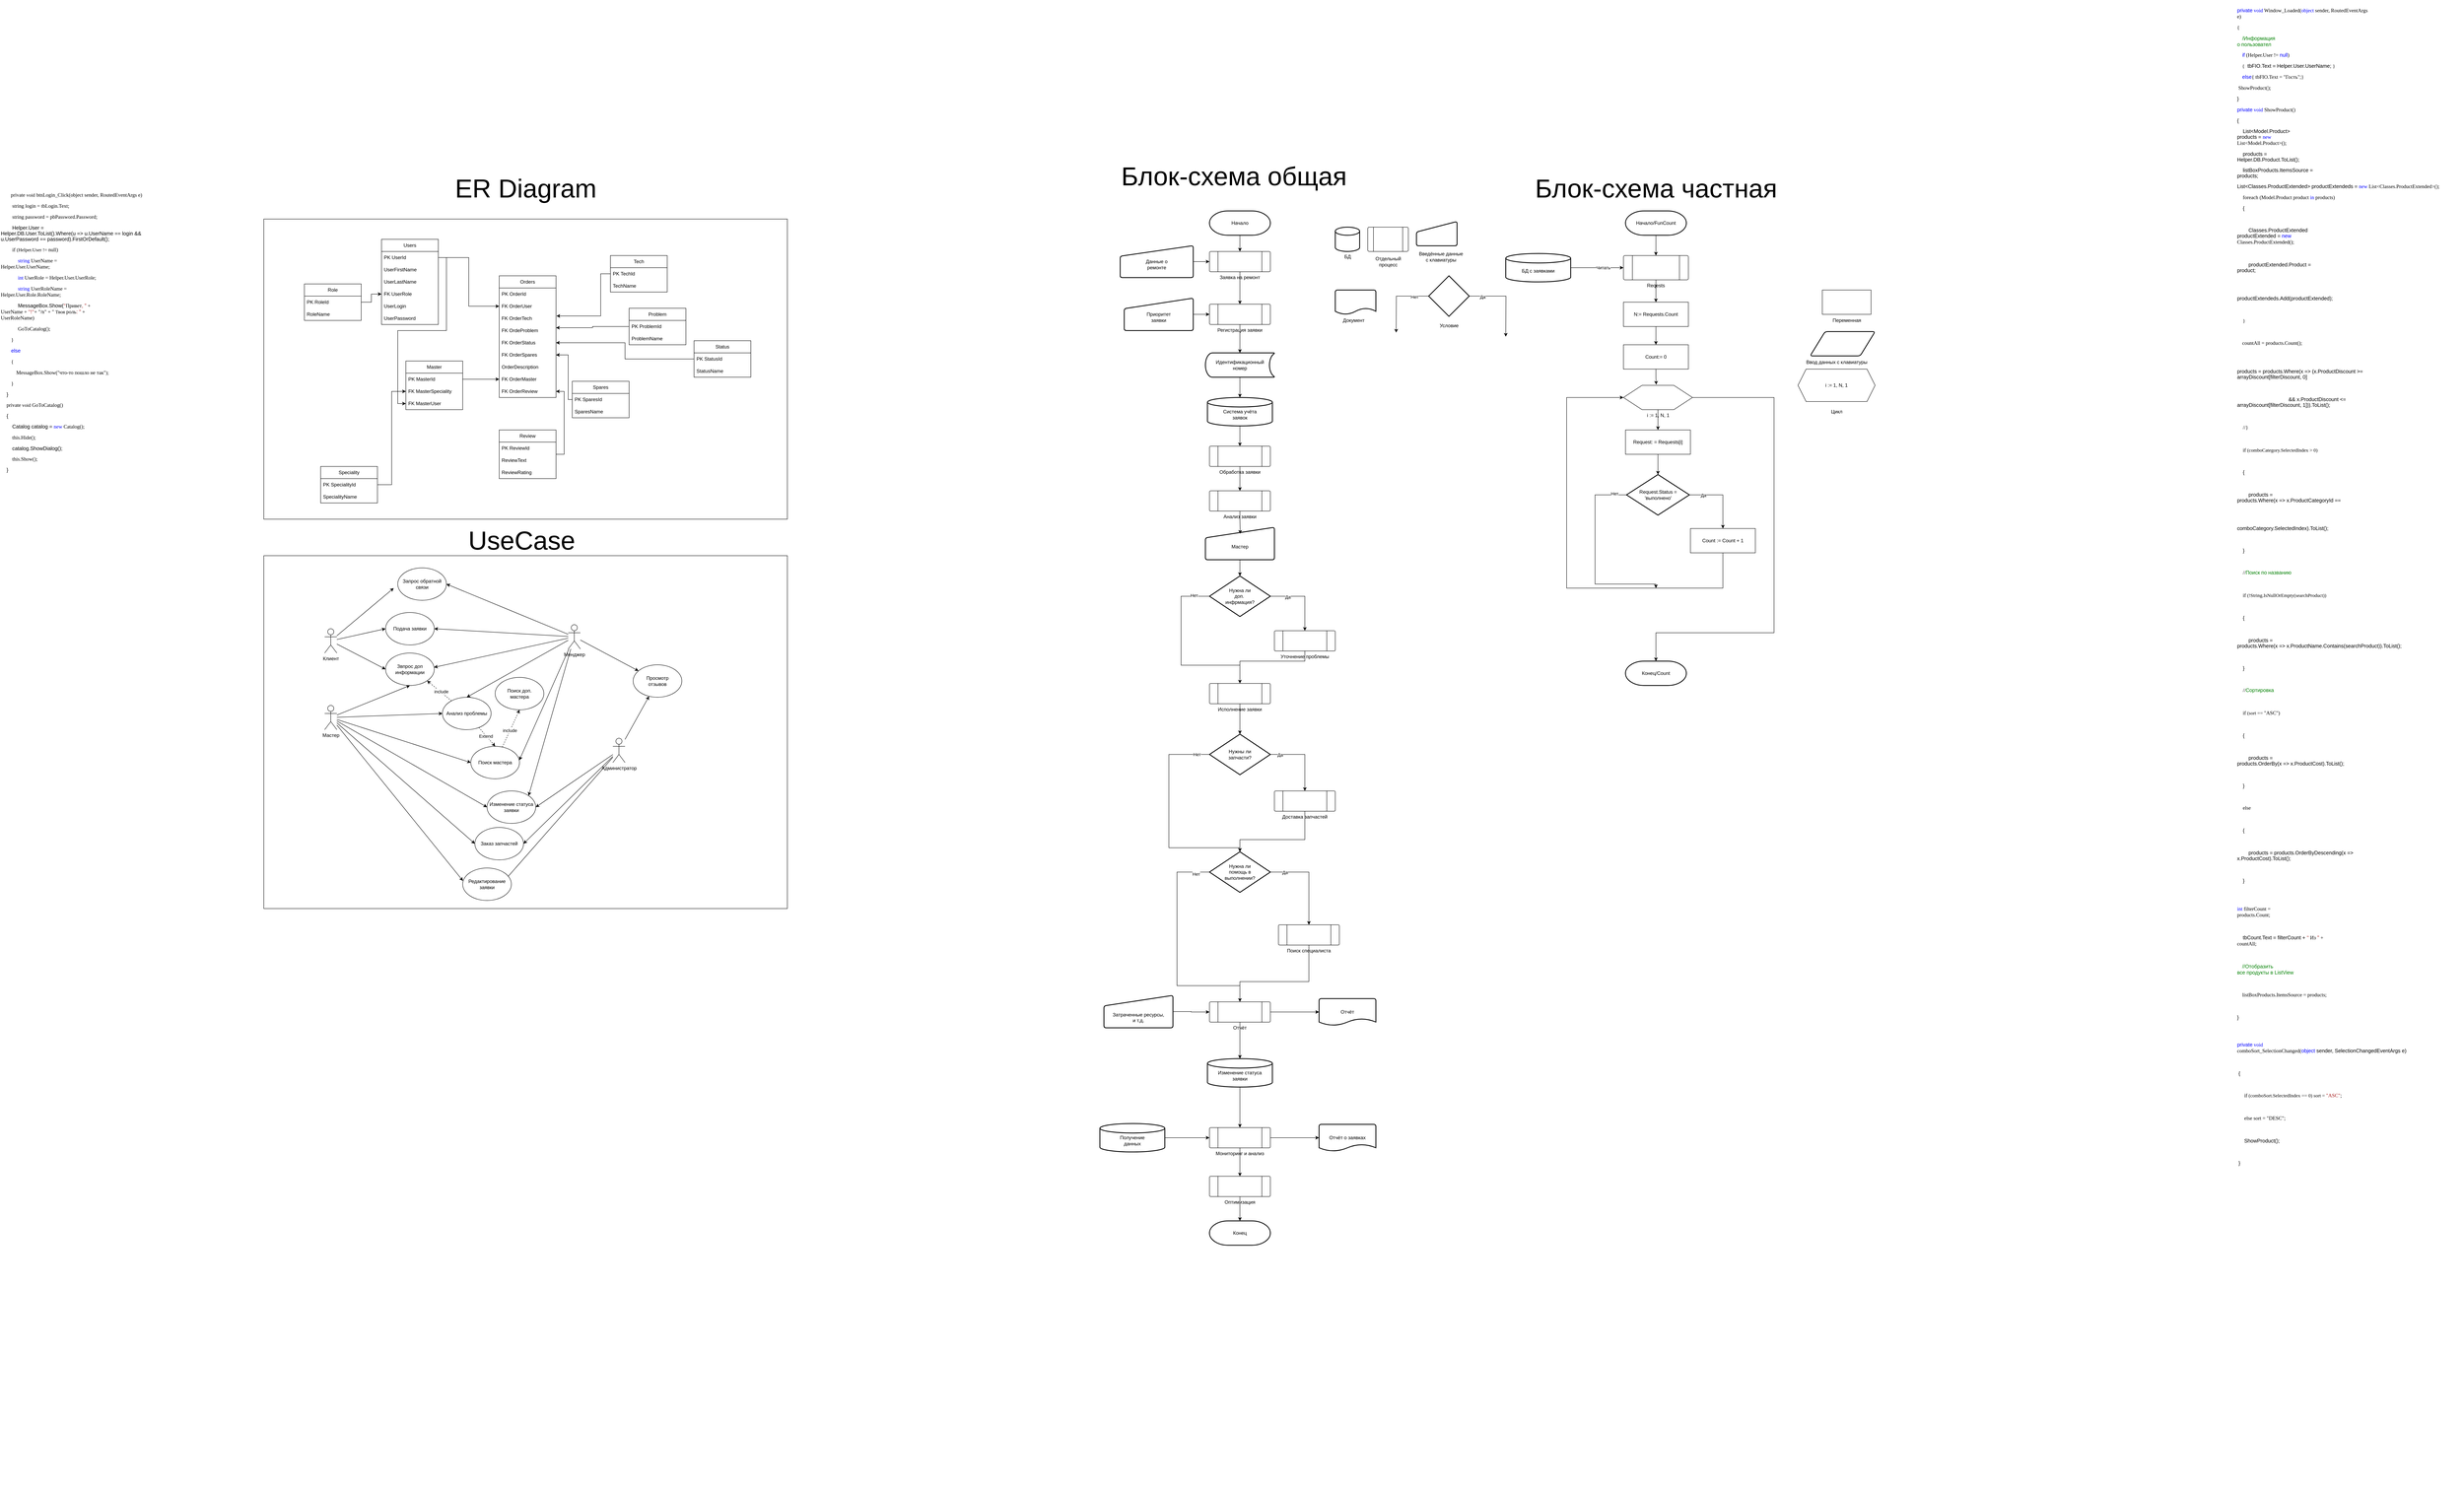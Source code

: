 <mxfile version="24.4.7" type="github">
  <diagram name="Страница — 1" id="W7TjclzoCuNUxGsJBfGG">
    <mxGraphModel dx="3981" dy="1982" grid="1" gridSize="10" guides="1" tooltips="1" connect="1" arrows="1" fold="1" page="1" pageScale="1" pageWidth="827" pageHeight="1169" math="0" shadow="0">
      <root>
        <mxCell id="0" />
        <mxCell id="1" parent="0" />
        <mxCell id="TxKIlfsmJBcseSy9-7NY-1" value="Users" style="swimlane;fontStyle=0;childLayout=stackLayout;horizontal=1;startSize=30;horizontalStack=0;resizeParent=1;resizeParentMax=0;resizeLast=0;collapsible=1;marginBottom=0;whiteSpace=wrap;html=1;" parent="1" vertex="1">
          <mxGeometry x="-1320" y="-110" width="140" height="210" as="geometry" />
        </mxCell>
        <mxCell id="TxKIlfsmJBcseSy9-7NY-5" value="PK UserId" style="text;strokeColor=none;fillColor=none;align=left;verticalAlign=middle;spacingLeft=4;spacingRight=4;overflow=hidden;points=[[0,0.5],[1,0.5]];portConstraint=eastwest;rotatable=0;whiteSpace=wrap;html=1;" parent="TxKIlfsmJBcseSy9-7NY-1" vertex="1">
          <mxGeometry y="30" width="140" height="30" as="geometry" />
        </mxCell>
        <mxCell id="TxKIlfsmJBcseSy9-7NY-2" value="UserFirstName" style="text;strokeColor=none;fillColor=none;align=left;verticalAlign=middle;spacingLeft=4;spacingRight=4;overflow=hidden;points=[[0,0.5],[1,0.5]];portConstraint=eastwest;rotatable=0;whiteSpace=wrap;html=1;" parent="TxKIlfsmJBcseSy9-7NY-1" vertex="1">
          <mxGeometry y="60" width="140" height="30" as="geometry" />
        </mxCell>
        <mxCell id="TxKIlfsmJBcseSy9-7NY-3" value="UserLastName" style="text;strokeColor=none;fillColor=none;align=left;verticalAlign=middle;spacingLeft=4;spacingRight=4;overflow=hidden;points=[[0,0.5],[1,0.5]];portConstraint=eastwest;rotatable=0;whiteSpace=wrap;html=1;" parent="TxKIlfsmJBcseSy9-7NY-1" vertex="1">
          <mxGeometry y="90" width="140" height="30" as="geometry" />
        </mxCell>
        <mxCell id="TxKIlfsmJBcseSy9-7NY-4" value="FK UserRole" style="text;strokeColor=none;fillColor=none;align=left;verticalAlign=middle;spacingLeft=4;spacingRight=4;overflow=hidden;points=[[0,0.5],[1,0.5]];portConstraint=eastwest;rotatable=0;whiteSpace=wrap;html=1;" parent="TxKIlfsmJBcseSy9-7NY-1" vertex="1">
          <mxGeometry y="120" width="140" height="30" as="geometry" />
        </mxCell>
        <mxCell id="TxKIlfsmJBcseSy9-7NY-6" value="UserLogin" style="text;strokeColor=none;fillColor=none;align=left;verticalAlign=middle;spacingLeft=4;spacingRight=4;overflow=hidden;points=[[0,0.5],[1,0.5]];portConstraint=eastwest;rotatable=0;whiteSpace=wrap;html=1;" parent="TxKIlfsmJBcseSy9-7NY-1" vertex="1">
          <mxGeometry y="150" width="140" height="30" as="geometry" />
        </mxCell>
        <mxCell id="TxKIlfsmJBcseSy9-7NY-7" value="UserPassword" style="text;strokeColor=none;fillColor=none;align=left;verticalAlign=middle;spacingLeft=4;spacingRight=4;overflow=hidden;points=[[0,0.5],[1,0.5]];portConstraint=eastwest;rotatable=0;whiteSpace=wrap;html=1;" parent="TxKIlfsmJBcseSy9-7NY-1" vertex="1">
          <mxGeometry y="180" width="140" height="30" as="geometry" />
        </mxCell>
        <mxCell id="TxKIlfsmJBcseSy9-7NY-8" value="Role" style="swimlane;fontStyle=0;childLayout=stackLayout;horizontal=1;startSize=30;horizontalStack=0;resizeParent=1;resizeParentMax=0;resizeLast=0;collapsible=1;marginBottom=0;whiteSpace=wrap;html=1;" parent="1" vertex="1">
          <mxGeometry x="-1510" width="140" height="90" as="geometry">
            <mxRectangle x="50" y="160" width="70" height="30" as="alternateBounds" />
          </mxGeometry>
        </mxCell>
        <mxCell id="TxKIlfsmJBcseSy9-7NY-9" value="PK RoleId" style="text;strokeColor=none;fillColor=none;align=left;verticalAlign=middle;spacingLeft=4;spacingRight=4;overflow=hidden;points=[[0,0.5],[1,0.5]];portConstraint=eastwest;rotatable=0;whiteSpace=wrap;html=1;" parent="TxKIlfsmJBcseSy9-7NY-8" vertex="1">
          <mxGeometry y="30" width="140" height="30" as="geometry" />
        </mxCell>
        <mxCell id="TxKIlfsmJBcseSy9-7NY-10" value="RoleName" style="text;strokeColor=none;fillColor=none;align=left;verticalAlign=middle;spacingLeft=4;spacingRight=4;overflow=hidden;points=[[0,0.5],[1,0.5]];portConstraint=eastwest;rotatable=0;whiteSpace=wrap;html=1;" parent="TxKIlfsmJBcseSy9-7NY-8" vertex="1">
          <mxGeometry y="60" width="140" height="30" as="geometry" />
        </mxCell>
        <mxCell id="TxKIlfsmJBcseSy9-7NY-12" style="edgeStyle=orthogonalEdgeStyle;rounded=0;orthogonalLoop=1;jettySize=auto;html=1;" parent="1" source="TxKIlfsmJBcseSy9-7NY-9" target="TxKIlfsmJBcseSy9-7NY-4" edge="1">
          <mxGeometry relative="1" as="geometry" />
        </mxCell>
        <mxCell id="TxKIlfsmJBcseSy9-7NY-61" style="edgeStyle=orthogonalEdgeStyle;rounded=0;orthogonalLoop=1;jettySize=auto;html=1;entryX=1;entryY=0.5;entryDx=0;entryDy=0;" parent="1" source="TxKIlfsmJBcseSy9-7NY-14" target="TxKIlfsmJBcseSy9-7NY-55" edge="1">
          <mxGeometry relative="1" as="geometry">
            <Array as="points">
              <mxPoint x="-860" y="285" />
              <mxPoint x="-860" y="175" />
            </Array>
          </mxGeometry>
        </mxCell>
        <mxCell id="TxKIlfsmJBcseSy9-7NY-14" value="Spares" style="swimlane;fontStyle=0;childLayout=stackLayout;horizontal=1;startSize=30;horizontalStack=0;resizeParent=1;resizeParentMax=0;resizeLast=0;collapsible=1;marginBottom=0;whiteSpace=wrap;html=1;" parent="1" vertex="1">
          <mxGeometry x="-850" y="240" width="140" height="90" as="geometry" />
        </mxCell>
        <mxCell id="TxKIlfsmJBcseSy9-7NY-15" value="PK SparesId" style="text;strokeColor=none;fillColor=none;align=left;verticalAlign=middle;spacingLeft=4;spacingRight=4;overflow=hidden;points=[[0,0.5],[1,0.5]];portConstraint=eastwest;rotatable=0;whiteSpace=wrap;html=1;" parent="TxKIlfsmJBcseSy9-7NY-14" vertex="1">
          <mxGeometry y="30" width="140" height="30" as="geometry" />
        </mxCell>
        <mxCell id="TxKIlfsmJBcseSy9-7NY-16" value="SparesName" style="text;strokeColor=none;fillColor=none;align=left;verticalAlign=middle;spacingLeft=4;spacingRight=4;overflow=hidden;points=[[0,0.5],[1,0.5]];portConstraint=eastwest;rotatable=0;whiteSpace=wrap;html=1;" parent="TxKIlfsmJBcseSy9-7NY-14" vertex="1">
          <mxGeometry y="60" width="140" height="30" as="geometry" />
        </mxCell>
        <mxCell id="TxKIlfsmJBcseSy9-7NY-19" value="Status" style="swimlane;fontStyle=0;childLayout=stackLayout;horizontal=1;startSize=30;horizontalStack=0;resizeParent=1;resizeParentMax=0;resizeLast=0;collapsible=1;marginBottom=0;whiteSpace=wrap;html=1;" parent="1" vertex="1">
          <mxGeometry x="-550" y="140" width="140" height="90" as="geometry" />
        </mxCell>
        <mxCell id="TxKIlfsmJBcseSy9-7NY-20" value="PK StatusId" style="text;strokeColor=none;fillColor=none;align=left;verticalAlign=middle;spacingLeft=4;spacingRight=4;overflow=hidden;points=[[0,0.5],[1,0.5]];portConstraint=eastwest;rotatable=0;whiteSpace=wrap;html=1;" parent="TxKIlfsmJBcseSy9-7NY-19" vertex="1">
          <mxGeometry y="30" width="140" height="30" as="geometry" />
        </mxCell>
        <mxCell id="TxKIlfsmJBcseSy9-7NY-21" value="StatusName" style="text;strokeColor=none;fillColor=none;align=left;verticalAlign=middle;spacingLeft=4;spacingRight=4;overflow=hidden;points=[[0,0.5],[1,0.5]];portConstraint=eastwest;rotatable=0;whiteSpace=wrap;html=1;" parent="TxKIlfsmJBcseSy9-7NY-19" vertex="1">
          <mxGeometry y="60" width="140" height="30" as="geometry" />
        </mxCell>
        <mxCell id="TxKIlfsmJBcseSy9-7NY-23" value="Master" style="swimlane;fontStyle=0;childLayout=stackLayout;horizontal=1;startSize=30;horizontalStack=0;resizeParent=1;resizeParentMax=0;resizeLast=0;collapsible=1;marginBottom=0;whiteSpace=wrap;html=1;" parent="1" vertex="1">
          <mxGeometry x="-1260" y="190" width="140" height="120" as="geometry" />
        </mxCell>
        <mxCell id="TxKIlfsmJBcseSy9-7NY-24" value="PK MasterId" style="text;strokeColor=none;fillColor=none;align=left;verticalAlign=middle;spacingLeft=4;spacingRight=4;overflow=hidden;points=[[0,0.5],[1,0.5]];portConstraint=eastwest;rotatable=0;whiteSpace=wrap;html=1;" parent="TxKIlfsmJBcseSy9-7NY-23" vertex="1">
          <mxGeometry y="30" width="140" height="30" as="geometry" />
        </mxCell>
        <mxCell id="TxKIlfsmJBcseSy9-7NY-25" value="FK MasterSpeciality" style="text;strokeColor=none;fillColor=none;align=left;verticalAlign=middle;spacingLeft=4;spacingRight=4;overflow=hidden;points=[[0,0.5],[1,0.5]];portConstraint=eastwest;rotatable=0;whiteSpace=wrap;html=1;" parent="TxKIlfsmJBcseSy9-7NY-23" vertex="1">
          <mxGeometry y="60" width="140" height="30" as="geometry" />
        </mxCell>
        <mxCell id="TxKIlfsmJBcseSy9-7NY-26" value="FK MasterUser" style="text;strokeColor=none;fillColor=none;align=left;verticalAlign=middle;spacingLeft=4;spacingRight=4;overflow=hidden;points=[[0,0.5],[1,0.5]];portConstraint=eastwest;rotatable=0;whiteSpace=wrap;html=1;" parent="TxKIlfsmJBcseSy9-7NY-23" vertex="1">
          <mxGeometry y="90" width="140" height="30" as="geometry" />
        </mxCell>
        <mxCell id="TxKIlfsmJBcseSy9-7NY-31" style="edgeStyle=orthogonalEdgeStyle;rounded=0;orthogonalLoop=1;jettySize=auto;html=1;entryX=0;entryY=0.5;entryDx=0;entryDy=0;" parent="1" source="TxKIlfsmJBcseSy9-7NY-28" target="TxKIlfsmJBcseSy9-7NY-25" edge="1">
          <mxGeometry relative="1" as="geometry" />
        </mxCell>
        <mxCell id="TxKIlfsmJBcseSy9-7NY-27" value="Speciality" style="swimlane;fontStyle=0;childLayout=stackLayout;horizontal=1;startSize=30;horizontalStack=0;resizeParent=1;resizeParentMax=0;resizeLast=0;collapsible=1;marginBottom=0;whiteSpace=wrap;html=1;" parent="1" vertex="1">
          <mxGeometry x="-1470" y="450" width="140" height="90" as="geometry" />
        </mxCell>
        <mxCell id="TxKIlfsmJBcseSy9-7NY-28" value="PK SpecialityId" style="text;strokeColor=none;fillColor=none;align=left;verticalAlign=middle;spacingLeft=4;spacingRight=4;overflow=hidden;points=[[0,0.5],[1,0.5]];portConstraint=eastwest;rotatable=0;whiteSpace=wrap;html=1;" parent="TxKIlfsmJBcseSy9-7NY-27" vertex="1">
          <mxGeometry y="30" width="140" height="30" as="geometry" />
        </mxCell>
        <mxCell id="TxKIlfsmJBcseSy9-7NY-29" value="SpecialityName" style="text;strokeColor=none;fillColor=none;align=left;verticalAlign=middle;spacingLeft=4;spacingRight=4;overflow=hidden;points=[[0,0.5],[1,0.5]];portConstraint=eastwest;rotatable=0;whiteSpace=wrap;html=1;" parent="TxKIlfsmJBcseSy9-7NY-27" vertex="1">
          <mxGeometry y="60" width="140" height="30" as="geometry" />
        </mxCell>
        <mxCell id="TxKIlfsmJBcseSy9-7NY-33" style="edgeStyle=orthogonalEdgeStyle;rounded=0;orthogonalLoop=1;jettySize=auto;html=1;entryX=0;entryY=0.5;entryDx=0;entryDy=0;" parent="1" source="TxKIlfsmJBcseSy9-7NY-5" target="TxKIlfsmJBcseSy9-7NY-26" edge="1">
          <mxGeometry relative="1" as="geometry" />
        </mxCell>
        <mxCell id="TxKIlfsmJBcseSy9-7NY-63" style="edgeStyle=orthogonalEdgeStyle;rounded=0;orthogonalLoop=1;jettySize=auto;html=1;entryX=1;entryY=0.5;entryDx=0;entryDy=0;" parent="1" source="TxKIlfsmJBcseSy9-7NY-35" target="TxKIlfsmJBcseSy9-7NY-58" edge="1">
          <mxGeometry relative="1" as="geometry">
            <Array as="points">
              <mxPoint x="-870" y="420" />
              <mxPoint x="-870" y="265" />
            </Array>
          </mxGeometry>
        </mxCell>
        <mxCell id="TxKIlfsmJBcseSy9-7NY-35" value="Review" style="swimlane;fontStyle=0;childLayout=stackLayout;horizontal=1;startSize=30;horizontalStack=0;resizeParent=1;resizeParentMax=0;resizeLast=0;collapsible=1;marginBottom=0;whiteSpace=wrap;html=1;" parent="1" vertex="1">
          <mxGeometry x="-1030" y="360" width="140" height="120" as="geometry" />
        </mxCell>
        <mxCell id="TxKIlfsmJBcseSy9-7NY-36" value="PK ReviewId" style="text;strokeColor=none;fillColor=none;align=left;verticalAlign=middle;spacingLeft=4;spacingRight=4;overflow=hidden;points=[[0,0.5],[1,0.5]];portConstraint=eastwest;rotatable=0;whiteSpace=wrap;html=1;" parent="TxKIlfsmJBcseSy9-7NY-35" vertex="1">
          <mxGeometry y="30" width="140" height="30" as="geometry" />
        </mxCell>
        <mxCell id="TxKIlfsmJBcseSy9-7NY-37" value="&lt;div&gt;ReviewText&lt;/div&gt;" style="text;strokeColor=none;fillColor=none;align=left;verticalAlign=middle;spacingLeft=4;spacingRight=4;overflow=hidden;points=[[0,0.5],[1,0.5]];portConstraint=eastwest;rotatable=0;whiteSpace=wrap;html=1;" parent="TxKIlfsmJBcseSy9-7NY-35" vertex="1">
          <mxGeometry y="60" width="140" height="30" as="geometry" />
        </mxCell>
        <mxCell id="TxKIlfsmJBcseSy9-7NY-39" value="ReviewRating" style="text;strokeColor=none;fillColor=none;align=left;verticalAlign=middle;spacingLeft=4;spacingRight=4;overflow=hidden;points=[[0,0.5],[1,0.5]];portConstraint=eastwest;rotatable=0;whiteSpace=wrap;html=1;" parent="TxKIlfsmJBcseSy9-7NY-35" vertex="1">
          <mxGeometry y="90" width="140" height="30" as="geometry" />
        </mxCell>
        <mxCell id="TxKIlfsmJBcseSy9-7NY-40" value="Orders" style="swimlane;fontStyle=0;childLayout=stackLayout;horizontal=1;startSize=30;horizontalStack=0;resizeParent=1;resizeParentMax=0;resizeLast=0;collapsible=1;marginBottom=0;whiteSpace=wrap;html=1;" parent="1" vertex="1">
          <mxGeometry x="-1030" y="-20" width="140" height="300" as="geometry" />
        </mxCell>
        <mxCell id="TxKIlfsmJBcseSy9-7NY-41" value="PK OrderId" style="text;strokeColor=none;fillColor=none;align=left;verticalAlign=middle;spacingLeft=4;spacingRight=4;overflow=hidden;points=[[0,0.5],[1,0.5]];portConstraint=eastwest;rotatable=0;whiteSpace=wrap;html=1;" parent="TxKIlfsmJBcseSy9-7NY-40" vertex="1">
          <mxGeometry y="30" width="140" height="30" as="geometry" />
        </mxCell>
        <mxCell id="TxKIlfsmJBcseSy9-7NY-42" value="FK OrderUser" style="text;strokeColor=none;fillColor=none;align=left;verticalAlign=middle;spacingLeft=4;spacingRight=4;overflow=hidden;points=[[0,0.5],[1,0.5]];portConstraint=eastwest;rotatable=0;whiteSpace=wrap;html=1;" parent="TxKIlfsmJBcseSy9-7NY-40" vertex="1">
          <mxGeometry y="60" width="140" height="30" as="geometry" />
        </mxCell>
        <mxCell id="TxKIlfsmJBcseSy9-7NY-44" value="FK OrderTech" style="text;strokeColor=none;fillColor=none;align=left;verticalAlign=middle;spacingLeft=4;spacingRight=4;overflow=hidden;points=[[0,0.5],[1,0.5]];portConstraint=eastwest;rotatable=0;whiteSpace=wrap;html=1;" parent="TxKIlfsmJBcseSy9-7NY-40" vertex="1">
          <mxGeometry y="90" width="140" height="30" as="geometry" />
        </mxCell>
        <mxCell id="TxKIlfsmJBcseSy9-7NY-49" value="FK OrdeProblem" style="text;strokeColor=none;fillColor=none;align=left;verticalAlign=middle;spacingLeft=4;spacingRight=4;overflow=hidden;points=[[0,0.5],[1,0.5]];portConstraint=eastwest;rotatable=0;whiteSpace=wrap;html=1;" parent="TxKIlfsmJBcseSy9-7NY-40" vertex="1">
          <mxGeometry y="120" width="140" height="30" as="geometry" />
        </mxCell>
        <mxCell id="TxKIlfsmJBcseSy9-7NY-54" value="FK OrderStatus" style="text;strokeColor=none;fillColor=none;align=left;verticalAlign=middle;spacingLeft=4;spacingRight=4;overflow=hidden;points=[[0,0.5],[1,0.5]];portConstraint=eastwest;rotatable=0;whiteSpace=wrap;html=1;" parent="TxKIlfsmJBcseSy9-7NY-40" vertex="1">
          <mxGeometry y="150" width="140" height="30" as="geometry" />
        </mxCell>
        <mxCell id="TxKIlfsmJBcseSy9-7NY-55" value="FK OrderSpares" style="text;strokeColor=none;fillColor=none;align=left;verticalAlign=middle;spacingLeft=4;spacingRight=4;overflow=hidden;points=[[0,0.5],[1,0.5]];portConstraint=eastwest;rotatable=0;whiteSpace=wrap;html=1;" parent="TxKIlfsmJBcseSy9-7NY-40" vertex="1">
          <mxGeometry y="180" width="140" height="30" as="geometry" />
        </mxCell>
        <mxCell id="TxKIlfsmJBcseSy9-7NY-56" value="OrderDescription" style="text;strokeColor=none;fillColor=none;align=left;verticalAlign=middle;spacingLeft=4;spacingRight=4;overflow=hidden;points=[[0,0.5],[1,0.5]];portConstraint=eastwest;rotatable=0;whiteSpace=wrap;html=1;" parent="TxKIlfsmJBcseSy9-7NY-40" vertex="1">
          <mxGeometry y="210" width="140" height="30" as="geometry" />
        </mxCell>
        <mxCell id="TxKIlfsmJBcseSy9-7NY-57" value="FK OrderMaster" style="text;strokeColor=none;fillColor=none;align=left;verticalAlign=middle;spacingLeft=4;spacingRight=4;overflow=hidden;points=[[0,0.5],[1,0.5]];portConstraint=eastwest;rotatable=0;whiteSpace=wrap;html=1;" parent="TxKIlfsmJBcseSy9-7NY-40" vertex="1">
          <mxGeometry y="240" width="140" height="30" as="geometry" />
        </mxCell>
        <mxCell id="TxKIlfsmJBcseSy9-7NY-58" value="FK OrderReview" style="text;strokeColor=none;fillColor=none;align=left;verticalAlign=middle;spacingLeft=4;spacingRight=4;overflow=hidden;points=[[0,0.5],[1,0.5]];portConstraint=eastwest;rotatable=0;whiteSpace=wrap;html=1;" parent="TxKIlfsmJBcseSy9-7NY-40" vertex="1">
          <mxGeometry y="270" width="140" height="30" as="geometry" />
        </mxCell>
        <mxCell id="TxKIlfsmJBcseSy9-7NY-45" value="Tech" style="swimlane;fontStyle=0;childLayout=stackLayout;horizontal=1;startSize=30;horizontalStack=0;resizeParent=1;resizeParentMax=0;resizeLast=0;collapsible=1;marginBottom=0;whiteSpace=wrap;html=1;" parent="1" vertex="1">
          <mxGeometry x="-756" y="-70" width="140" height="90" as="geometry" />
        </mxCell>
        <mxCell id="TxKIlfsmJBcseSy9-7NY-46" value="PK TechId" style="text;strokeColor=none;fillColor=none;align=left;verticalAlign=middle;spacingLeft=4;spacingRight=4;overflow=hidden;points=[[0,0.5],[1,0.5]];portConstraint=eastwest;rotatable=0;whiteSpace=wrap;html=1;" parent="TxKIlfsmJBcseSy9-7NY-45" vertex="1">
          <mxGeometry y="30" width="140" height="30" as="geometry" />
        </mxCell>
        <mxCell id="TxKIlfsmJBcseSy9-7NY-47" value="TechName" style="text;strokeColor=none;fillColor=none;align=left;verticalAlign=middle;spacingLeft=4;spacingRight=4;overflow=hidden;points=[[0,0.5],[1,0.5]];portConstraint=eastwest;rotatable=0;whiteSpace=wrap;html=1;" parent="TxKIlfsmJBcseSy9-7NY-45" vertex="1">
          <mxGeometry y="60" width="140" height="30" as="geometry" />
        </mxCell>
        <mxCell id="TxKIlfsmJBcseSy9-7NY-50" value="Problem" style="swimlane;fontStyle=0;childLayout=stackLayout;horizontal=1;startSize=30;horizontalStack=0;resizeParent=1;resizeParentMax=0;resizeLast=0;collapsible=1;marginBottom=0;whiteSpace=wrap;html=1;" parent="1" vertex="1">
          <mxGeometry x="-710" y="60" width="140" height="90" as="geometry" />
        </mxCell>
        <mxCell id="TxKIlfsmJBcseSy9-7NY-51" value="PK ProblemId" style="text;strokeColor=none;fillColor=none;align=left;verticalAlign=middle;spacingLeft=4;spacingRight=4;overflow=hidden;points=[[0,0.5],[1,0.5]];portConstraint=eastwest;rotatable=0;whiteSpace=wrap;html=1;" parent="TxKIlfsmJBcseSy9-7NY-50" vertex="1">
          <mxGeometry y="30" width="140" height="30" as="geometry" />
        </mxCell>
        <mxCell id="TxKIlfsmJBcseSy9-7NY-52" value="ProblemName" style="text;strokeColor=none;fillColor=none;align=left;verticalAlign=middle;spacingLeft=4;spacingRight=4;overflow=hidden;points=[[0,0.5],[1,0.5]];portConstraint=eastwest;rotatable=0;whiteSpace=wrap;html=1;" parent="TxKIlfsmJBcseSy9-7NY-50" vertex="1">
          <mxGeometry y="60" width="140" height="30" as="geometry" />
        </mxCell>
        <mxCell id="TxKIlfsmJBcseSy9-7NY-59" style="edgeStyle=orthogonalEdgeStyle;rounded=0;orthogonalLoop=1;jettySize=auto;html=1;entryX=1;entryY=0.5;entryDx=0;entryDy=0;" parent="1" source="TxKIlfsmJBcseSy9-7NY-20" target="TxKIlfsmJBcseSy9-7NY-54" edge="1">
          <mxGeometry relative="1" as="geometry" />
        </mxCell>
        <mxCell id="TxKIlfsmJBcseSy9-7NY-60" style="edgeStyle=orthogonalEdgeStyle;rounded=0;orthogonalLoop=1;jettySize=auto;html=1;entryX=1;entryY=0.267;entryDx=0;entryDy=0;entryPerimeter=0;" parent="1" source="TxKIlfsmJBcseSy9-7NY-50" target="TxKIlfsmJBcseSy9-7NY-49" edge="1">
          <mxGeometry relative="1" as="geometry" />
        </mxCell>
        <mxCell id="TxKIlfsmJBcseSy9-7NY-62" style="edgeStyle=orthogonalEdgeStyle;rounded=0;orthogonalLoop=1;jettySize=auto;html=1;entryX=1.007;entryY=0.3;entryDx=0;entryDy=0;entryPerimeter=0;" parent="1" source="TxKIlfsmJBcseSy9-7NY-45" target="TxKIlfsmJBcseSy9-7NY-44" edge="1">
          <mxGeometry relative="1" as="geometry">
            <Array as="points">
              <mxPoint x="-780" y="-25" />
              <mxPoint x="-780" y="79" />
            </Array>
          </mxGeometry>
        </mxCell>
        <mxCell id="TxKIlfsmJBcseSy9-7NY-64" style="edgeStyle=orthogonalEdgeStyle;rounded=0;orthogonalLoop=1;jettySize=auto;html=1;entryX=0;entryY=0.5;entryDx=0;entryDy=0;" parent="1" source="TxKIlfsmJBcseSy9-7NY-24" target="TxKIlfsmJBcseSy9-7NY-57" edge="1">
          <mxGeometry relative="1" as="geometry" />
        </mxCell>
        <mxCell id="TxKIlfsmJBcseSy9-7NY-65" style="edgeStyle=orthogonalEdgeStyle;rounded=0;orthogonalLoop=1;jettySize=auto;html=1;entryX=0;entryY=0.5;entryDx=0;entryDy=0;" parent="1" source="TxKIlfsmJBcseSy9-7NY-5" target="TxKIlfsmJBcseSy9-7NY-42" edge="1">
          <mxGeometry relative="1" as="geometry" />
        </mxCell>
        <mxCell id="TxKIlfsmJBcseSy9-7NY-68" value="" style="rounded=0;whiteSpace=wrap;html=1;fillColor=none;movable=1;resizable=1;rotatable=1;deletable=1;editable=1;locked=0;connectable=1;" parent="1" vertex="1">
          <mxGeometry x="-1610" y="-160" width="1290" height="740" as="geometry" />
        </mxCell>
        <mxCell id="TxKIlfsmJBcseSy9-7NY-75" style="rounded=0;orthogonalLoop=1;jettySize=auto;html=1;entryX=0;entryY=0.5;entryDx=0;entryDy=0;" parent="1" source="TxKIlfsmJBcseSy9-7NY-70" target="TxKIlfsmJBcseSy9-7NY-76" edge="1">
          <mxGeometry relative="1" as="geometry">
            <mxPoint x="-1240" y="870" as="targetPoint" />
          </mxGeometry>
        </mxCell>
        <mxCell id="TxKIlfsmJBcseSy9-7NY-79" style="rounded=0;orthogonalLoop=1;jettySize=auto;html=1;entryX=0;entryY=0.5;entryDx=0;entryDy=0;" parent="1" source="TxKIlfsmJBcseSy9-7NY-70" target="TxKIlfsmJBcseSy9-7NY-80" edge="1">
          <mxGeometry relative="1" as="geometry">
            <mxPoint x="-1280" y="950" as="targetPoint" />
          </mxGeometry>
        </mxCell>
        <mxCell id="TxKIlfsmJBcseSy9-7NY-111" style="rounded=0;orthogonalLoop=1;jettySize=auto;html=1;" parent="1" source="TxKIlfsmJBcseSy9-7NY-70" edge="1">
          <mxGeometry relative="1" as="geometry">
            <mxPoint x="-1290" y="750" as="targetPoint" />
          </mxGeometry>
        </mxCell>
        <mxCell id="TxKIlfsmJBcseSy9-7NY-70" value="Клиент" style="shape=umlActor;verticalLabelPosition=bottom;verticalAlign=top;html=1;outlineConnect=0;" parent="1" vertex="1">
          <mxGeometry x="-1460" y="850" width="30" height="60" as="geometry" />
        </mxCell>
        <mxCell id="TxKIlfsmJBcseSy9-7NY-76" value="Подача заявки" style="ellipse;whiteSpace=wrap;html=1;" parent="1" vertex="1">
          <mxGeometry x="-1310" y="810" width="120" height="80" as="geometry" />
        </mxCell>
        <mxCell id="TxKIlfsmJBcseSy9-7NY-78" style="rounded=0;orthogonalLoop=1;jettySize=auto;html=1;entryX=1;entryY=0.5;entryDx=0;entryDy=0;" parent="1" source="TxKIlfsmJBcseSy9-7NY-77" target="TxKIlfsmJBcseSy9-7NY-76" edge="1">
          <mxGeometry relative="1" as="geometry" />
        </mxCell>
        <mxCell id="TxKIlfsmJBcseSy9-7NY-87" style="rounded=0;orthogonalLoop=1;jettySize=auto;html=1;entryX=0.5;entryY=0;entryDx=0;entryDy=0;" parent="1" source="TxKIlfsmJBcseSy9-7NY-77" target="TxKIlfsmJBcseSy9-7NY-86" edge="1">
          <mxGeometry relative="1" as="geometry" />
        </mxCell>
        <mxCell id="TxKIlfsmJBcseSy9-7NY-91" style="rounded=0;orthogonalLoop=1;jettySize=auto;html=1;entryX=0.997;entryY=0.427;entryDx=0;entryDy=0;entryPerimeter=0;" parent="1" source="TxKIlfsmJBcseSy9-7NY-77" target="TxKIlfsmJBcseSy9-7NY-92" edge="1">
          <mxGeometry relative="1" as="geometry">
            <mxPoint x="-910" y="1180" as="targetPoint" />
          </mxGeometry>
        </mxCell>
        <mxCell id="TxKIlfsmJBcseSy9-7NY-101" style="rounded=0;orthogonalLoop=1;jettySize=auto;html=1;entryX=1;entryY=0;entryDx=0;entryDy=0;" parent="1" source="TxKIlfsmJBcseSy9-7NY-77" target="TxKIlfsmJBcseSy9-7NY-102" edge="1">
          <mxGeometry relative="1" as="geometry">
            <mxPoint x="-880" y="1260" as="targetPoint" />
          </mxGeometry>
        </mxCell>
        <mxCell id="TxKIlfsmJBcseSy9-7NY-113" style="rounded=0;orthogonalLoop=1;jettySize=auto;html=1;entryX=1;entryY=0.5;entryDx=0;entryDy=0;" parent="1" source="TxKIlfsmJBcseSy9-7NY-77" target="TxKIlfsmJBcseSy9-7NY-112" edge="1">
          <mxGeometry relative="1" as="geometry" />
        </mxCell>
        <mxCell id="TxKIlfsmJBcseSy9-7NY-115" style="rounded=0;orthogonalLoop=1;jettySize=auto;html=1;" parent="1" source="TxKIlfsmJBcseSy9-7NY-77" target="TxKIlfsmJBcseSy9-7NY-114" edge="1">
          <mxGeometry relative="1" as="geometry" />
        </mxCell>
        <mxCell id="TxKIlfsmJBcseSy9-7NY-77" value="Менджер" style="shape=umlActor;verticalLabelPosition=bottom;verticalAlign=top;html=1;outlineConnect=0;" parent="1" vertex="1">
          <mxGeometry x="-860" y="840" width="30" height="60" as="geometry" />
        </mxCell>
        <mxCell id="TxKIlfsmJBcseSy9-7NY-80" value="Звпрос доп информации" style="ellipse;whiteSpace=wrap;html=1;" parent="1" vertex="1">
          <mxGeometry x="-1310" y="910" width="120" height="80" as="geometry" />
        </mxCell>
        <mxCell id="TxKIlfsmJBcseSy9-7NY-84" style="rounded=0;orthogonalLoop=1;jettySize=auto;html=1;entryX=0.5;entryY=1;entryDx=0;entryDy=0;" parent="1" source="TxKIlfsmJBcseSy9-7NY-81" target="TxKIlfsmJBcseSy9-7NY-80" edge="1">
          <mxGeometry relative="1" as="geometry" />
        </mxCell>
        <mxCell id="TxKIlfsmJBcseSy9-7NY-88" style="rounded=0;orthogonalLoop=1;jettySize=auto;html=1;entryX=0;entryY=0.5;entryDx=0;entryDy=0;" parent="1" source="TxKIlfsmJBcseSy9-7NY-81" target="TxKIlfsmJBcseSy9-7NY-86" edge="1">
          <mxGeometry relative="1" as="geometry" />
        </mxCell>
        <mxCell id="TxKIlfsmJBcseSy9-7NY-93" style="rounded=0;orthogonalLoop=1;jettySize=auto;html=1;entryX=0;entryY=0.5;entryDx=0;entryDy=0;" parent="1" source="TxKIlfsmJBcseSy9-7NY-81" target="TxKIlfsmJBcseSy9-7NY-92" edge="1">
          <mxGeometry relative="1" as="geometry" />
        </mxCell>
        <mxCell id="TxKIlfsmJBcseSy9-7NY-103" style="rounded=0;orthogonalLoop=1;jettySize=auto;html=1;entryX=0;entryY=0.5;entryDx=0;entryDy=0;" parent="1" source="TxKIlfsmJBcseSy9-7NY-81" target="TxKIlfsmJBcseSy9-7NY-102" edge="1">
          <mxGeometry relative="1" as="geometry" />
        </mxCell>
        <mxCell id="TxKIlfsmJBcseSy9-7NY-107" style="rounded=0;orthogonalLoop=1;jettySize=auto;html=1;entryX=0;entryY=0.5;entryDx=0;entryDy=0;" parent="1" source="TxKIlfsmJBcseSy9-7NY-81" target="TxKIlfsmJBcseSy9-7NY-106" edge="1">
          <mxGeometry relative="1" as="geometry" />
        </mxCell>
        <mxCell id="TxKIlfsmJBcseSy9-7NY-81" value="Мастер" style="shape=umlActor;verticalLabelPosition=bottom;verticalAlign=top;html=1;outlineConnect=0;" parent="1" vertex="1">
          <mxGeometry x="-1460" y="1039" width="30" height="60" as="geometry" />
        </mxCell>
        <mxCell id="TxKIlfsmJBcseSy9-7NY-85" style="rounded=0;orthogonalLoop=1;jettySize=auto;html=1;entryX=0.995;entryY=0.441;entryDx=0;entryDy=0;entryPerimeter=0;" parent="1" source="TxKIlfsmJBcseSy9-7NY-77" target="TxKIlfsmJBcseSy9-7NY-80" edge="1">
          <mxGeometry relative="1" as="geometry" />
        </mxCell>
        <mxCell id="TxKIlfsmJBcseSy9-7NY-89" style="rounded=0;orthogonalLoop=1;jettySize=auto;html=1;entryX=1;entryY=1;entryDx=0;entryDy=0;dashed=1;" parent="1" source="TxKIlfsmJBcseSy9-7NY-86" target="TxKIlfsmJBcseSy9-7NY-80" edge="1">
          <mxGeometry relative="1" as="geometry" />
        </mxCell>
        <mxCell id="TxKIlfsmJBcseSy9-7NY-90" value="include" style="edgeLabel;html=1;align=center;verticalAlign=middle;resizable=0;points=[];" parent="TxKIlfsmJBcseSy9-7NY-89" connectable="0" vertex="1">
          <mxGeometry x="-0.11" y="-2" relative="1" as="geometry">
            <mxPoint as="offset" />
          </mxGeometry>
        </mxCell>
        <mxCell id="TxKIlfsmJBcseSy9-7NY-94" style="rounded=0;orthogonalLoop=1;jettySize=auto;html=1;entryX=0.5;entryY=0;entryDx=0;entryDy=0;dashed=1;" parent="1" source="TxKIlfsmJBcseSy9-7NY-86" target="TxKIlfsmJBcseSy9-7NY-92" edge="1">
          <mxGeometry relative="1" as="geometry" />
        </mxCell>
        <mxCell id="TxKIlfsmJBcseSy9-7NY-95" value="Extend" style="edgeLabel;html=1;align=center;verticalAlign=middle;resizable=0;points=[];" parent="TxKIlfsmJBcseSy9-7NY-94" connectable="0" vertex="1">
          <mxGeometry x="-0.128" y="-1" relative="1" as="geometry">
            <mxPoint as="offset" />
          </mxGeometry>
        </mxCell>
        <mxCell id="TxKIlfsmJBcseSy9-7NY-86" value="Анализ проблемы" style="ellipse;whiteSpace=wrap;html=1;" parent="1" vertex="1">
          <mxGeometry x="-1170" y="1019" width="120" height="80" as="geometry" />
        </mxCell>
        <mxCell id="TxKIlfsmJBcseSy9-7NY-120" style="rounded=0;orthogonalLoop=1;jettySize=auto;html=1;entryX=0.5;entryY=1;entryDx=0;entryDy=0;dashed=1;" parent="1" source="TxKIlfsmJBcseSy9-7NY-92" target="TxKIlfsmJBcseSy9-7NY-119" edge="1">
          <mxGeometry relative="1" as="geometry" />
        </mxCell>
        <mxCell id="TxKIlfsmJBcseSy9-7NY-121" value="include" style="edgeLabel;html=1;align=center;verticalAlign=middle;resizable=0;points=[];" parent="TxKIlfsmJBcseSy9-7NY-120" connectable="0" vertex="1">
          <mxGeometry x="-0.115" y="1" relative="1" as="geometry">
            <mxPoint as="offset" />
          </mxGeometry>
        </mxCell>
        <mxCell id="TxKIlfsmJBcseSy9-7NY-92" value="Поиск мастера" style="ellipse;whiteSpace=wrap;html=1;" parent="1" vertex="1">
          <mxGeometry x="-1100" y="1140" width="120" height="80" as="geometry" />
        </mxCell>
        <mxCell id="TxKIlfsmJBcseSy9-7NY-104" style="rounded=0;orthogonalLoop=1;jettySize=auto;html=1;entryX=1;entryY=0.5;entryDx=0;entryDy=0;" parent="1" source="TxKIlfsmJBcseSy9-7NY-98" target="TxKIlfsmJBcseSy9-7NY-102" edge="1">
          <mxGeometry relative="1" as="geometry" />
        </mxCell>
        <mxCell id="TxKIlfsmJBcseSy9-7NY-108" style="rounded=0;orthogonalLoop=1;jettySize=auto;html=1;entryX=1;entryY=0.5;entryDx=0;entryDy=0;" parent="1" source="TxKIlfsmJBcseSy9-7NY-98" target="TxKIlfsmJBcseSy9-7NY-106" edge="1">
          <mxGeometry relative="1" as="geometry" />
        </mxCell>
        <mxCell id="TxKIlfsmJBcseSy9-7NY-109" style="rounded=0;orthogonalLoop=1;jettySize=auto;html=1;entryX=0.5;entryY=1;entryDx=0;entryDy=0;" parent="1" source="TxKIlfsmJBcseSy9-7NY-98" target="TxKIlfsmJBcseSy9-7NY-105" edge="1">
          <mxGeometry relative="1" as="geometry" />
        </mxCell>
        <mxCell id="TxKIlfsmJBcseSy9-7NY-116" style="rounded=0;orthogonalLoop=1;jettySize=auto;html=1;" parent="1" source="TxKIlfsmJBcseSy9-7NY-98" target="TxKIlfsmJBcseSy9-7NY-114" edge="1">
          <mxGeometry relative="1" as="geometry" />
        </mxCell>
        <mxCell id="TxKIlfsmJBcseSy9-7NY-98" value="Администратор" style="shape=umlActor;verticalLabelPosition=bottom;verticalAlign=top;html=1;outlineConnect=0;" parent="1" vertex="1">
          <mxGeometry x="-750" y="1120" width="30" height="60" as="geometry" />
        </mxCell>
        <mxCell id="TxKIlfsmJBcseSy9-7NY-102" value="&lt;div&gt;Изменение статуса&lt;/div&gt;&lt;div&gt;заявки&lt;br&gt;&lt;/div&gt;" style="ellipse;whiteSpace=wrap;html=1;" parent="1" vertex="1">
          <mxGeometry x="-1060" y="1250" width="120" height="80" as="geometry" />
        </mxCell>
        <mxCell id="TxKIlfsmJBcseSy9-7NY-105" value="&lt;div&gt;Редактирование&lt;/div&gt;&lt;div&gt;заявки&lt;br&gt;&lt;/div&gt;" style="ellipse;whiteSpace=wrap;html=1;" parent="1" vertex="1">
          <mxGeometry x="-1120" y="1440" width="120" height="80" as="geometry" />
        </mxCell>
        <mxCell id="TxKIlfsmJBcseSy9-7NY-106" value="Заказ запчастей" style="ellipse;whiteSpace=wrap;html=1;" parent="1" vertex="1">
          <mxGeometry x="-1090" y="1340" width="120" height="80" as="geometry" />
        </mxCell>
        <mxCell id="TxKIlfsmJBcseSy9-7NY-110" style="rounded=0;orthogonalLoop=1;jettySize=auto;html=1;entryX=0.006;entryY=0.396;entryDx=0;entryDy=0;entryPerimeter=0;" parent="1" source="TxKIlfsmJBcseSy9-7NY-81" target="TxKIlfsmJBcseSy9-7NY-105" edge="1">
          <mxGeometry relative="1" as="geometry" />
        </mxCell>
        <mxCell id="TxKIlfsmJBcseSy9-7NY-112" value="&lt;div&gt;Запрос обратной&lt;/div&gt;&lt;div&gt;связи&lt;br&gt;&lt;/div&gt;" style="ellipse;whiteSpace=wrap;html=1;" parent="1" vertex="1">
          <mxGeometry x="-1280" y="700" width="120" height="80" as="geometry" />
        </mxCell>
        <mxCell id="TxKIlfsmJBcseSy9-7NY-114" value="&lt;div&gt;Просмотр&lt;/div&gt;&lt;div&gt;отзывов&lt;br&gt;&lt;/div&gt;" style="ellipse;whiteSpace=wrap;html=1;" parent="1" vertex="1">
          <mxGeometry x="-700" y="939" width="120" height="80" as="geometry" />
        </mxCell>
        <mxCell id="TxKIlfsmJBcseSy9-7NY-119" value="&lt;div&gt;Поиск доп.&lt;/div&gt;&lt;div&gt;мастера&lt;br&gt;&lt;/div&gt;" style="ellipse;whiteSpace=wrap;html=1;" parent="1" vertex="1">
          <mxGeometry x="-1040" y="970" width="120" height="80" as="geometry" />
        </mxCell>
        <mxCell id="TxKIlfsmJBcseSy9-7NY-122" value="" style="rounded=0;whiteSpace=wrap;html=1;fillColor=none;" parent="1" vertex="1">
          <mxGeometry x="-1610" y="670" width="1290" height="870" as="geometry" />
        </mxCell>
        <mxCell id="5L1j_ti2SMCMe_xtiJny-1" value="" style="rounded=0;whiteSpace=wrap;html=1;fillColor=none;movable=1;resizable=1;rotatable=1;deletable=1;editable=1;locked=0;connectable=1;" parent="1" vertex="1">
          <mxGeometry x="-1610" y="-160" width="1290" height="740" as="geometry" />
        </mxCell>
        <mxCell id="u1EqqT7GKLaA5iM566Qm-1" value="UseCase" style="text;html=1;align=center;verticalAlign=middle;resizable=0;points=[];autosize=1;strokeColor=none;fillColor=none;strokeWidth=1;fontSize=64;" parent="1" vertex="1">
          <mxGeometry x="-1120" y="588" width="290" height="90" as="geometry" />
        </mxCell>
        <mxCell id="u1EqqT7GKLaA5iM566Qm-3" value="ER Diagram" style="text;html=1;align=center;verticalAlign=middle;resizable=0;points=[];autosize=1;strokeColor=none;fillColor=none;strokeWidth=1;fontSize=64;" parent="1" vertex="1">
          <mxGeometry x="-1150" y="-280" width="370" height="90" as="geometry" />
        </mxCell>
        <mxCell id="u1EqqT7GKLaA5iM566Qm-5" value="Блок-схема общая" style="text;html=1;align=center;verticalAlign=middle;resizable=0;points=[];autosize=1;strokeColor=none;fillColor=none;strokeWidth=1;fontSize=64;" parent="1" vertex="1">
          <mxGeometry x="490" y="-310" width="580" height="90" as="geometry" />
        </mxCell>
        <mxCell id="u1EqqT7GKLaA5iM566Qm-10" style="edgeStyle=orthogonalEdgeStyle;rounded=0;orthogonalLoop=1;jettySize=auto;html=1;entryX=0.5;entryY=0;entryDx=0;entryDy=0;" parent="1" source="u1EqqT7GKLaA5iM566Qm-8" target="u1EqqT7GKLaA5iM566Qm-9" edge="1">
          <mxGeometry relative="1" as="geometry" />
        </mxCell>
        <mxCell id="u1EqqT7GKLaA5iM566Qm-8" value="Начало" style="strokeWidth=2;html=1;shape=mxgraph.flowchart.terminator;whiteSpace=wrap;" parent="1" vertex="1">
          <mxGeometry x="720" y="-180" width="150" height="60" as="geometry" />
        </mxCell>
        <mxCell id="u1EqqT7GKLaA5iM566Qm-14" value="" style="edgeStyle=orthogonalEdgeStyle;rounded=0;orthogonalLoop=1;jettySize=auto;html=1;" parent="1" source="u1EqqT7GKLaA5iM566Qm-9" target="u1EqqT7GKLaA5iM566Qm-13" edge="1">
          <mxGeometry relative="1" as="geometry" />
        </mxCell>
        <mxCell id="u1EqqT7GKLaA5iM566Qm-9" value="Заявка на ремонт" style="verticalLabelPosition=bottom;verticalAlign=top;html=1;shape=process;whiteSpace=wrap;rounded=1;size=0.14;arcSize=6;" parent="1" vertex="1">
          <mxGeometry x="720" y="-80" width="150" height="50" as="geometry" />
        </mxCell>
        <mxCell id="u1EqqT7GKLaA5iM566Qm-12" style="edgeStyle=orthogonalEdgeStyle;rounded=0;orthogonalLoop=1;jettySize=auto;html=1;entryX=0;entryY=0.5;entryDx=0;entryDy=0;" parent="1" source="u1EqqT7GKLaA5iM566Qm-11" target="u1EqqT7GKLaA5iM566Qm-9" edge="1">
          <mxGeometry relative="1" as="geometry" />
        </mxCell>
        <mxCell id="u1EqqT7GKLaA5iM566Qm-11" value="&lt;div&gt;&lt;br&gt;&lt;/div&gt;&lt;div&gt;Данные о &lt;br&gt;&lt;/div&gt;&lt;div&gt;ремонте&lt;br&gt;&lt;/div&gt;" style="html=1;strokeWidth=2;shape=manualInput;whiteSpace=wrap;rounded=1;size=26;arcSize=11;" parent="1" vertex="1">
          <mxGeometry x="500" y="-94.37" width="180" height="78.75" as="geometry" />
        </mxCell>
        <mxCell id="u1EqqT7GKLaA5iM566Qm-13" value="Регистрация заявки" style="verticalLabelPosition=bottom;verticalAlign=top;html=1;shape=process;whiteSpace=wrap;rounded=1;size=0.14;arcSize=6;" parent="1" vertex="1">
          <mxGeometry x="720" y="50" width="150" height="50" as="geometry" />
        </mxCell>
        <mxCell id="u1EqqT7GKLaA5iM566Qm-15" value="&lt;div&gt;Идентификационный&lt;/div&gt;&lt;div&gt;номер &lt;br&gt;&lt;/div&gt;" style="strokeWidth=2;html=1;shape=mxgraph.flowchart.stored_data;whiteSpace=wrap;" parent="1" vertex="1">
          <mxGeometry x="710" y="170" width="170" height="60" as="geometry" />
        </mxCell>
        <mxCell id="u1EqqT7GKLaA5iM566Qm-16" style="edgeStyle=orthogonalEdgeStyle;rounded=0;orthogonalLoop=1;jettySize=auto;html=1;entryX=0.5;entryY=0;entryDx=0;entryDy=0;entryPerimeter=0;" parent="1" source="u1EqqT7GKLaA5iM566Qm-13" target="u1EqqT7GKLaA5iM566Qm-15" edge="1">
          <mxGeometry relative="1" as="geometry" />
        </mxCell>
        <mxCell id="u1EqqT7GKLaA5iM566Qm-21" style="edgeStyle=orthogonalEdgeStyle;rounded=0;orthogonalLoop=1;jettySize=auto;html=1;entryX=0;entryY=0.5;entryDx=0;entryDy=0;" parent="1" source="u1EqqT7GKLaA5iM566Qm-17" target="u1EqqT7GKLaA5iM566Qm-13" edge="1">
          <mxGeometry relative="1" as="geometry" />
        </mxCell>
        <mxCell id="u1EqqT7GKLaA5iM566Qm-17" value="&lt;div&gt;&lt;br&gt;&lt;/div&gt;&lt;div&gt;Приоритет&lt;/div&gt;&lt;div&gt;заявки&lt;br&gt;&lt;/div&gt;" style="html=1;strokeWidth=2;shape=manualInput;whiteSpace=wrap;rounded=1;size=26;arcSize=11;" parent="1" vertex="1">
          <mxGeometry x="510" y="35" width="170" height="80" as="geometry" />
        </mxCell>
        <mxCell id="iy6-nLoN1OJl4ZV8e4Iy-2" style="edgeStyle=orthogonalEdgeStyle;rounded=0;orthogonalLoop=1;jettySize=auto;html=1;entryX=0.5;entryY=0;entryDx=0;entryDy=0;" parent="1" source="u1EqqT7GKLaA5iM566Qm-19" target="iy6-nLoN1OJl4ZV8e4Iy-1" edge="1">
          <mxGeometry relative="1" as="geometry" />
        </mxCell>
        <mxCell id="u1EqqT7GKLaA5iM566Qm-19" value="&lt;div&gt;&lt;br&gt;&lt;/div&gt;&lt;div&gt;Система учёта&lt;/div&gt;&lt;div&gt;заявок&lt;br&gt;&lt;/div&gt;" style="strokeWidth=2;html=1;shape=mxgraph.flowchart.database;whiteSpace=wrap;" parent="1" vertex="1">
          <mxGeometry x="715" y="280" width="160" height="70" as="geometry" />
        </mxCell>
        <mxCell id="u1EqqT7GKLaA5iM566Qm-22" style="edgeStyle=orthogonalEdgeStyle;rounded=0;orthogonalLoop=1;jettySize=auto;html=1;entryX=0.5;entryY=0;entryDx=0;entryDy=0;entryPerimeter=0;" parent="1" source="u1EqqT7GKLaA5iM566Qm-15" target="u1EqqT7GKLaA5iM566Qm-19" edge="1">
          <mxGeometry relative="1" as="geometry" />
        </mxCell>
        <mxCell id="iy6-nLoN1OJl4ZV8e4Iy-7" style="edgeStyle=orthogonalEdgeStyle;rounded=0;orthogonalLoop=1;jettySize=auto;html=1;" parent="1" source="iy6-nLoN1OJl4ZV8e4Iy-1" target="iy6-nLoN1OJl4ZV8e4Iy-6" edge="1">
          <mxGeometry relative="1" as="geometry" />
        </mxCell>
        <mxCell id="iy6-nLoN1OJl4ZV8e4Iy-1" value="Обработка заявки" style="verticalLabelPosition=bottom;verticalAlign=top;html=1;shape=process;whiteSpace=wrap;rounded=1;size=0.14;arcSize=6;" parent="1" vertex="1">
          <mxGeometry x="720" y="400" width="150" height="50" as="geometry" />
        </mxCell>
        <mxCell id="iy6-nLoN1OJl4ZV8e4Iy-6" value="Анализ заявки" style="verticalLabelPosition=bottom;verticalAlign=top;html=1;shape=process;whiteSpace=wrap;rounded=1;size=0.14;arcSize=6;" parent="1" vertex="1">
          <mxGeometry x="720" y="510" width="150" height="50" as="geometry" />
        </mxCell>
        <mxCell id="iy6-nLoN1OJl4ZV8e4Iy-8" value="&lt;div&gt;&lt;br&gt;&lt;/div&gt;&lt;div&gt;Мастер&lt;/div&gt;" style="html=1;strokeWidth=2;shape=manualInput;whiteSpace=wrap;rounded=1;size=26;arcSize=11;" parent="1" vertex="1">
          <mxGeometry x="710" y="600" width="170" height="80" as="geometry" />
        </mxCell>
        <mxCell id="iy6-nLoN1OJl4ZV8e4Iy-9" style="edgeStyle=orthogonalEdgeStyle;rounded=0;orthogonalLoop=1;jettySize=auto;html=1;entryX=0.505;entryY=0.199;entryDx=0;entryDy=0;entryPerimeter=0;" parent="1" source="iy6-nLoN1OJl4ZV8e4Iy-6" target="iy6-nLoN1OJl4ZV8e4Iy-8" edge="1">
          <mxGeometry relative="1" as="geometry" />
        </mxCell>
        <mxCell id="iy6-nLoN1OJl4ZV8e4Iy-14" style="edgeStyle=orthogonalEdgeStyle;rounded=0;orthogonalLoop=1;jettySize=auto;html=1;entryX=0.5;entryY=0;entryDx=0;entryDy=0;" parent="1" source="iy6-nLoN1OJl4ZV8e4Iy-10" target="iy6-nLoN1OJl4ZV8e4Iy-13" edge="1">
          <mxGeometry relative="1" as="geometry" />
        </mxCell>
        <mxCell id="iy6-nLoN1OJl4ZV8e4Iy-15" value="Да" style="edgeLabel;html=1;align=center;verticalAlign=middle;resizable=0;points=[];" parent="iy6-nLoN1OJl4ZV8e4Iy-14" connectable="0" vertex="1">
          <mxGeometry x="-0.496" y="-2" relative="1" as="geometry">
            <mxPoint as="offset" />
          </mxGeometry>
        </mxCell>
        <mxCell id="iy6-nLoN1OJl4ZV8e4Iy-22" style="edgeStyle=orthogonalEdgeStyle;rounded=0;orthogonalLoop=1;jettySize=auto;html=1;endArrow=none;endFill=0;" parent="1" source="iy6-nLoN1OJl4ZV8e4Iy-10" edge="1">
          <mxGeometry relative="1" as="geometry">
            <mxPoint x="795" y="980" as="targetPoint" />
            <Array as="points">
              <mxPoint x="650" y="770" />
              <mxPoint x="650" y="940" />
              <mxPoint x="795" y="940" />
            </Array>
          </mxGeometry>
        </mxCell>
        <mxCell id="iy6-nLoN1OJl4ZV8e4Iy-24" value="Нет" style="edgeLabel;html=1;align=center;verticalAlign=middle;resizable=0;points=[];" parent="iy6-nLoN1OJl4ZV8e4Iy-22" connectable="0" vertex="1">
          <mxGeometry x="-0.815" y="-2" relative="1" as="geometry">
            <mxPoint x="1" as="offset" />
          </mxGeometry>
        </mxCell>
        <mxCell id="iy6-nLoN1OJl4ZV8e4Iy-10" value="&lt;div&gt;Нужна ли&lt;/div&gt;&lt;div&gt;доп.&amp;nbsp;&lt;/div&gt;&lt;div&gt;инфрмация?&lt;/div&gt;" style="strokeWidth=2;html=1;shape=mxgraph.flowchart.decision;whiteSpace=wrap;" parent="1" vertex="1">
          <mxGeometry x="720" y="720" width="150" height="100" as="geometry" />
        </mxCell>
        <mxCell id="iy6-nLoN1OJl4ZV8e4Iy-11" style="edgeStyle=orthogonalEdgeStyle;rounded=0;orthogonalLoop=1;jettySize=auto;html=1;entryX=0.5;entryY=0;entryDx=0;entryDy=0;entryPerimeter=0;" parent="1" source="iy6-nLoN1OJl4ZV8e4Iy-8" target="iy6-nLoN1OJl4ZV8e4Iy-10" edge="1">
          <mxGeometry relative="1" as="geometry" />
        </mxCell>
        <mxCell id="iy6-nLoN1OJl4ZV8e4Iy-21" style="edgeStyle=orthogonalEdgeStyle;rounded=0;orthogonalLoop=1;jettySize=auto;html=1;entryX=0.5;entryY=0;entryDx=0;entryDy=0;" parent="1" source="iy6-nLoN1OJl4ZV8e4Iy-13" target="iy6-nLoN1OJl4ZV8e4Iy-20" edge="1">
          <mxGeometry relative="1" as="geometry">
            <Array as="points">
              <mxPoint x="955" y="930" />
              <mxPoint x="795" y="930" />
            </Array>
          </mxGeometry>
        </mxCell>
        <mxCell id="iy6-nLoN1OJl4ZV8e4Iy-13" value="Уточнение проблемы" style="verticalLabelPosition=bottom;verticalAlign=top;html=1;shape=process;whiteSpace=wrap;rounded=1;size=0.14;arcSize=6;" parent="1" vertex="1">
          <mxGeometry x="880" y="855" width="150" height="50" as="geometry" />
        </mxCell>
        <mxCell id="iy6-nLoN1OJl4ZV8e4Iy-20" value="Исполнение заявки" style="verticalLabelPosition=bottom;verticalAlign=top;html=1;shape=process;whiteSpace=wrap;rounded=1;size=0.14;arcSize=6;" parent="1" vertex="1">
          <mxGeometry x="720" y="985" width="150" height="50" as="geometry" />
        </mxCell>
        <mxCell id="iy6-nLoN1OJl4ZV8e4Iy-28" style="edgeStyle=orthogonalEdgeStyle;rounded=0;orthogonalLoop=1;jettySize=auto;html=1;entryX=0.5;entryY=0;entryDx=0;entryDy=0;" parent="1" source="iy6-nLoN1OJl4ZV8e4Iy-25" target="iy6-nLoN1OJl4ZV8e4Iy-27" edge="1">
          <mxGeometry relative="1" as="geometry" />
        </mxCell>
        <mxCell id="iy6-nLoN1OJl4ZV8e4Iy-29" value="Да" style="edgeLabel;html=1;align=center;verticalAlign=middle;resizable=0;points=[];" parent="iy6-nLoN1OJl4ZV8e4Iy-28" connectable="0" vertex="1">
          <mxGeometry x="-0.726" y="-1" relative="1" as="geometry">
            <mxPoint as="offset" />
          </mxGeometry>
        </mxCell>
        <mxCell id="iy6-nLoN1OJl4ZV8e4Iy-25" value="&lt;div&gt;Нужны ли&lt;/div&gt;&lt;div&gt;запчасти?&lt;br&gt;&lt;/div&gt;" style="strokeWidth=2;html=1;shape=mxgraph.flowchart.decision;whiteSpace=wrap;" parent="1" vertex="1">
          <mxGeometry x="720" y="1110" width="150" height="100" as="geometry" />
        </mxCell>
        <mxCell id="iy6-nLoN1OJl4ZV8e4Iy-26" style="edgeStyle=orthogonalEdgeStyle;rounded=0;orthogonalLoop=1;jettySize=auto;html=1;entryX=0.5;entryY=0;entryDx=0;entryDy=0;entryPerimeter=0;" parent="1" source="iy6-nLoN1OJl4ZV8e4Iy-20" target="iy6-nLoN1OJl4ZV8e4Iy-25" edge="1">
          <mxGeometry relative="1" as="geometry" />
        </mxCell>
        <mxCell id="iy6-nLoN1OJl4ZV8e4Iy-31" style="edgeStyle=orthogonalEdgeStyle;rounded=0;orthogonalLoop=1;jettySize=auto;html=1;" parent="1" source="iy6-nLoN1OJl4ZV8e4Iy-27" target="iy6-nLoN1OJl4ZV8e4Iy-30" edge="1">
          <mxGeometry relative="1" as="geometry">
            <Array as="points">
              <mxPoint x="955" y="1370" />
              <mxPoint x="795" y="1370" />
            </Array>
          </mxGeometry>
        </mxCell>
        <mxCell id="iy6-nLoN1OJl4ZV8e4Iy-27" value="Доставка запчастей" style="verticalLabelPosition=bottom;verticalAlign=top;html=1;shape=process;whiteSpace=wrap;rounded=1;size=0.14;arcSize=6;" parent="1" vertex="1">
          <mxGeometry x="880" y="1250" width="150" height="50" as="geometry" />
        </mxCell>
        <mxCell id="iy6-nLoN1OJl4ZV8e4Iy-35" style="edgeStyle=orthogonalEdgeStyle;rounded=0;orthogonalLoop=1;jettySize=auto;html=1;entryX=0.5;entryY=0;entryDx=0;entryDy=0;" parent="1" source="iy6-nLoN1OJl4ZV8e4Iy-30" target="iy6-nLoN1OJl4ZV8e4Iy-34" edge="1">
          <mxGeometry relative="1" as="geometry" />
        </mxCell>
        <mxCell id="iy6-nLoN1OJl4ZV8e4Iy-36" value="Да" style="edgeLabel;html=1;align=center;verticalAlign=middle;resizable=0;points=[];" parent="iy6-nLoN1OJl4ZV8e4Iy-35" connectable="0" vertex="1">
          <mxGeometry x="-0.68" y="-1" relative="1" as="geometry">
            <mxPoint as="offset" />
          </mxGeometry>
        </mxCell>
        <mxCell id="iy6-nLoN1OJl4ZV8e4Iy-41" style="edgeStyle=orthogonalEdgeStyle;rounded=0;orthogonalLoop=1;jettySize=auto;html=1;endArrow=none;endFill=0;" parent="1" source="iy6-nLoN1OJl4ZV8e4Iy-30" edge="1">
          <mxGeometry relative="1" as="geometry">
            <mxPoint x="795" y="1750" as="targetPoint" />
            <Array as="points">
              <mxPoint x="640" y="1450" />
              <mxPoint x="640" y="1730" />
              <mxPoint x="795" y="1730" />
            </Array>
          </mxGeometry>
        </mxCell>
        <mxCell id="iy6-nLoN1OJl4ZV8e4Iy-42" value="Нет" style="edgeLabel;html=1;align=center;verticalAlign=middle;resizable=0;points=[];" parent="iy6-nLoN1OJl4ZV8e4Iy-41" connectable="0" vertex="1">
          <mxGeometry x="-0.873" y="5" relative="1" as="geometry">
            <mxPoint x="1" as="offset" />
          </mxGeometry>
        </mxCell>
        <mxCell id="iy6-nLoN1OJl4ZV8e4Iy-30" value="&lt;div&gt;Нужна ли &lt;br&gt;&lt;/div&gt;&lt;div&gt;помощь в &lt;br&gt;&lt;/div&gt;&lt;div&gt;выполнении?&lt;br&gt;&lt;/div&gt;" style="strokeWidth=2;html=1;shape=mxgraph.flowchart.decision;whiteSpace=wrap;" parent="1" vertex="1">
          <mxGeometry x="720" y="1400" width="150" height="100" as="geometry" />
        </mxCell>
        <mxCell id="iy6-nLoN1OJl4ZV8e4Iy-32" style="edgeStyle=orthogonalEdgeStyle;rounded=0;orthogonalLoop=1;jettySize=auto;html=1;entryX=0.5;entryY=0;entryDx=0;entryDy=0;entryPerimeter=0;" parent="1" source="iy6-nLoN1OJl4ZV8e4Iy-25" target="iy6-nLoN1OJl4ZV8e4Iy-30" edge="1">
          <mxGeometry relative="1" as="geometry">
            <Array as="points">
              <mxPoint x="620" y="1160" />
              <mxPoint x="620" y="1390" />
            </Array>
          </mxGeometry>
        </mxCell>
        <mxCell id="iy6-nLoN1OJl4ZV8e4Iy-33" value="Нет" style="edgeLabel;html=1;align=center;verticalAlign=middle;resizable=0;points=[];" parent="iy6-nLoN1OJl4ZV8e4Iy-32" connectable="0" vertex="1">
          <mxGeometry x="-0.876" relative="1" as="geometry">
            <mxPoint x="1" as="offset" />
          </mxGeometry>
        </mxCell>
        <mxCell id="iy6-nLoN1OJl4ZV8e4Iy-40" style="edgeStyle=orthogonalEdgeStyle;rounded=0;orthogonalLoop=1;jettySize=auto;html=1;entryX=0.5;entryY=0;entryDx=0;entryDy=0;" parent="1" source="iy6-nLoN1OJl4ZV8e4Iy-34" target="iy6-nLoN1OJl4ZV8e4Iy-38" edge="1">
          <mxGeometry relative="1" as="geometry">
            <Array as="points">
              <mxPoint x="965" y="1720" />
              <mxPoint x="795" y="1720" />
            </Array>
          </mxGeometry>
        </mxCell>
        <mxCell id="iy6-nLoN1OJl4ZV8e4Iy-34" value="Поиск специалиста" style="verticalLabelPosition=bottom;verticalAlign=top;html=1;shape=process;whiteSpace=wrap;rounded=1;size=0.14;arcSize=6;" parent="1" vertex="1">
          <mxGeometry x="890" y="1580" width="150" height="50" as="geometry" />
        </mxCell>
        <mxCell id="iy6-nLoN1OJl4ZV8e4Iy-38" value="Отчёт" style="verticalLabelPosition=bottom;verticalAlign=top;html=1;shape=process;whiteSpace=wrap;rounded=1;size=0.14;arcSize=6;" parent="1" vertex="1">
          <mxGeometry x="720" y="1770" width="150" height="50" as="geometry" />
        </mxCell>
        <mxCell id="iy6-nLoN1OJl4ZV8e4Iy-45" style="edgeStyle=orthogonalEdgeStyle;rounded=0;orthogonalLoop=1;jettySize=auto;html=1;entryX=0;entryY=0.5;entryDx=0;entryDy=0;" parent="1" source="iy6-nLoN1OJl4ZV8e4Iy-44" target="iy6-nLoN1OJl4ZV8e4Iy-38" edge="1">
          <mxGeometry relative="1" as="geometry" />
        </mxCell>
        <mxCell id="iy6-nLoN1OJl4ZV8e4Iy-44" value="&lt;div&gt;&lt;br&gt;&lt;/div&gt;&lt;div&gt;&lt;br&gt;&lt;/div&gt;&lt;div&gt;Затраченные ресурсы,&lt;/div&gt;&lt;div&gt;и т.д.&lt;br&gt;&lt;/div&gt;" style="html=1;strokeWidth=2;shape=manualInput;whiteSpace=wrap;rounded=1;size=26;arcSize=11;" parent="1" vertex="1">
          <mxGeometry x="460" y="1754" width="170" height="80" as="geometry" />
        </mxCell>
        <mxCell id="iy6-nLoN1OJl4ZV8e4Iy-46" value="Отчёт" style="strokeWidth=2;html=1;shape=mxgraph.flowchart.document2;whiteSpace=wrap;size=0.25;" parent="1" vertex="1">
          <mxGeometry x="990" y="1762" width="140" height="66" as="geometry" />
        </mxCell>
        <mxCell id="iy6-nLoN1OJl4ZV8e4Iy-47" style="edgeStyle=orthogonalEdgeStyle;rounded=0;orthogonalLoop=1;jettySize=auto;html=1;entryX=0;entryY=0.5;entryDx=0;entryDy=0;entryPerimeter=0;" parent="1" source="iy6-nLoN1OJl4ZV8e4Iy-38" target="iy6-nLoN1OJl4ZV8e4Iy-46" edge="1">
          <mxGeometry relative="1" as="geometry" />
        </mxCell>
        <mxCell id="iy6-nLoN1OJl4ZV8e4Iy-51" style="edgeStyle=orthogonalEdgeStyle;rounded=0;orthogonalLoop=1;jettySize=auto;html=1;entryX=0.5;entryY=0;entryDx=0;entryDy=0;" parent="1" source="iy6-nLoN1OJl4ZV8e4Iy-48" target="iy6-nLoN1OJl4ZV8e4Iy-50" edge="1">
          <mxGeometry relative="1" as="geometry" />
        </mxCell>
        <mxCell id="iy6-nLoN1OJl4ZV8e4Iy-48" value="&lt;div&gt;&lt;br&gt;&lt;/div&gt;&lt;div&gt;Изменение статуса&lt;/div&gt;&lt;div&gt;заявки&lt;br&gt;&lt;/div&gt;" style="strokeWidth=2;html=1;shape=mxgraph.flowchart.database;whiteSpace=wrap;" parent="1" vertex="1">
          <mxGeometry x="715" y="1910" width="160" height="70" as="geometry" />
        </mxCell>
        <mxCell id="iy6-nLoN1OJl4ZV8e4Iy-49" style="edgeStyle=orthogonalEdgeStyle;rounded=0;orthogonalLoop=1;jettySize=auto;html=1;entryX=0.5;entryY=0;entryDx=0;entryDy=0;entryPerimeter=0;" parent="1" source="iy6-nLoN1OJl4ZV8e4Iy-38" target="iy6-nLoN1OJl4ZV8e4Iy-48" edge="1">
          <mxGeometry relative="1" as="geometry" />
        </mxCell>
        <mxCell id="iy6-nLoN1OJl4ZV8e4Iy-57" style="edgeStyle=orthogonalEdgeStyle;rounded=0;orthogonalLoop=1;jettySize=auto;html=1;entryX=0.5;entryY=0;entryDx=0;entryDy=0;" parent="1" source="iy6-nLoN1OJl4ZV8e4Iy-50" target="iy6-nLoN1OJl4ZV8e4Iy-56" edge="1">
          <mxGeometry relative="1" as="geometry" />
        </mxCell>
        <mxCell id="iy6-nLoN1OJl4ZV8e4Iy-50" value="Мониторинг и анализ" style="verticalLabelPosition=bottom;verticalAlign=top;html=1;shape=process;whiteSpace=wrap;rounded=1;size=0.14;arcSize=6;" parent="1" vertex="1">
          <mxGeometry x="720" y="2080" width="150" height="50" as="geometry" />
        </mxCell>
        <mxCell id="iy6-nLoN1OJl4ZV8e4Iy-53" style="edgeStyle=orthogonalEdgeStyle;rounded=0;orthogonalLoop=1;jettySize=auto;html=1;entryX=0;entryY=0.5;entryDx=0;entryDy=0;" parent="1" source="iy6-nLoN1OJl4ZV8e4Iy-52" target="iy6-nLoN1OJl4ZV8e4Iy-50" edge="1">
          <mxGeometry relative="1" as="geometry" />
        </mxCell>
        <mxCell id="iy6-nLoN1OJl4ZV8e4Iy-52" value="&lt;div&gt;&lt;br&gt;&lt;/div&gt;&lt;div&gt;Получение&lt;/div&gt;&lt;div&gt;данных&lt;br&gt;&lt;/div&gt;" style="strokeWidth=2;html=1;shape=mxgraph.flowchart.database;whiteSpace=wrap;" parent="1" vertex="1">
          <mxGeometry x="450" y="2070" width="160" height="70" as="geometry" />
        </mxCell>
        <mxCell id="iy6-nLoN1OJl4ZV8e4Iy-54" value="Отчёт о заявках" style="strokeWidth=2;html=1;shape=mxgraph.flowchart.document2;whiteSpace=wrap;size=0.25;" parent="1" vertex="1">
          <mxGeometry x="990" y="2072" width="140" height="66" as="geometry" />
        </mxCell>
        <mxCell id="iy6-nLoN1OJl4ZV8e4Iy-55" style="edgeStyle=orthogonalEdgeStyle;rounded=0;orthogonalLoop=1;jettySize=auto;html=1;entryX=0;entryY=0.5;entryDx=0;entryDy=0;entryPerimeter=0;" parent="1" source="iy6-nLoN1OJl4ZV8e4Iy-50" target="iy6-nLoN1OJl4ZV8e4Iy-54" edge="1">
          <mxGeometry relative="1" as="geometry" />
        </mxCell>
        <mxCell id="iy6-nLoN1OJl4ZV8e4Iy-56" value="Оптимизация" style="verticalLabelPosition=bottom;verticalAlign=top;html=1;shape=process;whiteSpace=wrap;rounded=1;size=0.14;arcSize=6;" parent="1" vertex="1">
          <mxGeometry x="720" y="2200" width="150" height="50" as="geometry" />
        </mxCell>
        <mxCell id="iy6-nLoN1OJl4ZV8e4Iy-58" value="Конец" style="strokeWidth=2;html=1;shape=mxgraph.flowchart.terminator;whiteSpace=wrap;" parent="1" vertex="1">
          <mxGeometry x="720" y="2310" width="150" height="60" as="geometry" />
        </mxCell>
        <mxCell id="iy6-nLoN1OJl4ZV8e4Iy-59" style="edgeStyle=orthogonalEdgeStyle;rounded=0;orthogonalLoop=1;jettySize=auto;html=1;entryX=0.5;entryY=0;entryDx=0;entryDy=0;entryPerimeter=0;" parent="1" source="iy6-nLoN1OJl4ZV8e4Iy-56" target="iy6-nLoN1OJl4ZV8e4Iy-58" edge="1">
          <mxGeometry relative="1" as="geometry" />
        </mxCell>
        <mxCell id="iy6-nLoN1OJl4ZV8e4Iy-60" value="Блок-схема частная" style="text;html=1;align=center;verticalAlign=middle;resizable=0;points=[];autosize=1;strokeColor=none;fillColor=none;strokeWidth=1;fontSize=64;" parent="1" vertex="1">
          <mxGeometry x="1510" y="-280" width="620" height="90" as="geometry" />
        </mxCell>
        <mxCell id="iy6-nLoN1OJl4ZV8e4Iy-65" style="edgeStyle=orthogonalEdgeStyle;rounded=0;orthogonalLoop=1;jettySize=auto;html=1;" parent="1" source="iy6-nLoN1OJl4ZV8e4Iy-61" target="iy6-nLoN1OJl4ZV8e4Iy-62" edge="1">
          <mxGeometry relative="1" as="geometry" />
        </mxCell>
        <mxCell id="iy6-nLoN1OJl4ZV8e4Iy-61" value="Начало/FunCount" style="strokeWidth=2;html=1;shape=mxgraph.flowchart.terminator;whiteSpace=wrap;" parent="1" vertex="1">
          <mxGeometry x="1745" y="-180" width="150" height="60" as="geometry" />
        </mxCell>
        <mxCell id="iy6-nLoN1OJl4ZV8e4Iy-70" style="edgeStyle=orthogonalEdgeStyle;rounded=0;orthogonalLoop=1;jettySize=auto;html=1;entryX=0.5;entryY=0;entryDx=0;entryDy=0;" parent="1" source="iy6-nLoN1OJl4ZV8e4Iy-62" target="iy6-nLoN1OJl4ZV8e4Iy-68" edge="1">
          <mxGeometry relative="1" as="geometry" />
        </mxCell>
        <mxCell id="iy6-nLoN1OJl4ZV8e4Iy-62" value="Reqests" style="verticalLabelPosition=bottom;verticalAlign=top;html=1;shape=process;whiteSpace=wrap;rounded=1;size=0.14;arcSize=6;" parent="1" vertex="1">
          <mxGeometry x="1740" y="-70" width="160" height="60" as="geometry" />
        </mxCell>
        <mxCell id="iy6-nLoN1OJl4ZV8e4Iy-66" style="edgeStyle=orthogonalEdgeStyle;rounded=0;orthogonalLoop=1;jettySize=auto;html=1;entryX=0;entryY=0.5;entryDx=0;entryDy=0;" parent="1" source="iy6-nLoN1OJl4ZV8e4Iy-64" target="iy6-nLoN1OJl4ZV8e4Iy-62" edge="1">
          <mxGeometry relative="1" as="geometry" />
        </mxCell>
        <mxCell id="iy6-nLoN1OJl4ZV8e4Iy-67" value="Читать" style="edgeLabel;html=1;align=center;verticalAlign=middle;resizable=0;points=[];" parent="iy6-nLoN1OJl4ZV8e4Iy-66" connectable="0" vertex="1">
          <mxGeometry x="0.231" relative="1" as="geometry">
            <mxPoint as="offset" />
          </mxGeometry>
        </mxCell>
        <mxCell id="iy6-nLoN1OJl4ZV8e4Iy-64" value="&lt;div&gt;&lt;br&gt;&lt;/div&gt;&lt;div&gt;БД с заявками&lt;/div&gt;" style="strokeWidth=2;html=1;shape=mxgraph.flowchart.database;whiteSpace=wrap;" parent="1" vertex="1">
          <mxGeometry x="1450" y="-75.0" width="160" height="70" as="geometry" />
        </mxCell>
        <mxCell id="iy6-nLoN1OJl4ZV8e4Iy-72" style="edgeStyle=orthogonalEdgeStyle;rounded=0;orthogonalLoop=1;jettySize=auto;html=1;" parent="1" source="iy6-nLoN1OJl4ZV8e4Iy-68" target="iy6-nLoN1OJl4ZV8e4Iy-71" edge="1">
          <mxGeometry relative="1" as="geometry" />
        </mxCell>
        <mxCell id="iy6-nLoN1OJl4ZV8e4Iy-68" value="N:= Requests.Count" style="rounded=0;whiteSpace=wrap;html=1;" parent="1" vertex="1">
          <mxGeometry x="1740" y="45" width="160" height="60" as="geometry" />
        </mxCell>
        <mxCell id="iy6-nLoN1OJl4ZV8e4Iy-71" value="Count:= 0" style="rounded=0;whiteSpace=wrap;html=1;" parent="1" vertex="1">
          <mxGeometry x="1740" y="150" width="160" height="60" as="geometry" />
        </mxCell>
        <mxCell id="iy6-nLoN1OJl4ZV8e4Iy-75" style="edgeStyle=orthogonalEdgeStyle;rounded=0;orthogonalLoop=1;jettySize=auto;html=1;entryX=0.5;entryY=0;entryDx=0;entryDy=0;" parent="1" source="iy6-nLoN1OJl4ZV8e4Iy-73" target="iy6-nLoN1OJl4ZV8e4Iy-76" edge="1">
          <mxGeometry relative="1" as="geometry">
            <mxPoint x="1825" y="360" as="targetPoint" />
          </mxGeometry>
        </mxCell>
        <mxCell id="iy6-nLoN1OJl4ZV8e4Iy-86" style="edgeStyle=orthogonalEdgeStyle;rounded=0;orthogonalLoop=1;jettySize=auto;html=1;entryX=0.5;entryY=0;entryDx=0;entryDy=0;entryPerimeter=0;" parent="1" source="iy6-nLoN1OJl4ZV8e4Iy-73" target="iy6-nLoN1OJl4ZV8e4Iy-87" edge="1">
          <mxGeometry relative="1" as="geometry">
            <mxPoint x="2110" y="950" as="targetPoint" />
            <Array as="points">
              <mxPoint x="2111" y="280" />
              <mxPoint x="2111" y="860" />
              <mxPoint x="1820" y="860" />
            </Array>
          </mxGeometry>
        </mxCell>
        <mxCell id="iy6-nLoN1OJl4ZV8e4Iy-73" value="i := 1, N, 1" style="verticalLabelPosition=bottom;verticalAlign=top;html=1;shape=hexagon;perimeter=hexagonPerimeter2;arcSize=6;size=0.27;" parent="1" vertex="1">
          <mxGeometry x="1740" y="250" width="170" height="60" as="geometry" />
        </mxCell>
        <mxCell id="iy6-nLoN1OJl4ZV8e4Iy-74" style="edgeStyle=orthogonalEdgeStyle;rounded=0;orthogonalLoop=1;jettySize=auto;html=1;entryX=0.475;entryY=-0.028;entryDx=0;entryDy=0;entryPerimeter=0;" parent="1" source="iy6-nLoN1OJl4ZV8e4Iy-71" target="iy6-nLoN1OJl4ZV8e4Iy-73" edge="1">
          <mxGeometry relative="1" as="geometry" />
        </mxCell>
        <mxCell id="iy6-nLoN1OJl4ZV8e4Iy-76" value="Request: = Requests[i]" style="rounded=0;whiteSpace=wrap;html=1;" parent="1" vertex="1">
          <mxGeometry x="1745" y="360" width="160" height="60" as="geometry" />
        </mxCell>
        <mxCell id="iy6-nLoN1OJl4ZV8e4Iy-80" style="edgeStyle=orthogonalEdgeStyle;rounded=0;orthogonalLoop=1;jettySize=auto;html=1;entryX=0.5;entryY=0;entryDx=0;entryDy=0;" parent="1" source="iy6-nLoN1OJl4ZV8e4Iy-77" target="iy6-nLoN1OJl4ZV8e4Iy-79" edge="1">
          <mxGeometry relative="1" as="geometry" />
        </mxCell>
        <mxCell id="iy6-nLoN1OJl4ZV8e4Iy-81" value="Да" style="edgeLabel;html=1;align=center;verticalAlign=middle;resizable=0;points=[];" parent="iy6-nLoN1OJl4ZV8e4Iy-80" connectable="0" vertex="1">
          <mxGeometry x="-0.595" y="-1" relative="1" as="geometry">
            <mxPoint x="1" as="offset" />
          </mxGeometry>
        </mxCell>
        <mxCell id="iy6-nLoN1OJl4ZV8e4Iy-83" style="edgeStyle=orthogonalEdgeStyle;rounded=0;orthogonalLoop=1;jettySize=auto;html=1;" parent="1" source="iy6-nLoN1OJl4ZV8e4Iy-77" edge="1">
          <mxGeometry relative="1" as="geometry">
            <mxPoint x="1820" y="750" as="targetPoint" />
            <Array as="points">
              <mxPoint x="1670" y="520" />
              <mxPoint x="1670" y="740" />
              <mxPoint x="1820" y="740" />
            </Array>
          </mxGeometry>
        </mxCell>
        <mxCell id="iy6-nLoN1OJl4ZV8e4Iy-85" value="Нет" style="edgeLabel;html=1;align=center;verticalAlign=middle;resizable=0;points=[];" parent="iy6-nLoN1OJl4ZV8e4Iy-83" connectable="0" vertex="1">
          <mxGeometry x="-0.871" y="-3" relative="1" as="geometry">
            <mxPoint as="offset" />
          </mxGeometry>
        </mxCell>
        <mxCell id="iy6-nLoN1OJl4ZV8e4Iy-77" value="&lt;div&gt;Request.Status = &lt;br&gt;&lt;/div&gt;&lt;div&gt;&#39;выполнено&#39;&lt;br&gt;&lt;/div&gt;" style="strokeWidth=2;html=1;shape=mxgraph.flowchart.decision;whiteSpace=wrap;" parent="1" vertex="1">
          <mxGeometry x="1747.5" y="470" width="155" height="100" as="geometry" />
        </mxCell>
        <mxCell id="iy6-nLoN1OJl4ZV8e4Iy-78" style="edgeStyle=orthogonalEdgeStyle;rounded=0;orthogonalLoop=1;jettySize=auto;html=1;entryX=0.5;entryY=0;entryDx=0;entryDy=0;entryPerimeter=0;" parent="1" source="iy6-nLoN1OJl4ZV8e4Iy-76" target="iy6-nLoN1OJl4ZV8e4Iy-77" edge="1">
          <mxGeometry relative="1" as="geometry" />
        </mxCell>
        <mxCell id="iy6-nLoN1OJl4ZV8e4Iy-82" style="edgeStyle=orthogonalEdgeStyle;rounded=0;orthogonalLoop=1;jettySize=auto;html=1;entryX=0;entryY=0.5;entryDx=0;entryDy=0;" parent="1" source="iy6-nLoN1OJl4ZV8e4Iy-79" target="iy6-nLoN1OJl4ZV8e4Iy-73" edge="1">
          <mxGeometry relative="1" as="geometry">
            <Array as="points">
              <mxPoint x="1985" y="750" />
              <mxPoint x="1600" y="750" />
              <mxPoint x="1600" y="280" />
            </Array>
          </mxGeometry>
        </mxCell>
        <mxCell id="iy6-nLoN1OJl4ZV8e4Iy-79" value="Count := Count + 1" style="rounded=0;whiteSpace=wrap;html=1;" parent="1" vertex="1">
          <mxGeometry x="1905" y="603" width="160" height="60" as="geometry" />
        </mxCell>
        <mxCell id="iy6-nLoN1OJl4ZV8e4Iy-87" value="&lt;div&gt;Конец/Count&lt;br&gt;&lt;/div&gt;" style="strokeWidth=2;html=1;shape=mxgraph.flowchart.terminator;whiteSpace=wrap;" parent="1" vertex="1">
          <mxGeometry x="1745" y="930" width="150" height="60" as="geometry" />
        </mxCell>
        <mxCell id="Mu_nsijks2X5L4Cg1cfL-13" value="" style="strokeWidth=2;html=1;shape=mxgraph.flowchart.database;whiteSpace=wrap;" parent="1" vertex="1">
          <mxGeometry x="1030" y="-140" width="60" height="60" as="geometry" />
        </mxCell>
        <mxCell id="Mu_nsijks2X5L4Cg1cfL-14" value="" style="verticalLabelPosition=bottom;verticalAlign=top;html=1;shape=process;whiteSpace=wrap;rounded=1;size=0.14;arcSize=6;" parent="1" vertex="1">
          <mxGeometry x="1110" y="-140" width="100" height="60" as="geometry" />
        </mxCell>
        <mxCell id="Mu_nsijks2X5L4Cg1cfL-15" value="" style="html=1;strokeWidth=2;shape=manualInput;whiteSpace=wrap;rounded=1;size=26;arcSize=11;" parent="1" vertex="1">
          <mxGeometry x="1230" y="-154" width="100" height="60" as="geometry" />
        </mxCell>
        <mxCell id="Mu_nsijks2X5L4Cg1cfL-16" value="" style="strokeWidth=2;html=1;shape=mxgraph.flowchart.document2;whiteSpace=wrap;size=0.25;" parent="1" vertex="1">
          <mxGeometry x="1030" y="15" width="100" height="60" as="geometry" />
        </mxCell>
        <mxCell id="Mu_nsijks2X5L4Cg1cfL-23" style="edgeStyle=orthogonalEdgeStyle;rounded=0;orthogonalLoop=1;jettySize=auto;html=1;" parent="1" source="Mu_nsijks2X5L4Cg1cfL-17" edge="1">
          <mxGeometry relative="1" as="geometry">
            <mxPoint x="1180" y="120" as="targetPoint" />
          </mxGeometry>
        </mxCell>
        <mxCell id="Mu_nsijks2X5L4Cg1cfL-25" value="Нет" style="edgeLabel;html=1;align=center;verticalAlign=middle;resizable=0;points=[];" parent="Mu_nsijks2X5L4Cg1cfL-23" connectable="0" vertex="1">
          <mxGeometry x="-0.58" y="2" relative="1" as="geometry">
            <mxPoint as="offset" />
          </mxGeometry>
        </mxCell>
        <mxCell id="Mu_nsijks2X5L4Cg1cfL-24" style="edgeStyle=orthogonalEdgeStyle;rounded=0;orthogonalLoop=1;jettySize=auto;html=1;" parent="1" source="Mu_nsijks2X5L4Cg1cfL-17" edge="1">
          <mxGeometry relative="1" as="geometry">
            <mxPoint x="1450" y="130" as="targetPoint" />
          </mxGeometry>
        </mxCell>
        <mxCell id="Mu_nsijks2X5L4Cg1cfL-26" value="Да" style="edgeLabel;html=1;align=center;verticalAlign=middle;resizable=0;points=[];" parent="Mu_nsijks2X5L4Cg1cfL-24" connectable="0" vertex="1">
          <mxGeometry x="-0.652" y="-2" relative="1" as="geometry">
            <mxPoint as="offset" />
          </mxGeometry>
        </mxCell>
        <mxCell id="Mu_nsijks2X5L4Cg1cfL-17" value="" style="strokeWidth=2;html=1;shape=mxgraph.flowchart.decision;whiteSpace=wrap;" parent="1" vertex="1">
          <mxGeometry x="1260" y="-20" width="100" height="100" as="geometry" />
        </mxCell>
        <mxCell id="Mu_nsijks2X5L4Cg1cfL-18" value="БД" style="text;html=1;align=center;verticalAlign=middle;resizable=0;points=[];autosize=1;strokeColor=none;fillColor=none;" parent="1" vertex="1">
          <mxGeometry x="1040" y="-82" width="40" height="30" as="geometry" />
        </mxCell>
        <mxCell id="Mu_nsijks2X5L4Cg1cfL-19" value="&lt;div&gt;Отдельный &lt;br&gt;&lt;/div&gt;&lt;div&gt;процесс&lt;br&gt;&lt;/div&gt;" style="text;html=1;align=center;verticalAlign=middle;resizable=0;points=[];autosize=1;strokeColor=none;fillColor=none;" parent="1" vertex="1">
          <mxGeometry x="1115" y="-74.99" width="90" height="40" as="geometry" />
        </mxCell>
        <mxCell id="Mu_nsijks2X5L4Cg1cfL-20" value="&lt;div&gt;Введённые данные&lt;/div&gt;&lt;div&gt;с клавиатуры&lt;br&gt;&lt;/div&gt;" style="text;html=1;align=center;verticalAlign=middle;resizable=0;points=[];autosize=1;strokeColor=none;fillColor=none;" parent="1" vertex="1">
          <mxGeometry x="1220" y="-87" width="140" height="40" as="geometry" />
        </mxCell>
        <mxCell id="Mu_nsijks2X5L4Cg1cfL-21" value="Документ" style="text;html=1;align=center;verticalAlign=middle;resizable=0;points=[];autosize=1;strokeColor=none;fillColor=none;" parent="1" vertex="1">
          <mxGeometry x="1035" y="75" width="80" height="30" as="geometry" />
        </mxCell>
        <mxCell id="Mu_nsijks2X5L4Cg1cfL-22" value="Условие" style="text;html=1;align=center;verticalAlign=middle;resizable=0;points=[];autosize=1;strokeColor=none;fillColor=none;" parent="1" vertex="1">
          <mxGeometry x="1275" y="88" width="70" height="30" as="geometry" />
        </mxCell>
        <mxCell id="Mu_nsijks2X5L4Cg1cfL-27" value="" style="rounded=0;whiteSpace=wrap;html=1;" parent="1" vertex="1">
          <mxGeometry x="2230" y="15" width="120" height="60" as="geometry" />
        </mxCell>
        <mxCell id="Mu_nsijks2X5L4Cg1cfL-28" value="Переменная" style="text;html=1;align=center;verticalAlign=middle;resizable=0;points=[];autosize=1;strokeColor=none;fillColor=none;" parent="1" vertex="1">
          <mxGeometry x="2240" y="75" width="100" height="30" as="geometry" />
        </mxCell>
        <mxCell id="Mu_nsijks2X5L4Cg1cfL-29" value="" style="shape=parallelogram;html=1;strokeWidth=2;perimeter=parallelogramPerimeter;whiteSpace=wrap;rounded=1;arcSize=12;size=0.23;" parent="1" vertex="1">
          <mxGeometry x="2200" y="117.5" width="160" height="60" as="geometry" />
        </mxCell>
        <mxCell id="Mu_nsijks2X5L4Cg1cfL-30" value="Ввод данных с клавиатуры" style="text;html=1;align=center;verticalAlign=middle;resizable=0;points=[];autosize=1;strokeColor=none;fillColor=none;" parent="1" vertex="1">
          <mxGeometry x="2180" y="177.5" width="170" height="30" as="geometry" />
        </mxCell>
        <mxCell id="Mu_nsijks2X5L4Cg1cfL-32" value="Цикл" style="text;html=1;align=center;verticalAlign=middle;resizable=0;points=[];autosize=1;strokeColor=none;fillColor=none;" parent="1" vertex="1">
          <mxGeometry x="2240" y="300" width="50" height="30" as="geometry" />
        </mxCell>
        <mxCell id="Mu_nsijks2X5L4Cg1cfL-33" value="i := 1, N, 1" style="shape=hexagon;perimeter=hexagonPerimeter2;whiteSpace=wrap;html=1;fixedSize=1;" parent="1" vertex="1">
          <mxGeometry x="2170" y="210" width="190" height="80" as="geometry" />
        </mxCell>
        <mxCell id="RmPNDtQAe_ROEGnAbES_-1" value="&lt;p class=&quot;MsoNormal&quot; style=&quot;margin-bottom:0cm;line-height:normal;mso-layout-grid-align:&lt;br/&gt;none;text-autospace:none&quot;&gt;&lt;span lang=&quot;EN-US&quot; style=&quot;font-size:9.5pt;font-family:&lt;br/&gt;&amp;quot;Cascadia Mono&amp;quot;;mso-bidi-font-family:&amp;quot;Cascadia Mono&amp;quot;;color:black;mso-ansi-language:&lt;br/&gt;EN-US&quot;&gt;&lt;span style=&quot;mso-tab-count:1&quot;&gt;&amp;nbsp;&amp;nbsp;&amp;nbsp;&amp;nbsp;&amp;nbsp;&amp;nbsp; &lt;/span&gt;&lt;/span&gt;&lt;span lang=&quot;EN-US&quot; style=&quot;font-size:9.5pt;font-family:&amp;quot;Cascadia Mono&amp;quot;;mso-bidi-font-family:&amp;quot;Cascadia Mono&amp;quot;;&lt;br/&gt;color:blue;mso-ansi-language:EN-US&quot;&gt;private&lt;/span&gt;&lt;span lang=&quot;EN-US&quot; style=&quot;font-size:9.5pt;font-family:&amp;quot;Cascadia Mono&amp;quot;;mso-bidi-font-family:&amp;quot;Cascadia Mono&amp;quot;;&lt;br/&gt;color:black;mso-ansi-language:EN-US&quot;&gt; &lt;/span&gt;&lt;span lang=&quot;EN-US&quot; style=&quot;font-size:&lt;br/&gt;9.5pt;font-family:&amp;quot;Cascadia Mono&amp;quot;;mso-bidi-font-family:&amp;quot;Cascadia Mono&amp;quot;;&lt;br/&gt;color:blue;mso-ansi-language:EN-US&quot;&gt;void&lt;/span&gt;&lt;span lang=&quot;EN-US&quot; style=&quot;font-size:9.5pt;font-family:&amp;quot;Cascadia Mono&amp;quot;;mso-bidi-font-family:&amp;quot;Cascadia Mono&amp;quot;;&lt;br/&gt;color:black;mso-ansi-language:EN-US&quot;&gt; btnLogin_Click(&lt;/span&gt;&lt;span lang=&quot;EN-US&quot; style=&quot;font-size:9.5pt;font-family:&amp;quot;Cascadia Mono&amp;quot;;mso-bidi-font-family:&amp;quot;Cascadia Mono&amp;quot;;&lt;br/&gt;color:blue;mso-ansi-language:EN-US&quot;&gt;object&lt;/span&gt;&lt;span lang=&quot;EN-US&quot; style=&quot;font-size:9.5pt;font-family:&amp;quot;Cascadia Mono&amp;quot;;mso-bidi-font-family:&amp;quot;Cascadia Mono&amp;quot;;&lt;br/&gt;color:black;mso-ansi-language:EN-US&quot;&gt; sender, RoutedEventArgs e)&lt;/span&gt;&lt;/p&gt;&lt;p class=&quot;MsoNormal&quot; style=&quot;margin-bottom:0cm;line-height:normal;mso-layout-grid-align:&lt;br/&gt;none;text-autospace:none&quot;&gt;&lt;span lang=&quot;EN-US&quot; style=&quot;font-size:9.5pt;font-family:&lt;br/&gt;&amp;quot;Cascadia Mono&amp;quot;;mso-bidi-font-family:&amp;quot;Cascadia Mono&amp;quot;;color:black;mso-ansi-language:&lt;br/&gt;EN-US&quot;&gt;&lt;span style=&quot;mso-spacerun:yes&quot;&gt;&amp;nbsp; &amp;nbsp; &amp;nbsp; &amp;nbsp;&amp;nbsp;&lt;/span&gt;&lt;/span&gt;&lt;span lang=&quot;EN-US&quot; style=&quot;font-size:9.5pt;font-family:&amp;quot;Cascadia Mono&amp;quot;;mso-bidi-font-family:&amp;quot;Cascadia Mono&amp;quot;;&lt;br/&gt;color:blue;mso-ansi-language:EN-US&quot;&gt;string&lt;/span&gt;&lt;span lang=&quot;EN-US&quot; style=&quot;font-size:9.5pt;font-family:&amp;quot;Cascadia Mono&amp;quot;;mso-bidi-font-family:&amp;quot;Cascadia Mono&amp;quot;;&lt;br/&gt;color:black;mso-ansi-language:EN-US&quot;&gt; login = tbLogin.Text;&lt;/span&gt;&lt;/p&gt;&lt;p class=&quot;MsoNormal&quot; style=&quot;margin-bottom:0cm;line-height:normal;mso-layout-grid-align:&lt;br/&gt;none;text-autospace:none&quot;&gt;&lt;span lang=&quot;EN-US&quot; style=&quot;font-size:9.5pt;font-family:&lt;br/&gt;&amp;quot;Cascadia Mono&amp;quot;;mso-bidi-font-family:&amp;quot;Cascadia Mono&amp;quot;;color:black;mso-ansi-language:&lt;br/&gt;EN-US&quot;&gt;&lt;span style=&quot;mso-spacerun:yes&quot;&gt;&amp;nbsp; &amp;nbsp; &amp;nbsp; &amp;nbsp;&amp;nbsp;&lt;/span&gt;&lt;/span&gt;&lt;span lang=&quot;EN-US&quot; style=&quot;font-size:9.5pt;font-family:&amp;quot;Cascadia Mono&amp;quot;;mso-bidi-font-family:&amp;quot;Cascadia Mono&amp;quot;;&lt;br/&gt;color:blue;mso-ansi-language:EN-US&quot;&gt;string&lt;/span&gt;&lt;span lang=&quot;EN-US&quot; style=&quot;font-size:9.5pt;font-family:&amp;quot;Cascadia Mono&amp;quot;;mso-bidi-font-family:&amp;quot;Cascadia Mono&amp;quot;;&lt;br/&gt;color:black;mso-ansi-language:EN-US&quot;&gt; password = pbPassword.Password;&lt;/span&gt;&lt;/p&gt;&lt;p class=&quot;MsoNormal&quot; style=&quot;margin-bottom:0cm;line-height:normal;mso-layout-grid-align:&lt;br/&gt;none;text-autospace:none&quot;&gt;&lt;span lang=&quot;EN-US&quot; style=&quot;font-size:9.5pt;font-family:&lt;br/&gt;&amp;quot;Cascadia Mono&amp;quot;;mso-bidi-font-family:&amp;quot;Cascadia Mono&amp;quot;;color:black;mso-ansi-language:&lt;br/&gt;EN-US&quot;&gt;&lt;span style=&quot;mso-spacerun:yes&quot;&gt;&amp;nbsp;&amp;nbsp;&amp;nbsp;&amp;nbsp;&amp;nbsp;&amp;nbsp;&amp;nbsp; &lt;/span&gt;Helper.User =&lt;br&gt;Helper.DB.User.ToList().Where(u =&amp;gt; u.UserName == login &amp;amp;&amp;amp;&lt;br&gt;u.UserPassword == password).FirstOrDefault();&lt;/span&gt;&lt;/p&gt;&lt;p class=&quot;MsoNormal&quot; style=&quot;margin-bottom:0cm;line-height:normal;mso-layout-grid-align:&lt;br/&gt;none;text-autospace:none&quot;&gt;&lt;span lang=&quot;EN-US&quot; style=&quot;font-size:9.5pt;font-family:&lt;br/&gt;&amp;quot;Cascadia Mono&amp;quot;;mso-bidi-font-family:&amp;quot;Cascadia Mono&amp;quot;;color:black;mso-ansi-language:&lt;br/&gt;EN-US&quot;&gt;&lt;span style=&quot;mso-spacerun:yes&quot;&gt;&amp;nbsp;&amp;nbsp;&amp;nbsp;&amp;nbsp;&amp;nbsp;&amp;nbsp;&amp;nbsp; &lt;/span&gt;&lt;/span&gt;&lt;span lang=&quot;EN-US&quot; style=&quot;font-size:9.5pt;font-family:&amp;quot;Cascadia Mono&amp;quot;;mso-bidi-font-family:&amp;quot;Cascadia Mono&amp;quot;;&lt;br/&gt;color:blue;mso-ansi-language:EN-US&quot;&gt;if&lt;/span&gt;&lt;span lang=&quot;EN-US&quot; style=&quot;font-size:&lt;br/&gt;9.5pt;font-family:&amp;quot;Cascadia Mono&amp;quot;;mso-bidi-font-family:&amp;quot;Cascadia Mono&amp;quot;;&lt;br/&gt;color:black;mso-ansi-language:EN-US&quot;&gt; (Helper.User != &lt;/span&gt;&lt;span lang=&quot;EN-US&quot; style=&quot;font-size:9.5pt;font-family:&amp;quot;Cascadia Mono&amp;quot;;mso-bidi-font-family:&amp;quot;Cascadia Mono&amp;quot;;&lt;br/&gt;color:blue;mso-ansi-language:EN-US&quot;&gt;null&lt;/span&gt;&lt;span lang=&quot;EN-US&quot; style=&quot;font-size:9.5pt;font-family:&amp;quot;Cascadia Mono&amp;quot;;mso-bidi-font-family:&amp;quot;Cascadia Mono&amp;quot;;&lt;br/&gt;color:black;mso-ansi-language:EN-US&quot;&gt;)&amp;nbsp;&lt;/span&gt;&lt;/p&gt;&lt;p class=&quot;MsoNormal&quot; style=&quot;margin-bottom:0cm;line-height:normal;mso-layout-grid-align:&lt;br/&gt;none;text-autospace:none&quot;&gt;&lt;span lang=&quot;EN-US&quot; style=&quot;font-size:9.5pt;font-family:&lt;br/&gt;&amp;quot;Cascadia Mono&amp;quot;;mso-bidi-font-family:&amp;quot;Cascadia Mono&amp;quot;;color:black;mso-ansi-language:&lt;br/&gt;EN-US&quot;&gt;&lt;span style=&quot;mso-spacerun:yes&quot;&gt;&amp;nbsp;&amp;nbsp;&amp;nbsp;&amp;nbsp;&amp;nbsp;&amp;nbsp;&amp;nbsp;&amp;nbsp;&amp;nbsp;&amp;nbsp;&amp;nbsp; &lt;/span&gt;&lt;/span&gt;&lt;span lang=&quot;EN-US&quot; style=&quot;font-size:9.5pt;font-family:&amp;quot;Cascadia Mono&amp;quot;;mso-bidi-font-family:&lt;br/&gt;&amp;quot;Cascadia Mono&amp;quot;;color:blue;mso-ansi-language:EN-US&quot;&gt;string&lt;/span&gt;&lt;span lang=&quot;EN-US&quot; style=&quot;font-size:9.5pt;font-family:&amp;quot;Cascadia Mono&amp;quot;;mso-bidi-font-family:&lt;br/&gt;&amp;quot;Cascadia Mono&amp;quot;;color:black;mso-ansi-language:EN-US&quot;&gt; UserName =&lt;br&gt;Helper.User.UserName;&lt;/span&gt;&lt;/p&gt;&lt;p class=&quot;MsoNormal&quot; style=&quot;margin-bottom:0cm;line-height:normal;mso-layout-grid-align:&lt;br/&gt;none;text-autospace:none&quot;&gt;&lt;span lang=&quot;EN-US&quot; style=&quot;font-size:9.5pt;font-family:&lt;br/&gt;&amp;quot;Cascadia Mono&amp;quot;;mso-bidi-font-family:&amp;quot;Cascadia Mono&amp;quot;;color:black;mso-ansi-language:&lt;br/&gt;EN-US&quot;&gt;&lt;span style=&quot;mso-spacerun:yes&quot;&gt;&amp;nbsp;&amp;nbsp;&amp;nbsp;&amp;nbsp;&amp;nbsp;&amp;nbsp;&amp;nbsp;&amp;nbsp;&amp;nbsp;&amp;nbsp;&amp;nbsp; &lt;/span&gt;&lt;/span&gt;&lt;span lang=&quot;EN-US&quot; style=&quot;font-size:9.5pt;font-family:&amp;quot;Cascadia Mono&amp;quot;;mso-bidi-font-family:&lt;br/&gt;&amp;quot;Cascadia Mono&amp;quot;;color:blue;mso-ansi-language:EN-US&quot;&gt;int&lt;/span&gt;&lt;span lang=&quot;EN-US&quot; style=&quot;font-size:9.5pt;font-family:&amp;quot;Cascadia Mono&amp;quot;;mso-bidi-font-family:&amp;quot;Cascadia Mono&amp;quot;;&lt;br/&gt;color:black;mso-ansi-language:EN-US&quot;&gt; UserRole = Helper.User.UserRole;&lt;/span&gt;&lt;/p&gt;&lt;p class=&quot;MsoNormal&quot; style=&quot;margin-bottom:0cm;line-height:normal;mso-layout-grid-align:&lt;br/&gt;none;text-autospace:none&quot;&gt;&lt;span lang=&quot;EN-US&quot; style=&quot;font-size:9.5pt;font-family:&lt;br/&gt;&amp;quot;Cascadia Mono&amp;quot;;mso-bidi-font-family:&amp;quot;Cascadia Mono&amp;quot;;color:black;mso-ansi-language:&lt;br/&gt;EN-US&quot;&gt;&lt;span style=&quot;mso-spacerun:yes&quot;&gt;&amp;nbsp;&amp;nbsp;&amp;nbsp;&amp;nbsp;&amp;nbsp;&amp;nbsp;&amp;nbsp;&amp;nbsp;&amp;nbsp;&amp;nbsp;&amp;nbsp; &lt;/span&gt;&lt;/span&gt;&lt;span lang=&quot;EN-US&quot; style=&quot;font-size:9.5pt;font-family:&amp;quot;Cascadia Mono&amp;quot;;mso-bidi-font-family:&lt;br/&gt;&amp;quot;Cascadia Mono&amp;quot;;color:blue;mso-ansi-language:EN-US&quot;&gt;string&lt;/span&gt;&lt;span lang=&quot;EN-US&quot; style=&quot;font-size:9.5pt;font-family:&amp;quot;Cascadia Mono&amp;quot;;mso-bidi-font-family:&lt;br/&gt;&amp;quot;Cascadia Mono&amp;quot;;color:black;mso-ansi-language:EN-US&quot;&gt; UserRoleName =&lt;br&gt;Helper.User.Role.RoleName;&lt;/span&gt;&lt;/p&gt;&lt;p class=&quot;MsoNormal&quot; style=&quot;margin-bottom:0cm;line-height:normal;mso-layout-grid-align:&lt;br/&gt;none;text-autospace:none&quot;&gt;&lt;span lang=&quot;EN-US&quot; style=&quot;font-size:9.5pt;font-family:&lt;br/&gt;&amp;quot;Cascadia Mono&amp;quot;;mso-bidi-font-family:&amp;quot;Cascadia Mono&amp;quot;;color:black;mso-ansi-language:&lt;br/&gt;EN-US&quot;&gt;&lt;span style=&quot;mso-spacerun:yes&quot;&gt;&amp;nbsp;&amp;nbsp;&amp;nbsp;&amp;nbsp;&amp;nbsp;&amp;nbsp;&amp;nbsp;&amp;nbsp;&amp;nbsp;&amp;nbsp;&amp;nbsp; &lt;/span&gt;MessageBox.Show(&lt;/span&gt;&lt;span lang=&quot;EN-US&quot; style=&quot;font-size:9.5pt;font-family:&amp;quot;Cascadia Mono&amp;quot;;mso-bidi-font-family:&lt;br/&gt;&amp;quot;Cascadia Mono&amp;quot;;color:#A31515;mso-ansi-language:EN-US&quot;&gt;&quot;&lt;/span&gt;&lt;span style=&quot;font-size:9.5pt;font-family:&amp;quot;Cascadia Mono&amp;quot;;mso-bidi-font-family:&amp;quot;Cascadia Mono&amp;quot;;&lt;br/&gt;color:#A31515&quot;&gt;Привет&lt;/span&gt;&lt;span lang=&quot;EN-US&quot; style=&quot;font-size:9.5pt;font-family:&lt;br/&gt;&amp;quot;Cascadia Mono&amp;quot;;mso-bidi-font-family:&amp;quot;Cascadia Mono&amp;quot;;color:#A31515;mso-ansi-language:&lt;br/&gt;EN-US&quot;&gt;, &quot;&lt;/span&gt;&lt;span lang=&quot;EN-US&quot; style=&quot;font-size:9.5pt;font-family:&amp;quot;Cascadia Mono&amp;quot;;&lt;br/&gt;mso-bidi-font-family:&amp;quot;Cascadia Mono&amp;quot;;color:black;mso-ansi-language:EN-US&quot;&gt; +&lt;br&gt;UserName + &lt;/span&gt;&lt;span lang=&quot;EN-US&quot; style=&quot;font-size:9.5pt;font-family:&amp;quot;Cascadia Mono&amp;quot;;&lt;br/&gt;mso-bidi-font-family:&amp;quot;Cascadia Mono&amp;quot;;color:#A31515;mso-ansi-language:EN-US&quot;&gt;&quot;!&quot;&lt;/span&gt;&lt;span lang=&quot;EN-US&quot; style=&quot;font-size:9.5pt;font-family:&amp;quot;Cascadia Mono&amp;quot;;mso-bidi-font-family:&lt;br/&gt;&amp;quot;Cascadia Mono&amp;quot;;color:black;mso-ansi-language:EN-US&quot;&gt;+ &lt;/span&gt;&lt;span lang=&quot;EN-US&quot; style=&quot;font-size:9.5pt;font-family:&amp;quot;Cascadia Mono&amp;quot;;mso-bidi-font-family:&amp;quot;Cascadia Mono&amp;quot;;&lt;br/&gt;color:#A31515;mso-ansi-language:EN-US&quot;&gt;&quot;/n&quot;&lt;/span&gt;&lt;span lang=&quot;EN-US&quot; style=&quot;font-size:9.5pt;font-family:&amp;quot;Cascadia Mono&amp;quot;;mso-bidi-font-family:&amp;quot;Cascadia Mono&amp;quot;;&lt;br/&gt;color:black;mso-ansi-language:EN-US&quot;&gt; + &lt;/span&gt;&lt;span lang=&quot;EN-US&quot; style=&quot;font-size:9.5pt;font-family:&amp;quot;Cascadia Mono&amp;quot;;mso-bidi-font-family:&amp;quot;Cascadia Mono&amp;quot;;&lt;br/&gt;color:#A31515;mso-ansi-language:EN-US&quot;&gt;&quot; &lt;/span&gt;&lt;span style=&quot;font-size:&lt;br/&gt;9.5pt;font-family:&amp;quot;Cascadia Mono&amp;quot;;mso-bidi-font-family:&amp;quot;Cascadia Mono&amp;quot;;&lt;br/&gt;color:#A31515&quot;&gt;Твоя&lt;/span&gt;&lt;span style=&quot;font-size:9.5pt;font-family:&amp;quot;Cascadia Mono&amp;quot;;&lt;br/&gt;mso-bidi-font-family:&amp;quot;Cascadia Mono&amp;quot;;color:#A31515;mso-ansi-language:EN-US&quot;&gt; &lt;/span&gt;&lt;span style=&quot;font-size:9.5pt;font-family:&amp;quot;Cascadia Mono&amp;quot;;mso-bidi-font-family:&amp;quot;Cascadia Mono&amp;quot;;&lt;br/&gt;color:#A31515&quot;&gt;роль&lt;/span&gt;&lt;span lang=&quot;EN-US&quot; style=&quot;font-size:9.5pt;font-family:&lt;br/&gt;&amp;quot;Cascadia Mono&amp;quot;;mso-bidi-font-family:&amp;quot;Cascadia Mono&amp;quot;;color:#A31515;mso-ansi-language:&lt;br/&gt;EN-US&quot;&gt;: &quot;&lt;/span&gt;&lt;span lang=&quot;EN-US&quot; style=&quot;font-size:9.5pt;font-family:&amp;quot;Cascadia Mono&amp;quot;;&lt;br/&gt;mso-bidi-font-family:&amp;quot;Cascadia Mono&amp;quot;;color:black;mso-ansi-language:EN-US&quot;&gt; +&lt;br&gt;UserRoleName)&lt;/span&gt;&lt;/p&gt;&lt;p class=&quot;MsoNormal&quot; style=&quot;margin-bottom:0cm;line-height:normal;mso-layout-grid-align:&lt;br/&gt;none;text-autospace:none&quot;&gt;&lt;span lang=&quot;EN-US&quot; style=&quot;font-size:9.5pt;font-family:&lt;br/&gt;&amp;quot;Cascadia Mono&amp;quot;;mso-bidi-font-family:&amp;quot;Cascadia Mono&amp;quot;;color:black;mso-ansi-language:&lt;br/&gt;EN-US&quot;&gt;&lt;span style=&quot;mso-spacerun:yes&quot;&gt;&amp;nbsp;&amp;nbsp;&amp;nbsp;&amp;nbsp;&amp;nbsp;&amp;nbsp;&amp;nbsp;&amp;nbsp;&amp;nbsp;&amp;nbsp;&amp;nbsp; &lt;/span&gt;&lt;/span&gt;&lt;span style=&quot;font-size:9.5pt;font-family:&amp;quot;Cascadia Mono&amp;quot;;mso-bidi-font-family:&amp;quot;Cascadia Mono&amp;quot;;&lt;br/&gt;color:black&quot;&gt;GoToCatalog();&lt;/span&gt;&lt;/p&gt;&lt;p class=&quot;MsoNormal&quot; style=&quot;margin-bottom:0cm;line-height:normal;mso-layout-grid-align:&lt;br/&gt;none;text-autospace:none&quot;&gt;&lt;span style=&quot;font-size:9.5pt;font-family:&amp;quot;Cascadia Mono&amp;quot;;&lt;br/&gt;mso-bidi-font-family:&amp;quot;Cascadia Mono&amp;quot;;color:black&quot;&gt;&lt;span style=&quot;mso-spacerun:yes&quot;&gt;&amp;nbsp;&amp;nbsp;&amp;nbsp;&amp;nbsp;&amp;nbsp;&amp;nbsp;&amp;nbsp; &lt;/span&gt;}&lt;/span&gt;&lt;/p&gt;&lt;p class=&quot;MsoNormal&quot; style=&quot;margin-bottom:0cm;line-height:normal;mso-layout-grid-align:&lt;br/&gt;none;text-autospace:none&quot;&gt;&lt;span style=&quot;font-size:9.5pt;font-family:&amp;quot;Cascadia Mono&amp;quot;;&lt;br/&gt;mso-bidi-font-family:&amp;quot;Cascadia Mono&amp;quot;;color:black&quot;&gt;&lt;span style=&quot;mso-spacerun:yes&quot;&gt;&amp;nbsp;&amp;nbsp;&amp;nbsp;&amp;nbsp;&amp;nbsp;&amp;nbsp;&amp;nbsp; &lt;/span&gt;&lt;/span&gt;&lt;span style=&quot;font-size:9.5pt;&lt;br/&gt;font-family:&amp;quot;Cascadia Mono&amp;quot;;mso-bidi-font-family:&amp;quot;Cascadia Mono&amp;quot;;color:blue&quot;&gt;else&lt;/span&gt;&lt;/p&gt;&lt;p class=&quot;MsoNormal&quot; style=&quot;margin-bottom:0cm;line-height:normal;mso-layout-grid-align:&lt;br/&gt;none;text-autospace:none&quot;&gt;&lt;span style=&quot;font-size:9.5pt;font-family:&amp;quot;Cascadia Mono&amp;quot;;&lt;br/&gt;mso-bidi-font-family:&amp;quot;Cascadia Mono&amp;quot;;color:black&quot;&gt;&lt;span style=&quot;mso-spacerun:yes&quot;&gt;&amp;nbsp;&amp;nbsp;&amp;nbsp;&amp;nbsp;&amp;nbsp;&amp;nbsp;&amp;nbsp; &lt;/span&gt;{&lt;/span&gt;&lt;/p&gt;&lt;p class=&quot;MsoNormal&quot; style=&quot;margin-bottom:0cm;line-height:normal;mso-layout-grid-align:&lt;br/&gt;none;text-autospace:none&quot;&gt;&lt;span style=&quot;font-size:9.5pt;font-family:&amp;quot;Cascadia Mono&amp;quot;;&lt;br/&gt;mso-bidi-font-family:&amp;quot;Cascadia Mono&amp;quot;;color:black&quot;&gt;&lt;span style=&quot;mso-spacerun:yes&quot;&gt;&amp;nbsp;&amp;nbsp;&amp;nbsp;&amp;nbsp;&amp;nbsp;&amp;nbsp;&amp;nbsp;&amp;nbsp;&amp;nbsp;&amp;nbsp;&amp;nbsp; &lt;/span&gt;MessageBox.Show(&lt;/span&gt;&lt;span style=&quot;font-size:9.5pt;font-family:&amp;quot;Cascadia Mono&amp;quot;;mso-bidi-font-family:&amp;quot;Cascadia Mono&amp;quot;;&lt;br/&gt;color:#A31515&quot;&gt;&quot;что-то пошло не так&quot;&lt;/span&gt;&lt;span style=&quot;font-size:&lt;br/&gt;9.5pt;font-family:&amp;quot;Cascadia Mono&amp;quot;;mso-bidi-font-family:&amp;quot;Cascadia Mono&amp;quot;;&lt;br/&gt;color:black&quot;&gt;);&lt;/span&gt;&lt;/p&gt;&lt;p class=&quot;MsoNormal&quot; style=&quot;margin-bottom:0cm;line-height:normal;mso-layout-grid-align:&lt;br/&gt;none;text-autospace:none&quot;&gt;&lt;span style=&quot;font-size:9.5pt;font-family:&amp;quot;Cascadia Mono&amp;quot;;&lt;br/&gt;mso-bidi-font-family:&amp;quot;Cascadia Mono&amp;quot;;color:black&quot;&gt;&lt;span style=&quot;mso-spacerun:yes&quot;&gt;&amp;nbsp;&amp;nbsp;&amp;nbsp;&amp;nbsp;&amp;nbsp;&amp;nbsp;&amp;nbsp; &lt;/span&gt;&lt;/span&gt;&lt;span lang=&quot;EN-US&quot; style=&quot;font-size:9.5pt;font-family:&amp;quot;Cascadia Mono&amp;quot;;mso-bidi-font-family:&amp;quot;Cascadia Mono&amp;quot;;&lt;br/&gt;color:black;mso-ansi-language:EN-US&quot;&gt;}&lt;/span&gt;&lt;/p&gt;&lt;p class=&quot;MsoNormal&quot; style=&quot;margin-bottom:0cm;line-height:normal;mso-layout-grid-align:&lt;br/&gt;none;text-autospace:none&quot;&gt;&lt;span lang=&quot;EN-US&quot; style=&quot;font-size:9.5pt;font-family:&lt;br/&gt;&amp;quot;Cascadia Mono&amp;quot;;mso-bidi-font-family:&amp;quot;Cascadia Mono&amp;quot;;color:black;mso-ansi-language:&lt;br/&gt;EN-US&quot;&gt;&lt;span style=&quot;mso-spacerun:yes&quot;&gt;&amp;nbsp;&amp;nbsp;&amp;nbsp; &lt;/span&gt;}&lt;/span&gt;&lt;/p&gt;&lt;p class=&quot;MsoNormal&quot; style=&quot;margin-bottom:0cm;line-height:normal;mso-layout-grid-align:&lt;br/&gt;none;text-autospace:none&quot;&gt;&lt;span lang=&quot;EN-US&quot; style=&quot;font-size:9.5pt;font-family:&lt;br/&gt;&amp;quot;Cascadia Mono&amp;quot;;mso-bidi-font-family:&amp;quot;Cascadia Mono&amp;quot;;color:black;mso-ansi-language:&lt;br/&gt;EN-US&quot;&gt;&lt;span style=&quot;mso-spacerun:yes&quot;&gt;&amp;nbsp;&amp;nbsp;&amp;nbsp; &lt;/span&gt;&lt;/span&gt;&lt;span lang=&quot;EN-US&quot; style=&quot;font-size:9.5pt;font-family:&amp;quot;Cascadia Mono&amp;quot;;mso-bidi-font-family:&amp;quot;Cascadia Mono&amp;quot;;&lt;br/&gt;color:blue;mso-ansi-language:EN-US&quot;&gt;private&lt;/span&gt;&lt;span lang=&quot;EN-US&quot; style=&quot;font-size:9.5pt;font-family:&amp;quot;Cascadia Mono&amp;quot;;mso-bidi-font-family:&amp;quot;Cascadia Mono&amp;quot;;&lt;br/&gt;color:black;mso-ansi-language:EN-US&quot;&gt; &lt;/span&gt;&lt;span lang=&quot;EN-US&quot; style=&quot;font-size:&lt;br/&gt;9.5pt;font-family:&amp;quot;Cascadia Mono&amp;quot;;mso-bidi-font-family:&amp;quot;Cascadia Mono&amp;quot;;&lt;br/&gt;color:blue;mso-ansi-language:EN-US&quot;&gt;void&lt;/span&gt;&lt;span lang=&quot;EN-US&quot; style=&quot;font-size:9.5pt;font-family:&amp;quot;Cascadia Mono&amp;quot;;mso-bidi-font-family:&amp;quot;Cascadia Mono&amp;quot;;&lt;br/&gt;color:black;mso-ansi-language:EN-US&quot;&gt; GoToCatalog()&lt;/span&gt;&lt;/p&gt;&lt;p class=&quot;MsoNormal&quot; style=&quot;margin-bottom:0cm;line-height:normal;mso-layout-grid-align:&lt;br/&gt;none;text-autospace:none&quot;&gt;&lt;span lang=&quot;EN-US&quot; style=&quot;font-size:9.5pt;font-family:&lt;br/&gt;&amp;quot;Cascadia Mono&amp;quot;;mso-bidi-font-family:&amp;quot;Cascadia Mono&amp;quot;;color:black;mso-ansi-language:&lt;br/&gt;EN-US&quot;&gt;&lt;span style=&quot;mso-spacerun:yes&quot;&gt;&amp;nbsp;&amp;nbsp;&amp;nbsp; &lt;/span&gt;{&lt;/span&gt;&lt;/p&gt;&lt;p class=&quot;MsoNormal&quot; style=&quot;margin-bottom:0cm;line-height:normal;mso-layout-grid-align:&lt;br/&gt;none;text-autospace:none&quot;&gt;&lt;span lang=&quot;EN-US&quot; style=&quot;font-size:9.5pt;font-family:&lt;br/&gt;&amp;quot;Cascadia Mono&amp;quot;;mso-bidi-font-family:&amp;quot;Cascadia Mono&amp;quot;;color:black;mso-ansi-language:&lt;br/&gt;EN-US&quot;&gt;&lt;span style=&quot;mso-spacerun:yes&quot;&gt;&amp;nbsp;&amp;nbsp;&amp;nbsp;&amp;nbsp;&amp;nbsp;&amp;nbsp;&amp;nbsp; &lt;/span&gt;Catalog catalog = &lt;/span&gt;&lt;span lang=&quot;EN-US&quot; style=&quot;font-size:9.5pt;font-family:&amp;quot;Cascadia Mono&amp;quot;;mso-bidi-font-family:&lt;br/&gt;&amp;quot;Cascadia Mono&amp;quot;;color:blue;mso-ansi-language:EN-US&quot;&gt;new&lt;/span&gt;&lt;span lang=&quot;EN-US&quot; style=&quot;font-size:9.5pt;font-family:&amp;quot;Cascadia Mono&amp;quot;;mso-bidi-font-family:&amp;quot;Cascadia Mono&amp;quot;;&lt;br/&gt;color:black;mso-ansi-language:EN-US&quot;&gt; Catalog();&lt;/span&gt;&lt;/p&gt;&lt;p class=&quot;MsoNormal&quot; style=&quot;margin-bottom:0cm;line-height:normal;mso-layout-grid-align:&lt;br/&gt;none;text-autospace:none&quot;&gt;&lt;span lang=&quot;EN-US&quot; style=&quot;font-size:9.5pt;font-family:&lt;br/&gt;&amp;quot;Cascadia Mono&amp;quot;;mso-bidi-font-family:&amp;quot;Cascadia Mono&amp;quot;;color:black;mso-ansi-language:&lt;br/&gt;EN-US&quot;&gt;&lt;span style=&quot;mso-spacerun:yes&quot;&gt;&amp;nbsp;&amp;nbsp;&amp;nbsp;&amp;nbsp;&amp;nbsp;&amp;nbsp;&amp;nbsp; &lt;/span&gt;&lt;/span&gt;&lt;span lang=&quot;EN-US&quot; style=&quot;font-size:9.5pt;font-family:&amp;quot;Cascadia Mono&amp;quot;;mso-bidi-font-family:&amp;quot;Cascadia Mono&amp;quot;;&lt;br/&gt;color:blue;mso-ansi-language:EN-US&quot;&gt;this&lt;/span&gt;&lt;span lang=&quot;EN-US&quot; style=&quot;font-size:9.5pt;font-family:&amp;quot;Cascadia Mono&amp;quot;;mso-bidi-font-family:&amp;quot;Cascadia Mono&amp;quot;;&lt;br/&gt;color:black;mso-ansi-language:EN-US&quot;&gt;.Hide();&lt;/span&gt;&lt;/p&gt;&lt;p class=&quot;MsoNormal&quot; style=&quot;margin-bottom:0cm;line-height:normal;mso-layout-grid-align:&lt;br/&gt;none;text-autospace:none&quot;&gt;&lt;span lang=&quot;EN-US&quot; style=&quot;font-size:9.5pt;font-family:&lt;br/&gt;&amp;quot;Cascadia Mono&amp;quot;;mso-bidi-font-family:&amp;quot;Cascadia Mono&amp;quot;;color:black;mso-ansi-language:&lt;br/&gt;EN-US&quot;&gt;&lt;span style=&quot;mso-spacerun:yes&quot;&gt;&amp;nbsp;&amp;nbsp;&amp;nbsp;&amp;nbsp;&amp;nbsp;&amp;nbsp;&amp;nbsp; &lt;/span&gt;catalog.ShowDialog();&lt;/span&gt;&lt;/p&gt;&lt;p class=&quot;MsoNormal&quot; style=&quot;margin-bottom:0cm;line-height:normal;mso-layout-grid-align:&lt;br/&gt;none;text-autospace:none&quot;&gt;&lt;span lang=&quot;EN-US&quot; style=&quot;font-size:9.5pt;font-family:&lt;br/&gt;&amp;quot;Cascadia Mono&amp;quot;;mso-bidi-font-family:&amp;quot;Cascadia Mono&amp;quot;;color:black;mso-ansi-language:&lt;br/&gt;EN-US&quot;&gt;&lt;span style=&quot;mso-spacerun:yes&quot;&gt;&amp;nbsp;&amp;nbsp;&amp;nbsp;&amp;nbsp;&amp;nbsp;&amp;nbsp;&amp;nbsp; &lt;/span&gt;&lt;/span&gt;&lt;span lang=&quot;EN-US&quot; style=&quot;font-size:9.5pt;font-family:&amp;quot;Cascadia Mono&amp;quot;;mso-bidi-font-family:&amp;quot;Cascadia Mono&amp;quot;;&lt;br/&gt;color:blue;mso-ansi-language:EN-US&quot;&gt;this&lt;/span&gt;&lt;span lang=&quot;EN-US&quot; style=&quot;font-size:9.5pt;font-family:&amp;quot;Cascadia Mono&amp;quot;;mso-bidi-font-family:&amp;quot;Cascadia Mono&amp;quot;;&lt;br/&gt;color:black;mso-ansi-language:EN-US&quot;&gt;.Show();&lt;/span&gt;&lt;/p&gt;&lt;p class=&quot;MsoNormal&quot; style=&quot;margin-bottom:0cm;line-height:normal;mso-layout-grid-align:&lt;br/&gt;none;text-autospace:none&quot;&gt;&lt;span lang=&quot;EN-US&quot; style=&quot;font-size:9.5pt;font-family:&lt;br/&gt;&amp;quot;Cascadia Mono&amp;quot;;mso-bidi-font-family:&amp;quot;Cascadia Mono&amp;quot;;color:black;mso-ansi-language:&lt;br/&gt;EN-US&quot;&gt;&lt;span style=&quot;mso-spacerun:yes&quot;&gt;&amp;nbsp;&amp;nbsp;&amp;nbsp; &lt;/span&gt;}&lt;/span&gt;&lt;/p&gt;" style="text;whiteSpace=wrap;html=1;" vertex="1" parent="1">
          <mxGeometry x="-2260" y="-245" width="510" height="750" as="geometry" />
        </mxCell>
        <mxCell id="RmPNDtQAe_ROEGnAbES_-2" value="&lt;p class=&quot;MsoNormal&quot; style=&quot;margin-bottom:0cm;line-height:normal;mso-layout-grid-align:&lt;br/&gt;none;text-autospace:none&quot;&gt;&lt;span lang=&quot;EN-US&quot; style=&quot;font-size:9.5pt;font-family:&lt;br/&gt;&amp;quot;Cascadia Mono&amp;quot;;mso-bidi-font-family:&amp;quot;Cascadia Mono&amp;quot;;color:blue;mso-ansi-language:&lt;br/&gt;EN-US&quot;&gt;private&lt;/span&gt;&lt;span lang=&quot;EN-US&quot; style=&quot;font-size:9.5pt;font-family:&amp;quot;Cascadia Mono&amp;quot;;&lt;br/&gt;mso-bidi-font-family:&amp;quot;Cascadia Mono&amp;quot;;color:black;mso-ansi-language:EN-US&quot;&gt; &lt;/span&gt;&lt;span lang=&quot;EN-US&quot; style=&quot;font-size:9.5pt;font-family:&amp;quot;Cascadia Mono&amp;quot;;mso-bidi-font-family:&lt;br/&gt;&amp;quot;Cascadia Mono&amp;quot;;color:blue;mso-ansi-language:EN-US&quot;&gt;void&lt;/span&gt;&lt;span lang=&quot;EN-US&quot; style=&quot;font-size:9.5pt;font-family:&amp;quot;Cascadia Mono&amp;quot;;mso-bidi-font-family:&lt;br/&gt;&amp;quot;Cascadia Mono&amp;quot;;color:black;mso-ansi-language:EN-US&quot;&gt; Window_Loaded(&lt;/span&gt;&lt;span lang=&quot;EN-US&quot; style=&quot;font-size:9.5pt;font-family:&amp;quot;Cascadia Mono&amp;quot;;mso-bidi-font-family:&lt;br/&gt;&amp;quot;Cascadia Mono&amp;quot;;color:blue;mso-ansi-language:EN-US&quot;&gt;object&lt;/span&gt;&lt;span lang=&quot;EN-US&quot; style=&quot;font-size:9.5pt;font-family:&amp;quot;Cascadia Mono&amp;quot;;mso-bidi-font-family:&lt;br/&gt;&amp;quot;Cascadia Mono&amp;quot;;color:black;mso-ansi-language:EN-US&quot;&gt; sender, RoutedEventArgs&lt;br&gt;e)&lt;/span&gt;&lt;/p&gt;&lt;p class=&quot;MsoNormal&quot; style=&quot;margin-bottom:0cm;line-height:normal;mso-layout-grid-align:&lt;br/&gt;none;text-autospace:none&quot;&gt;&lt;span style=&quot;font-size:9.5pt;font-family:&amp;quot;Cascadia Mono&amp;quot;;&lt;br/&gt;mso-bidi-font-family:&amp;quot;Cascadia Mono&amp;quot;;color:black&quot;&gt;{&lt;/span&gt;&lt;/p&gt;&lt;p class=&quot;MsoNormal&quot; style=&quot;margin-bottom:0cm;line-height:normal;mso-layout-grid-align:&lt;br/&gt;none;text-autospace:none&quot;&gt;&lt;span style=&quot;font-size:9.5pt;font-family:&amp;quot;Cascadia Mono&amp;quot;;&lt;br/&gt;mso-bidi-font-family:&amp;quot;Cascadia Mono&amp;quot;;color:black&quot;&gt;&lt;span style=&quot;mso-spacerun:yes&quot;&gt;&amp;nbsp;&amp;nbsp;&amp;nbsp; &lt;/span&gt;&lt;/span&gt;&lt;span style=&quot;font-size:9.5pt;&lt;br/&gt;font-family:&amp;quot;Cascadia Mono&amp;quot;;mso-bidi-font-family:&amp;quot;Cascadia Mono&amp;quot;;color:green&quot;&gt;/Информация&lt;br&gt;о пользовател&lt;/span&gt;&lt;/p&gt;&lt;p class=&quot;MsoNormal&quot; style=&quot;margin-bottom:0cm;line-height:normal;mso-layout-grid-align:&lt;br/&gt;none;text-autospace:none&quot;&gt;&lt;span style=&quot;font-size:9.5pt;font-family:&amp;quot;Cascadia Mono&amp;quot;;&lt;br/&gt;mso-bidi-font-family:&amp;quot;Cascadia Mono&amp;quot;;color:black&quot;&gt;&lt;span style=&quot;mso-spacerun:yes&quot;&gt;&amp;nbsp;&amp;nbsp;&amp;nbsp; &lt;/span&gt;&lt;/span&gt;&lt;span style=&quot;font-size:9.5pt;&lt;br/&gt;font-family:&amp;quot;Cascadia Mono&amp;quot;;mso-bidi-font-family:&amp;quot;Cascadia Mono&amp;quot;;color:blue&quot;&gt;if&lt;/span&gt;&lt;span style=&quot;font-size:9.5pt;font-family:&amp;quot;Cascadia Mono&amp;quot;;mso-bidi-font-family:&amp;quot;Cascadia Mono&amp;quot;;&lt;br/&gt;color:black&quot;&gt; (Helper.User != &lt;/span&gt;&lt;span style=&quot;font-size:9.5pt;font-family:&lt;br/&gt;&amp;quot;Cascadia Mono&amp;quot;;mso-bidi-font-family:&amp;quot;Cascadia Mono&amp;quot;;color:blue&quot;&gt;null&lt;/span&gt;&lt;span style=&quot;font-size:9.5pt;font-family:&amp;quot;Cascadia Mono&amp;quot;;mso-bidi-font-family:&amp;quot;Cascadia Mono&amp;quot;;&lt;br/&gt;color:black&quot;&gt;)&lt;/span&gt;&lt;/p&gt;&lt;p class=&quot;MsoNormal&quot; style=&quot;margin-bottom:0cm;line-height:normal;mso-layout-grid-align:&lt;br/&gt;none;text-autospace:none&quot;&gt;&lt;span style=&quot;font-size:9.5pt;font-family:&amp;quot;Cascadia Mono&amp;quot;;&lt;br/&gt;mso-bidi-font-family:&amp;quot;Cascadia Mono&amp;quot;;color:black&quot;&gt;&lt;span style=&quot;mso-spacerun:yes&quot;&gt;&amp;nbsp;&amp;nbsp;&amp;nbsp; &lt;/span&gt;&lt;/span&gt;&lt;span lang=&quot;EN-US&quot; style=&quot;font-size:&lt;br/&gt;9.5pt;font-family:&amp;quot;Cascadia Mono&amp;quot;;mso-bidi-font-family:&amp;quot;Cascadia Mono&amp;quot;;&lt;br/&gt;color:black;mso-ansi-language:EN-US&quot;&gt;{&lt;/span&gt;&lt;span style=&quot;font-size: 9.5pt; background-color: initial;&quot;&gt;&amp;nbsp;&lt;/span&gt;&lt;span style=&quot;font-size: 9.5pt; background-color: initial;&quot;&gt;&amp;nbsp;&lt;/span&gt;&lt;span style=&quot;font-size: 9.5pt; background-color: initial;&quot;&gt;tbFIO.Text = Helper.User.UserName;&lt;/span&gt;&lt;span style=&quot;background-color: initial; font-size: 9.5pt;&quot; lang=&quot;EN-US&quot;&gt;&amp;nbsp;&lt;/span&gt;&lt;span style=&quot;background-color: initial; font-family: &amp;quot;Cascadia Mono&amp;quot;;&quot;&gt;}&lt;/span&gt;&lt;/p&gt;&lt;p class=&quot;MsoNormal&quot; style=&quot;margin-bottom:0cm;line-height:normal;mso-layout-grid-align:&lt;br/&gt;none;text-autospace:none&quot;&gt;&lt;span style=&quot;font-size:9.5pt;font-family:&amp;quot;Cascadia Mono&amp;quot;;&lt;br/&gt;mso-bidi-font-family:&amp;quot;Cascadia Mono&amp;quot;;color:black&quot;&gt;&lt;span style=&quot;mso-spacerun:yes&quot;&gt;&amp;nbsp;&amp;nbsp;&amp;nbsp; &lt;/span&gt;&lt;/span&gt;&lt;span style=&quot;font-size:9.5pt;&lt;br/&gt;font-family:&amp;quot;Cascadia Mono&amp;quot;;mso-bidi-font-family:&amp;quot;Cascadia Mono&amp;quot;;color:blue&quot;&gt;else&lt;/span&gt;&lt;span style=&quot;font-family: &amp;quot;Cascadia Mono&amp;quot;; font-size: 9.5pt; background-color: initial;&quot;&gt;{&lt;/span&gt;&lt;span style=&quot;background-color: initial; font-size: 9.5pt; font-family: &amp;quot;Cascadia Mono&amp;quot;;&quot;&gt;&amp;nbsp;tbFIO.Text = &lt;/span&gt;&lt;span style=&quot;background-color: initial; font-size: 9.5pt; font-family: &amp;quot;Cascadia Mono&amp;quot;;&quot;&gt;&quot;Гость&quot;&lt;/span&gt;&lt;span style=&quot;background-color: initial; font-size: 9.5pt;&quot;&gt;;&lt;/span&gt;&lt;span style=&quot;font-family: &amp;quot;Cascadia Mono&amp;quot;; font-size: 9.5pt; background-color: initial;&quot;&gt;}&lt;/span&gt;&lt;/p&gt;&lt;p class=&quot;MsoNormal&quot; style=&quot;margin-bottom:0cm;line-height:normal;mso-layout-grid-align:&lt;br/&gt;none;text-autospace:none&quot;&gt;&lt;span style=&quot;font-family: &amp;quot;Cascadia Mono&amp;quot;; font-size: 9.5pt; background-color: initial;&quot;&gt;&amp;nbsp;&lt;/span&gt;&lt;span style=&quot;font-family: &amp;quot;Cascadia Mono&amp;quot;; font-size: 9.5pt; background-color: initial;&quot;&gt;ShowProduct();&lt;/span&gt;&lt;/p&gt;&lt;p class=&quot;MsoNormal&quot;&gt;&lt;span style=&quot;font-size:9.5pt;line-height:107%;font-family:&lt;br/&gt;&amp;quot;Cascadia Mono&amp;quot;;mso-bidi-font-family:&amp;quot;Cascadia Mono&amp;quot;;color:black&quot;&gt;}&lt;/span&gt;&lt;/p&gt;&lt;p class=&quot;MsoNormal&quot; style=&quot;margin-bottom:0cm;line-height:normal;mso-layout-grid-align:&lt;br/&gt;none;text-autospace:none&quot;&gt;&lt;span lang=&quot;EN-US&quot; style=&quot;font-size:9.5pt;font-family:&lt;br/&gt;&amp;quot;Cascadia Mono&amp;quot;;mso-bidi-font-family:&amp;quot;Cascadia Mono&amp;quot;;color:blue;mso-ansi-language:&lt;br/&gt;EN-US&quot;&gt;private&lt;/span&gt;&lt;span lang=&quot;EN-US&quot; style=&quot;font-size:9.5pt;font-family:&amp;quot;Cascadia Mono&amp;quot;;&lt;br/&gt;mso-bidi-font-family:&amp;quot;Cascadia Mono&amp;quot;;color:black;mso-ansi-language:EN-US&quot;&gt; &lt;/span&gt;&lt;span lang=&quot;EN-US&quot; style=&quot;font-size:9.5pt;font-family:&amp;quot;Cascadia Mono&amp;quot;;mso-bidi-font-family:&lt;br/&gt;&amp;quot;Cascadia Mono&amp;quot;;color:blue;mso-ansi-language:EN-US&quot;&gt;void&lt;/span&gt;&lt;span lang=&quot;EN-US&quot; style=&quot;font-size:9.5pt;font-family:&amp;quot;Cascadia Mono&amp;quot;;mso-bidi-font-family:&lt;br/&gt;&amp;quot;Cascadia Mono&amp;quot;;color:black;mso-ansi-language:EN-US&quot;&gt; ShowProduct()&lt;/span&gt;&lt;/p&gt;&lt;p class=&quot;MsoNormal&quot; style=&quot;margin-bottom:0cm;line-height:normal;mso-layout-grid-align:&lt;br/&gt;none;text-autospace:none&quot;&gt;&lt;span lang=&quot;EN-US&quot; style=&quot;font-size:9.5pt;font-family:&lt;br/&gt;&amp;quot;Cascadia Mono&amp;quot;;mso-bidi-font-family:&amp;quot;Cascadia Mono&amp;quot;;color:black;mso-ansi-language:&lt;br/&gt;EN-US&quot;&gt;{&lt;/span&gt;&lt;/p&gt;&lt;p class=&quot;MsoNormal&quot; style=&quot;margin-bottom:0cm;line-height:normal;mso-layout-grid-align:&lt;br/&gt;none;text-autospace:none&quot;&gt;&lt;span lang=&quot;EN-US&quot; style=&quot;font-size:9.5pt;font-family:&lt;br/&gt;&amp;quot;Cascadia Mono&amp;quot;;mso-bidi-font-family:&amp;quot;Cascadia Mono&amp;quot;;color:black;mso-ansi-language:&lt;br/&gt;EN-US&quot;&gt;&lt;span style=&quot;mso-spacerun:yes&quot;&gt;&amp;nbsp;&amp;nbsp;&amp;nbsp; &lt;/span&gt;List&amp;lt;Model.Product&amp;gt;&lt;br&gt;products = &lt;/span&gt;&lt;span lang=&quot;EN-US&quot; style=&quot;font-size:9.5pt;font-family:&amp;quot;Cascadia Mono&amp;quot;;&lt;br/&gt;mso-bidi-font-family:&amp;quot;Cascadia Mono&amp;quot;;color:blue;mso-ansi-language:EN-US&quot;&gt;new&lt;/span&gt;&lt;span lang=&quot;EN-US&quot; style=&quot;font-size:9.5pt;font-family:&amp;quot;Cascadia Mono&amp;quot;;mso-bidi-font-family:&lt;br/&gt;&amp;quot;Cascadia Mono&amp;quot;;color:black;mso-ansi-language:EN-US&quot;&gt;&lt;br&gt;List&amp;lt;Model.Product&amp;gt;();&lt;/span&gt;&lt;/p&gt;&lt;p class=&quot;MsoNormal&quot; style=&quot;margin-bottom:0cm;line-height:normal;mso-layout-grid-align:&lt;br/&gt;none;text-autospace:none&quot;&gt;&lt;span lang=&quot;EN-US&quot; style=&quot;font-size:9.5pt;font-family:&lt;br/&gt;&amp;quot;Cascadia Mono&amp;quot;;mso-bidi-font-family:&amp;quot;Cascadia Mono&amp;quot;;color:black;mso-ansi-language:&lt;br/&gt;EN-US&quot;&gt;&lt;span style=&quot;mso-spacerun:yes&quot;&gt;&amp;nbsp;&amp;nbsp;&amp;nbsp; &lt;/span&gt;products =&lt;br&gt;Helper.DB.Product.ToList();&lt;/span&gt;&lt;/p&gt;&lt;p class=&quot;MsoNormal&quot; style=&quot;margin-bottom:0cm;line-height:normal;mso-layout-grid-align:&lt;br/&gt;none;text-autospace:none&quot;&gt;&lt;span lang=&quot;EN-US&quot; style=&quot;font-size:9.5pt;font-family:&lt;br/&gt;&amp;quot;Cascadia Mono&amp;quot;;mso-bidi-font-family:&amp;quot;Cascadia Mono&amp;quot;;color:black;mso-ansi-language:&lt;br/&gt;EN-US&quot;&gt;&lt;span style=&quot;mso-spacerun:yes&quot;&gt;&amp;nbsp;&amp;nbsp;&amp;nbsp; &lt;/span&gt;listBoxProducts.ItemsSource =&lt;br&gt;products;&lt;/span&gt;&lt;/p&gt;&lt;p class=&quot;MsoNormal&quot; style=&quot;margin-bottom:0cm;line-height:normal;mso-layout-grid-align:&lt;br/&gt;none;text-autospace:none&quot;&gt;&lt;span lang=&quot;EN-US&quot; style=&quot;font-size:9.5pt;font-family:&lt;br/&gt;&amp;quot;Cascadia Mono&amp;quot;;mso-bidi-font-family:&amp;quot;Cascadia Mono&amp;quot;;color:black;mso-ansi-language:&lt;br/&gt;EN-US&quot;&gt;List&amp;lt;Classes.ProductExtended&amp;gt; productExtendeds = &lt;/span&gt;&lt;span lang=&quot;EN-US&quot; style=&quot;font-size:9.5pt;font-family:&amp;quot;Cascadia Mono&amp;quot;;mso-bidi-font-family:&lt;br/&gt;&amp;quot;Cascadia Mono&amp;quot;;color:blue;mso-ansi-language:EN-US&quot;&gt;new&lt;/span&gt;&lt;span lang=&quot;EN-US&quot; style=&quot;font-size:9.5pt;font-family:&amp;quot;Cascadia Mono&amp;quot;;mso-bidi-font-family:&amp;quot;Cascadia Mono&amp;quot;;&lt;br/&gt;color:black;mso-ansi-language:EN-US&quot;&gt; List&amp;lt;Classes.ProductExtended&amp;gt;();&lt;/span&gt;&lt;/p&gt;&lt;p class=&quot;MsoNormal&quot; style=&quot;margin-bottom:0cm;line-height:normal;mso-layout-grid-align:&lt;br/&gt;none;text-autospace:none&quot;&gt;&lt;span lang=&quot;EN-US&quot; style=&quot;font-size:9.5pt;font-family:&lt;br/&gt;&amp;quot;Cascadia Mono&amp;quot;;mso-bidi-font-family:&amp;quot;Cascadia Mono&amp;quot;;color:black;mso-ansi-language:&lt;br/&gt;EN-US&quot;&gt;&lt;span style=&quot;mso-spacerun:yes&quot;&gt;&amp;nbsp;&amp;nbsp;&amp;nbsp; &lt;/span&gt;&lt;/span&gt;&lt;span lang=&quot;EN-US&quot; style=&quot;font-size:9.5pt;font-family:&amp;quot;Cascadia Mono&amp;quot;;mso-bidi-font-family:&amp;quot;Cascadia Mono&amp;quot;;&lt;br/&gt;color:blue;mso-ansi-language:EN-US&quot;&gt;foreach&lt;/span&gt;&lt;span lang=&quot;EN-US&quot; style=&quot;font-size:9.5pt;font-family:&amp;quot;Cascadia Mono&amp;quot;;mso-bidi-font-family:&amp;quot;Cascadia Mono&amp;quot;;&lt;br/&gt;color:black;mso-ansi-language:EN-US&quot;&gt; (Model.Product product &lt;/span&gt;&lt;span lang=&quot;EN-US&quot; style=&quot;font-size:9.5pt;font-family:&amp;quot;Cascadia Mono&amp;quot;;mso-bidi-font-family:&lt;br/&gt;&amp;quot;Cascadia Mono&amp;quot;;color:blue;mso-ansi-language:EN-US&quot;&gt;in&lt;/span&gt;&lt;span lang=&quot;EN-US&quot; style=&quot;font-size:9.5pt;font-family:&amp;quot;Cascadia Mono&amp;quot;;mso-bidi-font-family:&amp;quot;Cascadia Mono&amp;quot;;&lt;br/&gt;color:black;mso-ansi-language:EN-US&quot;&gt; products)&lt;/span&gt;&lt;/p&gt;&lt;p class=&quot;MsoNormal&quot; style=&quot;margin-bottom:0cm;line-height:normal;mso-layout-grid-align:&lt;br/&gt;none;text-autospace:none&quot;&gt;&lt;span lang=&quot;EN-US&quot; style=&quot;font-size:9.5pt;font-family:&lt;br/&gt;&amp;quot;Cascadia Mono&amp;quot;;mso-bidi-font-family:&amp;quot;Cascadia Mono&amp;quot;;color:black;mso-ansi-language:&lt;br/&gt;EN-US&quot;&gt;&lt;span style=&quot;mso-spacerun:yes&quot;&gt;&amp;nbsp;&amp;nbsp;&amp;nbsp; &lt;/span&gt;{&lt;/span&gt;&lt;/p&gt;&lt;br&gt;&lt;br&gt;&lt;p class=&quot;MsoNormal&quot; style=&quot;margin-bottom:0cm;line-height:normal;mso-layout-grid-align:&lt;br/&gt;none;text-autospace:none&quot;&gt;&lt;span lang=&quot;EN-US&quot; style=&quot;font-size:9.5pt;font-family:&lt;br/&gt;&amp;quot;Cascadia Mono&amp;quot;;mso-bidi-font-family:&amp;quot;Cascadia Mono&amp;quot;;color:black;mso-ansi-language:&lt;br/&gt;EN-US&quot;&gt;&lt;span style=&quot;mso-spacerun:yes&quot;&gt;&amp;nbsp;&amp;nbsp;&amp;nbsp;&amp;nbsp;&amp;nbsp;&amp;nbsp;&amp;nbsp; &lt;/span&gt;Classes.ProductExtended&lt;br&gt;productExtended = &lt;/span&gt;&lt;span lang=&quot;EN-US&quot; style=&quot;font-size:9.5pt;font-family:&lt;br/&gt;&amp;quot;Cascadia Mono&amp;quot;;mso-bidi-font-family:&amp;quot;Cascadia Mono&amp;quot;;color:blue;mso-ansi-language:&lt;br/&gt;EN-US&quot;&gt;new&lt;/span&gt;&lt;span lang=&quot;EN-US&quot; style=&quot;font-size:9.5pt;font-family:&amp;quot;Cascadia Mono&amp;quot;;&lt;br/&gt;mso-bidi-font-family:&amp;quot;Cascadia Mono&amp;quot;;color:black;mso-ansi-language:EN-US&quot;&gt;&lt;br&gt;Classes.ProductExtended();&lt;/span&gt;&lt;/p&gt;&lt;br&gt;&lt;br&gt;&lt;p class=&quot;MsoNormal&quot; style=&quot;margin-bottom:0cm;line-height:normal;mso-layout-grid-align:&lt;br/&gt;none;text-autospace:none&quot;&gt;&lt;span lang=&quot;EN-US&quot; style=&quot;font-size:9.5pt;font-family:&lt;br/&gt;&amp;quot;Cascadia Mono&amp;quot;;mso-bidi-font-family:&amp;quot;Cascadia Mono&amp;quot;;color:black;mso-ansi-language:&lt;br/&gt;EN-US&quot;&gt;&lt;span style=&quot;mso-spacerun:yes&quot;&gt;&amp;nbsp;&amp;nbsp;&amp;nbsp;&amp;nbsp;&amp;nbsp;&amp;nbsp;&amp;nbsp; &lt;/span&gt;productExtended.Product =&lt;br&gt;product;&lt;/span&gt;&lt;/p&gt;&lt;br&gt;&lt;br&gt;&lt;p class=&quot;MsoNormal&quot; style=&quot;margin-bottom:0cm;line-height:normal;mso-layout-grid-align:&lt;br/&gt;none;text-autospace:none&quot;&gt;&lt;span lang=&quot;EN-US&quot; style=&quot;font-size:9.5pt;font-family:&lt;br/&gt;&amp;quot;Cascadia Mono&amp;quot;;mso-bidi-font-family:&amp;quot;Cascadia Mono&amp;quot;;color:black;mso-ansi-language:&lt;br/&gt;EN-US&quot;&gt;&lt;span style=&quot;mso-spacerun:yes&quot;&gt;&amp;nbsp;&amp;nbsp;&amp;nbsp;&amp;nbsp;&amp;nbsp;&amp;nbsp;&amp;nbsp;&lt;br&gt;&lt;/span&gt;productExtendeds.Add(productExtended);&lt;/span&gt;&lt;/p&gt;&lt;br&gt;&lt;br&gt;&lt;p class=&quot;MsoNormal&quot; style=&quot;margin-bottom:0cm;line-height:normal;mso-layout-grid-align:&lt;br/&gt;none;text-autospace:none&quot;&gt;&lt;span lang=&quot;EN-US&quot; style=&quot;font-size:9.5pt;font-family:&lt;br/&gt;&amp;quot;Cascadia Mono&amp;quot;;mso-bidi-font-family:&amp;quot;Cascadia Mono&amp;quot;;color:black;mso-ansi-language:&lt;br/&gt;EN-US&quot;&gt;&lt;span style=&quot;mso-spacerun:yes&quot;&gt;&amp;nbsp;&amp;nbsp;&amp;nbsp; &lt;/span&gt;&lt;/span&gt;&lt;span style=&quot;font-size:&lt;br/&gt;9.5pt;font-family:&amp;quot;Cascadia Mono&amp;quot;;mso-bidi-font-family:&amp;quot;Cascadia Mono&amp;quot;;&lt;br/&gt;color:black&quot;&gt;}&lt;/span&gt;&lt;span style=&quot;font-size:9.5pt;font-family:&amp;quot;Cascadia Mono&amp;quot;;&lt;br/&gt;mso-bidi-font-family:&amp;quot;Cascadia Mono&amp;quot;;color:green&quot;&gt;&lt;/span&gt;&lt;/p&gt;&lt;br&gt;&lt;br&gt;&lt;p class=&quot;MsoNormal&quot; style=&quot;margin-bottom:0cm;line-height:normal;mso-layout-grid-align:&lt;br/&gt;none;text-autospace:none&quot;&gt;&lt;span style=&quot;font-size:9.5pt;font-family:&amp;quot;Cascadia Mono&amp;quot;;&lt;br/&gt;mso-bidi-font-family:&amp;quot;Cascadia Mono&amp;quot;;color:black&quot;&gt;&lt;span style=&quot;mso-spacerun:yes&quot;&gt;&amp;nbsp;&amp;nbsp;&amp;nbsp; &lt;/span&gt;countAll = products.Count();&lt;/span&gt;&lt;span lang=&quot;EN-US&quot; style=&quot;font-size:9.5pt;font-family:&amp;quot;Cascadia Mono&amp;quot;;mso-bidi-font-family:&lt;br/&gt;&amp;quot;Cascadia Mono&amp;quot;;color:green;mso-ansi-language:EN-US&quot;&gt;&lt;/span&gt;&lt;/p&gt;&lt;br&gt;&lt;br&gt;&lt;p class=&quot;MsoNormal&quot; style=&quot;margin-bottom:0cm;line-height:normal;mso-layout-grid-align:&lt;br/&gt;none;text-autospace:none&quot;&gt;&lt;span lang=&quot;EN-US&quot; style=&quot;font-size:9.5pt;font-family:&lt;br/&gt;&amp;quot;Cascadia Mono&amp;quot;;mso-bidi-font-family:&amp;quot;Cascadia Mono&amp;quot;;color:black;mso-ansi-language:&lt;br/&gt;EN-US&quot;&gt;&lt;span style=&quot;mso-spacerun:yes&quot;&gt;&amp;nbsp;&lt;/span&gt;&lt;span style=&quot;mso-spacerun:yes&quot;&gt;&amp;nbsp;&amp;nbsp;&lt;br&gt;&lt;/span&gt;products = products.Where(x =&amp;gt; (x.ProductDiscount &amp;gt;=&lt;br&gt;arrayDiscount[filterDiscount, 0]&lt;/span&gt;&lt;/p&gt;&lt;br&gt;&lt;br&gt;&lt;p class=&quot;MsoNormal&quot; style=&quot;margin-bottom:0cm;line-height:normal;mso-layout-grid-align:&lt;br/&gt;none;text-autospace:none&quot;&gt;&lt;span lang=&quot;EN-US&quot; style=&quot;font-size:9.5pt;font-family:&lt;br/&gt;&amp;quot;Cascadia Mono&amp;quot;;mso-bidi-font-family:&amp;quot;Cascadia Mono&amp;quot;;color:black;mso-ansi-language:&lt;br/&gt;EN-US&quot;&gt;&lt;span style=&quot;mso-spacerun:yes&quot;&gt;&amp;nbsp;&amp;nbsp;&amp;nbsp;&amp;nbsp;&amp;nbsp;&amp;nbsp;&amp;nbsp;&amp;nbsp;&amp;nbsp;&amp;nbsp;&amp;nbsp;&amp;nbsp;&amp;nbsp;&amp;nbsp;&amp;nbsp;&amp;nbsp;&amp;nbsp;&amp;nbsp;&amp;nbsp;&amp;nbsp;&amp;nbsp;&amp;nbsp;&amp;nbsp;&amp;nbsp;&amp;nbsp;&amp;nbsp;&amp;nbsp;&amp;nbsp;&amp;nbsp;&amp;nbsp;&amp;nbsp;&amp;nbsp; &lt;/span&gt;&lt;span style=&quot;mso-spacerun:yes&quot;&gt;&amp;nbsp;&amp;nbsp;&amp;nbsp;&lt;/span&gt;&amp;amp;&amp;amp; x.ProductDiscount &amp;lt;=&lt;br&gt;arrayDiscount[filterDiscount, 1])).ToList();&lt;/span&gt;&lt;/p&gt;&lt;br&gt;&lt;br&gt;&lt;p class=&quot;MsoNormal&quot; style=&quot;margin-bottom:0cm;line-height:normal;mso-layout-grid-align:&lt;br/&gt;none;text-autospace:none&quot;&gt;&lt;span lang=&quot;EN-US&quot; style=&quot;font-size:9.5pt;font-family:&lt;br/&gt;&amp;quot;Cascadia Mono&amp;quot;;mso-bidi-font-family:&amp;quot;Cascadia Mono&amp;quot;;color:black;mso-ansi-language:&lt;br/&gt;EN-US&quot;&gt;&lt;span style=&quot;mso-spacerun:yes&quot;&gt;&amp;nbsp;&amp;nbsp;&amp;nbsp; &lt;/span&gt;&lt;/span&gt;&lt;span lang=&quot;EN-US&quot; style=&quot;font-size:9.5pt;font-family:&amp;quot;Cascadia Mono&amp;quot;;mso-bidi-font-family:&amp;quot;Cascadia Mono&amp;quot;;&lt;br/&gt;color:green;mso-ansi-language:EN-US&quot;&gt;//}&lt;/span&gt;&lt;/p&gt;&lt;br&gt;&lt;br&gt;&lt;p class=&quot;MsoNormal&quot; style=&quot;margin-bottom:0cm;line-height:normal;mso-layout-grid-align:&lt;br/&gt;none;text-autospace:none&quot;&gt;&lt;span lang=&quot;EN-US&quot; style=&quot;font-size:9.5pt;font-family:&lt;br/&gt;&amp;quot;Cascadia Mono&amp;quot;;mso-bidi-font-family:&amp;quot;Cascadia Mono&amp;quot;;color:black;mso-ansi-language:&lt;br/&gt;EN-US&quot;&gt;&lt;span style=&quot;mso-spacerun:yes&quot;&gt;&amp;nbsp;&amp;nbsp;&amp;nbsp; &lt;/span&gt;&lt;/span&gt;&lt;span lang=&quot;EN-US&quot; style=&quot;font-size:9.5pt;font-family:&amp;quot;Cascadia Mono&amp;quot;;mso-bidi-font-family:&amp;quot;Cascadia Mono&amp;quot;;&lt;br/&gt;color:blue;mso-ansi-language:EN-US&quot;&gt;if&lt;/span&gt;&lt;span lang=&quot;EN-US&quot; style=&quot;font-size:&lt;br/&gt;9.5pt;font-family:&amp;quot;Cascadia Mono&amp;quot;;mso-bidi-font-family:&amp;quot;Cascadia Mono&amp;quot;;&lt;br/&gt;color:black;mso-ansi-language:EN-US&quot;&gt; (comboCategory.SelectedIndex &amp;gt; 0)&lt;/span&gt;&lt;/p&gt;&lt;br&gt;&lt;br&gt;&lt;p class=&quot;MsoNormal&quot; style=&quot;margin-bottom:0cm;line-height:normal;mso-layout-grid-align:&lt;br/&gt;none;text-autospace:none&quot;&gt;&lt;span lang=&quot;EN-US&quot; style=&quot;font-size:9.5pt;font-family:&lt;br/&gt;&amp;quot;Cascadia Mono&amp;quot;;mso-bidi-font-family:&amp;quot;Cascadia Mono&amp;quot;;color:black;mso-ansi-language:&lt;br/&gt;EN-US&quot;&gt;&lt;span style=&quot;mso-spacerun:yes&quot;&gt;&amp;nbsp;&amp;nbsp;&amp;nbsp; &lt;/span&gt;{&lt;/span&gt;&lt;/p&gt;&lt;br&gt;&lt;br&gt;&lt;p class=&quot;MsoNormal&quot; style=&quot;margin-bottom:0cm;line-height:normal;mso-layout-grid-align:&lt;br/&gt;none;text-autospace:none&quot;&gt;&lt;span lang=&quot;EN-US&quot; style=&quot;font-size:9.5pt;font-family:&lt;br/&gt;&amp;quot;Cascadia Mono&amp;quot;;mso-bidi-font-family:&amp;quot;Cascadia Mono&amp;quot;;color:black;mso-ansi-language:&lt;br/&gt;EN-US&quot;&gt;&lt;span style=&quot;mso-spacerun:yes&quot;&gt;&amp;nbsp;&amp;nbsp;&amp;nbsp;&amp;nbsp;&amp;nbsp;&amp;nbsp;&amp;nbsp; &lt;/span&gt;products =&lt;br&gt;products.Where(x =&amp;gt; x.ProductCategoryId ==&lt;/span&gt;&lt;/p&gt;&lt;br&gt;&lt;br&gt;&lt;p class=&quot;MsoNormal&quot; style=&quot;margin-bottom:0cm;line-height:normal;mso-layout-grid-align:&lt;br/&gt;none;text-autospace:none&quot;&gt;&lt;span lang=&quot;EN-US&quot; style=&quot;font-size:9.5pt;font-family:&lt;br/&gt;&amp;quot;Cascadia Mono&amp;quot;;mso-bidi-font-family:&amp;quot;Cascadia Mono&amp;quot;;color:black;mso-ansi-language:&lt;br/&gt;EN-US&quot;&gt;&lt;span style=&quot;mso-spacerun:yes&quot;&gt;&amp;nbsp;&amp;nbsp;&amp;nbsp;&amp;nbsp;&amp;nbsp;&amp;nbsp;&amp;nbsp;&amp;nbsp;&amp;nbsp;&amp;nbsp;&amp;nbsp;&amp;nbsp;&amp;nbsp;&amp;nbsp;&amp;nbsp;&amp;nbsp;&amp;nbsp;&amp;nbsp;&amp;nbsp;&amp;nbsp;&amp;nbsp;&amp;nbsp;&amp;nbsp;&amp;nbsp;&amp;nbsp;&amp;nbsp;&amp;nbsp;&amp;nbsp;&amp;nbsp;&amp;nbsp;&amp;nbsp;&amp;nbsp;&amp;nbsp;&amp;nbsp;&amp;nbsp;&amp;nbsp;&amp;nbsp;&amp;nbsp;&amp;nbsp;&amp;nbsp;&amp;nbsp;&amp;nbsp;&amp;nbsp;&amp;nbsp;&amp;nbsp;&amp;nbsp;&amp;nbsp;&amp;nbsp;&amp;nbsp;&amp;nbsp;&amp;nbsp;&amp;nbsp;&lt;br&gt;&lt;/span&gt;comboCategory.SelectedIndex).ToList();&lt;/span&gt;&lt;/p&gt;&lt;br&gt;&lt;br&gt;&lt;p class=&quot;MsoNormal&quot; style=&quot;margin-bottom:0cm;line-height:normal;mso-layout-grid-align:&lt;br/&gt;none;text-autospace:none&quot;&gt;&lt;span lang=&quot;EN-US&quot; style=&quot;font-size:9.5pt;font-family:&lt;br/&gt;&amp;quot;Cascadia Mono&amp;quot;;mso-bidi-font-family:&amp;quot;Cascadia Mono&amp;quot;;color:black;mso-ansi-language:&lt;br/&gt;EN-US&quot;&gt;&lt;span style=&quot;mso-spacerun:yes&quot;&gt;&amp;nbsp;&amp;nbsp;&amp;nbsp; &lt;/span&gt;}&lt;/span&gt;&lt;/p&gt;&lt;br&gt;&lt;br&gt;&lt;p class=&quot;MsoNormal&quot; style=&quot;margin-bottom:0cm;line-height:normal;mso-layout-grid-align:&lt;br/&gt;none;text-autospace:none&quot;&gt;&lt;span lang=&quot;EN-US&quot; style=&quot;font-size:9.5pt;font-family:&lt;br/&gt;&amp;quot;Cascadia Mono&amp;quot;;mso-bidi-font-family:&amp;quot;Cascadia Mono&amp;quot;;color:black;mso-ansi-language:&lt;br/&gt;EN-US&quot;&gt;&lt;span style=&quot;mso-spacerun:yes&quot;&gt;&amp;nbsp;&amp;nbsp;&amp;nbsp; &lt;/span&gt;&lt;/span&gt;&lt;span lang=&quot;EN-US&quot; style=&quot;font-size:9.5pt;font-family:&amp;quot;Cascadia Mono&amp;quot;;mso-bidi-font-family:&amp;quot;Cascadia Mono&amp;quot;;&lt;br/&gt;color:green;mso-ansi-language:EN-US&quot;&gt;//&lt;/span&gt;&lt;span style=&quot;font-size:9.5pt;&lt;br/&gt;font-family:&amp;quot;Cascadia Mono&amp;quot;;mso-bidi-font-family:&amp;quot;Cascadia Mono&amp;quot;;color:green&quot;&gt;Поиск&lt;/span&gt;&lt;span style=&quot;font-size:9.5pt;font-family:&amp;quot;Cascadia Mono&amp;quot;;mso-bidi-font-family:&amp;quot;Cascadia Mono&amp;quot;;&lt;br/&gt;color:green;mso-ansi-language:EN-US&quot;&gt; &lt;/span&gt;&lt;span style=&quot;font-size:9.5pt;&lt;br/&gt;font-family:&amp;quot;Cascadia Mono&amp;quot;;mso-bidi-font-family:&amp;quot;Cascadia Mono&amp;quot;;color:green&quot;&gt;по&lt;/span&gt;&lt;span style=&quot;font-size:9.5pt;font-family:&amp;quot;Cascadia Mono&amp;quot;;mso-bidi-font-family:&amp;quot;Cascadia Mono&amp;quot;;&lt;br/&gt;color:green;mso-ansi-language:EN-US&quot;&gt; &lt;/span&gt;&lt;span style=&quot;font-size:9.5pt;&lt;br/&gt;font-family:&amp;quot;Cascadia Mono&amp;quot;;mso-bidi-font-family:&amp;quot;Cascadia Mono&amp;quot;;color:green&quot;&gt;названию&lt;/span&gt;&lt;span lang=&quot;EN-US&quot; style=&quot;font-size:9.5pt;font-family:&amp;quot;Cascadia Mono&amp;quot;;mso-bidi-font-family:&lt;br/&gt;&amp;quot;Cascadia Mono&amp;quot;;color:green;mso-ansi-language:EN-US&quot;&gt;&lt;/span&gt;&lt;/p&gt;&lt;br&gt;&lt;br&gt;&lt;p class=&quot;MsoNormal&quot; style=&quot;margin-bottom:0cm;line-height:normal;mso-layout-grid-align:&lt;br/&gt;none;text-autospace:none&quot;&gt;&lt;span lang=&quot;EN-US&quot; style=&quot;font-size:9.5pt;font-family:&lt;br/&gt;&amp;quot;Cascadia Mono&amp;quot;;mso-bidi-font-family:&amp;quot;Cascadia Mono&amp;quot;;color:black;mso-ansi-language:&lt;br/&gt;EN-US&quot;&gt;&lt;span style=&quot;mso-spacerun:yes&quot;&gt;&amp;nbsp;&amp;nbsp;&amp;nbsp; &lt;/span&gt;&lt;/span&gt;&lt;span lang=&quot;EN-US&quot; style=&quot;font-size:9.5pt;font-family:&amp;quot;Cascadia Mono&amp;quot;;mso-bidi-font-family:&amp;quot;Cascadia Mono&amp;quot;;&lt;br/&gt;color:blue;mso-ansi-language:EN-US&quot;&gt;if&lt;/span&gt;&lt;span lang=&quot;EN-US&quot; style=&quot;font-size:&lt;br/&gt;9.5pt;font-family:&amp;quot;Cascadia Mono&amp;quot;;mso-bidi-font-family:&amp;quot;Cascadia Mono&amp;quot;;&lt;br/&gt;color:black;mso-ansi-language:EN-US&quot;&gt; (!String.IsNullOrEmpty(searchProduct))&lt;/span&gt;&lt;/p&gt;&lt;br&gt;&lt;br&gt;&lt;p class=&quot;MsoNormal&quot; style=&quot;margin-bottom:0cm;line-height:normal;mso-layout-grid-align:&lt;br/&gt;none;text-autospace:none&quot;&gt;&lt;span lang=&quot;EN-US&quot; style=&quot;font-size:9.5pt;font-family:&lt;br/&gt;&amp;quot;Cascadia Mono&amp;quot;;mso-bidi-font-family:&amp;quot;Cascadia Mono&amp;quot;;color:black;mso-ansi-language:&lt;br/&gt;EN-US&quot;&gt;&lt;span style=&quot;mso-spacerun:yes&quot;&gt;&amp;nbsp;&amp;nbsp;&amp;nbsp; &lt;/span&gt;{&lt;/span&gt;&lt;/p&gt;&lt;br&gt;&lt;br&gt;&lt;p class=&quot;MsoNormal&quot; style=&quot;margin-bottom:0cm;line-height:normal;mso-layout-grid-align:&lt;br/&gt;none;text-autospace:none&quot;&gt;&lt;span lang=&quot;EN-US&quot; style=&quot;font-size:9.5pt;font-family:&lt;br/&gt;&amp;quot;Cascadia Mono&amp;quot;;mso-bidi-font-family:&amp;quot;Cascadia Mono&amp;quot;;color:black;mso-ansi-language:&lt;br/&gt;EN-US&quot;&gt;&lt;span style=&quot;mso-spacerun:yes&quot;&gt;&amp;nbsp;&amp;nbsp;&amp;nbsp;&amp;nbsp;&amp;nbsp;&amp;nbsp;&amp;nbsp; &lt;/span&gt;products =&lt;br&gt;products.Where(x =&amp;gt; x.ProductName.Contains(searchProduct)).ToList();&lt;/span&gt;&lt;/p&gt;&lt;br&gt;&lt;br&gt;&lt;p class=&quot;MsoNormal&quot; style=&quot;margin-bottom:0cm;line-height:normal;mso-layout-grid-align:&lt;br/&gt;none;text-autospace:none&quot;&gt;&lt;span lang=&quot;EN-US&quot; style=&quot;font-size:9.5pt;font-family:&lt;br/&gt;&amp;quot;Cascadia Mono&amp;quot;;mso-bidi-font-family:&amp;quot;Cascadia Mono&amp;quot;;color:black;mso-ansi-language:&lt;br/&gt;EN-US&quot;&gt;&lt;span style=&quot;mso-spacerun:yes&quot;&gt;&amp;nbsp;&amp;nbsp;&amp;nbsp; &lt;/span&gt;}&lt;/span&gt;&lt;/p&gt;&lt;br&gt;&lt;br&gt;&lt;p class=&quot;MsoNormal&quot; style=&quot;margin-bottom:0cm;line-height:normal;mso-layout-grid-align:&lt;br/&gt;none;text-autospace:none&quot;&gt;&lt;span lang=&quot;EN-US&quot; style=&quot;font-size:9.5pt;font-family:&lt;br/&gt;&amp;quot;Cascadia Mono&amp;quot;;mso-bidi-font-family:&amp;quot;Cascadia Mono&amp;quot;;color:black;mso-ansi-language:&lt;br/&gt;EN-US&quot;&gt;&lt;span style=&quot;mso-spacerun:yes&quot;&gt;&amp;nbsp;&amp;nbsp;&amp;nbsp; &lt;/span&gt;&lt;/span&gt;&lt;span lang=&quot;EN-US&quot; style=&quot;font-size:9.5pt;font-family:&amp;quot;Cascadia Mono&amp;quot;;mso-bidi-font-family:&amp;quot;Cascadia Mono&amp;quot;;&lt;br/&gt;color:green;mso-ansi-language:EN-US&quot;&gt;//&lt;/span&gt;&lt;span style=&quot;font-size:9.5pt;&lt;br/&gt;font-family:&amp;quot;Cascadia Mono&amp;quot;;mso-bidi-font-family:&amp;quot;Cascadia Mono&amp;quot;;color:green&quot;&gt;Сортировка&lt;/span&gt;&lt;span lang=&quot;EN-US&quot; style=&quot;font-size:9.5pt;font-family:&amp;quot;Cascadia Mono&amp;quot;;mso-bidi-font-family:&lt;br/&gt;&amp;quot;Cascadia Mono&amp;quot;;color:green;mso-ansi-language:EN-US&quot;&gt;&lt;/span&gt;&lt;/p&gt;&lt;br&gt;&lt;br&gt;&lt;p class=&quot;MsoNormal&quot; style=&quot;margin-bottom:0cm;line-height:normal;mso-layout-grid-align:&lt;br/&gt;none;text-autospace:none&quot;&gt;&lt;span lang=&quot;EN-US&quot; style=&quot;font-size:9.5pt;font-family:&lt;br/&gt;&amp;quot;Cascadia Mono&amp;quot;;mso-bidi-font-family:&amp;quot;Cascadia Mono&amp;quot;;color:black;mso-ansi-language:&lt;br/&gt;EN-US&quot;&gt;&lt;span style=&quot;mso-spacerun:yes&quot;&gt;&amp;nbsp;&amp;nbsp;&amp;nbsp; &lt;/span&gt;&lt;/span&gt;&lt;span lang=&quot;EN-US&quot; style=&quot;font-size:9.5pt;font-family:&amp;quot;Cascadia Mono&amp;quot;;mso-bidi-font-family:&amp;quot;Cascadia Mono&amp;quot;;&lt;br/&gt;color:blue;mso-ansi-language:EN-US&quot;&gt;if&lt;/span&gt;&lt;span lang=&quot;EN-US&quot; style=&quot;font-size:&lt;br/&gt;9.5pt;font-family:&amp;quot;Cascadia Mono&amp;quot;;mso-bidi-font-family:&amp;quot;Cascadia Mono&amp;quot;;&lt;br/&gt;color:black;mso-ansi-language:EN-US&quot;&gt; (sort == &lt;/span&gt;&lt;span lang=&quot;EN-US&quot; style=&quot;font-size:9.5pt;font-family:&amp;quot;Cascadia Mono&amp;quot;;mso-bidi-font-family:&amp;quot;Cascadia Mono&amp;quot;;&lt;br/&gt;color:#A31515;mso-ansi-language:EN-US&quot;&gt;&quot;ASC&quot;&lt;/span&gt;&lt;span lang=&quot;EN-US&quot; style=&quot;font-size:9.5pt;font-family:&amp;quot;Cascadia Mono&amp;quot;;mso-bidi-font-family:&amp;quot;Cascadia Mono&amp;quot;;&lt;br/&gt;color:black;mso-ansi-language:EN-US&quot;&gt;)&lt;/span&gt;&lt;/p&gt;&lt;br&gt;&lt;br&gt;&lt;p class=&quot;MsoNormal&quot; style=&quot;margin-bottom:0cm;line-height:normal;mso-layout-grid-align:&lt;br/&gt;none;text-autospace:none&quot;&gt;&lt;span lang=&quot;EN-US&quot; style=&quot;font-size:9.5pt;font-family:&lt;br/&gt;&amp;quot;Cascadia Mono&amp;quot;;mso-bidi-font-family:&amp;quot;Cascadia Mono&amp;quot;;color:black;mso-ansi-language:&lt;br/&gt;EN-US&quot;&gt;&lt;span style=&quot;mso-spacerun:yes&quot;&gt;&amp;nbsp;&amp;nbsp;&amp;nbsp; &lt;/span&gt;{&lt;/span&gt;&lt;/p&gt;&lt;br&gt;&lt;br&gt;&lt;p class=&quot;MsoNormal&quot; style=&quot;margin-bottom:0cm;line-height:normal;mso-layout-grid-align:&lt;br/&gt;none;text-autospace:none&quot;&gt;&lt;span lang=&quot;EN-US&quot; style=&quot;font-size:9.5pt;font-family:&lt;br/&gt;&amp;quot;Cascadia Mono&amp;quot;;mso-bidi-font-family:&amp;quot;Cascadia Mono&amp;quot;;color:black;mso-ansi-language:&lt;br/&gt;EN-US&quot;&gt;&lt;span style=&quot;mso-spacerun:yes&quot;&gt;&amp;nbsp;&amp;nbsp;&amp;nbsp;&amp;nbsp;&amp;nbsp;&amp;nbsp;&amp;nbsp; &lt;/span&gt;products =&lt;br&gt;products.OrderBy(x =&amp;gt; x.ProductCost).ToList();&lt;/span&gt;&lt;/p&gt;&lt;br&gt;&lt;br&gt;&lt;p class=&quot;MsoNormal&quot; style=&quot;margin-bottom:0cm;line-height:normal;mso-layout-grid-align:&lt;br/&gt;none;text-autospace:none&quot;&gt;&lt;span lang=&quot;EN-US&quot; style=&quot;font-size:9.5pt;font-family:&lt;br/&gt;&amp;quot;Cascadia Mono&amp;quot;;mso-bidi-font-family:&amp;quot;Cascadia Mono&amp;quot;;color:black;mso-ansi-language:&lt;br/&gt;EN-US&quot;&gt;&lt;span style=&quot;mso-spacerun:yes&quot;&gt;&amp;nbsp;&amp;nbsp;&amp;nbsp; &lt;/span&gt;}&lt;/span&gt;&lt;/p&gt;&lt;br&gt;&lt;br&gt;&lt;p class=&quot;MsoNormal&quot; style=&quot;margin-bottom:0cm;line-height:normal;mso-layout-grid-align:&lt;br/&gt;none;text-autospace:none&quot;&gt;&lt;span lang=&quot;EN-US&quot; style=&quot;font-size:9.5pt;font-family:&lt;br/&gt;&amp;quot;Cascadia Mono&amp;quot;;mso-bidi-font-family:&amp;quot;Cascadia Mono&amp;quot;;color:black;mso-ansi-language:&lt;br/&gt;EN-US&quot;&gt;&lt;span style=&quot;mso-spacerun:yes&quot;&gt;&amp;nbsp;&amp;nbsp;&amp;nbsp; &lt;/span&gt;&lt;/span&gt;&lt;span lang=&quot;EN-US&quot; style=&quot;font-size:9.5pt;font-family:&amp;quot;Cascadia Mono&amp;quot;;mso-bidi-font-family:&amp;quot;Cascadia Mono&amp;quot;;&lt;br/&gt;color:blue;mso-ansi-language:EN-US&quot;&gt;else&lt;/span&gt;&lt;/p&gt;&lt;br&gt;&lt;br&gt;&lt;p class=&quot;MsoNormal&quot; style=&quot;margin-bottom:0cm;line-height:normal;mso-layout-grid-align:&lt;br/&gt;none;text-autospace:none&quot;&gt;&lt;span lang=&quot;EN-US&quot; style=&quot;font-size:9.5pt;font-family:&lt;br/&gt;&amp;quot;Cascadia Mono&amp;quot;;mso-bidi-font-family:&amp;quot;Cascadia Mono&amp;quot;;color:black;mso-ansi-language:&lt;br/&gt;EN-US&quot;&gt;&lt;span style=&quot;mso-spacerun:yes&quot;&gt;&amp;nbsp;&amp;nbsp;&amp;nbsp; &lt;/span&gt;{&lt;/span&gt;&lt;/p&gt;&lt;br&gt;&lt;br&gt;&lt;p class=&quot;MsoNormal&quot; style=&quot;margin-bottom:0cm;line-height:normal;mso-layout-grid-align:&lt;br/&gt;none;text-autospace:none&quot;&gt;&lt;span lang=&quot;EN-US&quot; style=&quot;font-size:9.5pt;font-family:&lt;br/&gt;&amp;quot;Cascadia Mono&amp;quot;;mso-bidi-font-family:&amp;quot;Cascadia Mono&amp;quot;;color:black;mso-ansi-language:&lt;br/&gt;EN-US&quot;&gt;&lt;span style=&quot;mso-spacerun:yes&quot;&gt;&amp;nbsp;&amp;nbsp;&amp;nbsp;&amp;nbsp;&amp;nbsp;&amp;nbsp; &lt;/span&gt;&lt;span style=&quot;mso-spacerun:yes&quot;&gt;&amp;nbsp;&lt;/span&gt;products = products.OrderByDescending(x =&amp;gt;&lt;br&gt;x.ProductCost).ToList();&lt;/span&gt;&lt;/p&gt;&lt;br&gt;&lt;br&gt;&lt;p class=&quot;MsoNormal&quot; style=&quot;margin-bottom:0cm;line-height:normal;mso-layout-grid-align:&lt;br/&gt;none;text-autospace:none&quot;&gt;&lt;span lang=&quot;EN-US&quot; style=&quot;font-size:9.5pt;font-family:&lt;br/&gt;&amp;quot;Cascadia Mono&amp;quot;;mso-bidi-font-family:&amp;quot;Cascadia Mono&amp;quot;;color:black;mso-ansi-language:&lt;br/&gt;EN-US&quot;&gt;&lt;span style=&quot;mso-spacerun:yes&quot;&gt;&amp;nbsp;&amp;nbsp;&amp;nbsp; &lt;/span&gt;}&lt;/span&gt;&lt;span lang=&quot;EN-US&quot; style=&quot;font-size:9.5pt;font-family:&amp;quot;Cascadia Mono&amp;quot;;mso-bidi-font-family:&amp;quot;Cascadia Mono&amp;quot;;&lt;br/&gt;color:green;mso-ansi-language:EN-US&quot;&gt;&lt;/span&gt;&lt;/p&gt;&lt;br&gt;&lt;br&gt;&lt;p class=&quot;MsoNormal&quot; style=&quot;margin-bottom:0cm;line-height:normal;mso-layout-grid-align:&lt;br/&gt;none;text-autospace:none&quot;&gt;&lt;span lang=&quot;EN-US&quot; style=&quot;font-size:9.5pt;font-family:&lt;br/&gt;&amp;quot;Cascadia Mono&amp;quot;;mso-bidi-font-family:&amp;quot;Cascadia Mono&amp;quot;;color:black;mso-ansi-language:&lt;br/&gt;EN-US&quot;&gt;&lt;span style=&quot;mso-spacerun:yes&quot;&gt;&amp;nbsp;&lt;/span&gt;&lt;span style=&quot;mso-spacerun:yes&quot;&gt;&amp;nbsp;&amp;nbsp;&lt;br&gt;&lt;/span&gt;&lt;/span&gt;&lt;span lang=&quot;EN-US&quot; style=&quot;font-size:9.5pt;font-family:&amp;quot;Cascadia Mono&amp;quot;;&lt;br/&gt;mso-bidi-font-family:&amp;quot;Cascadia Mono&amp;quot;;color:blue;mso-ansi-language:EN-US&quot;&gt;int&lt;/span&gt;&lt;span lang=&quot;EN-US&quot; style=&quot;font-size:9.5pt;font-family:&amp;quot;Cascadia Mono&amp;quot;;mso-bidi-font-family:&lt;br/&gt;&amp;quot;Cascadia Mono&amp;quot;;color:black;mso-ansi-language:EN-US&quot;&gt; filterCount =&lt;br&gt;products.Count;&lt;/span&gt;&lt;/p&gt;&lt;br&gt;&lt;br&gt;&lt;p class=&quot;MsoNormal&quot; style=&quot;margin-bottom:0cm;line-height:normal;mso-layout-grid-align:&lt;br/&gt;none;text-autospace:none&quot;&gt;&lt;span lang=&quot;EN-US&quot; style=&quot;font-size:9.5pt;font-family:&lt;br/&gt;&amp;quot;Cascadia Mono&amp;quot;;mso-bidi-font-family:&amp;quot;Cascadia Mono&amp;quot;;color:black;mso-ansi-language:&lt;br/&gt;EN-US&quot;&gt;&lt;span style=&quot;mso-spacerun:yes&quot;&gt;&amp;nbsp;&amp;nbsp;&amp;nbsp; &lt;/span&gt;tbCount.Text = filterCount + &lt;/span&gt;&lt;span lang=&quot;EN-US&quot; style=&quot;font-size:9.5pt;font-family:&amp;quot;Cascadia Mono&amp;quot;;mso-bidi-font-family:&lt;br/&gt;&amp;quot;Cascadia Mono&amp;quot;;color:#A31515;mso-ansi-language:EN-US&quot;&gt;&quot; &lt;/span&gt;&lt;span style=&quot;font-size:9.5pt;font-family:&amp;quot;Cascadia Mono&amp;quot;;mso-bidi-font-family:&amp;quot;Cascadia Mono&amp;quot;;&lt;br/&gt;color:#A31515&quot;&gt;Из&lt;/span&gt;&lt;span lang=&quot;EN-US&quot; style=&quot;font-size:9.5pt;font-family:&lt;br/&gt;&amp;quot;Cascadia Mono&amp;quot;;mso-bidi-font-family:&amp;quot;Cascadia Mono&amp;quot;;color:#A31515;mso-ansi-language:&lt;br/&gt;EN-US&quot;&gt; &quot;&lt;/span&gt;&lt;span lang=&quot;EN-US&quot; style=&quot;font-size:9.5pt;font-family:&amp;quot;Cascadia Mono&amp;quot;;&lt;br/&gt;mso-bidi-font-family:&amp;quot;Cascadia Mono&amp;quot;;color:black;mso-ansi-language:EN-US&quot;&gt; +&lt;br&gt;countAll;&lt;/span&gt;&lt;/p&gt;&lt;br&gt;&lt;br&gt;&lt;p class=&quot;MsoNormal&quot; style=&quot;margin-bottom:0cm;line-height:normal;mso-layout-grid-align:&lt;br/&gt;none;text-autospace:none&quot;&gt;&lt;span style=&quot;font-size:9.5pt;font-family:&amp;quot;Cascadia Mono&amp;quot;;&lt;br/&gt;mso-bidi-font-family:&amp;quot;Cascadia Mono&amp;quot;;color:black&quot;&gt;&lt;span style=&quot;mso-spacerun:yes&quot;&gt;&amp;nbsp;&amp;nbsp;&amp;nbsp; &lt;/span&gt;&lt;/span&gt;&lt;span style=&quot;font-size:9.5pt;&lt;br/&gt;font-family:&amp;quot;Cascadia Mono&amp;quot;;mso-bidi-font-family:&amp;quot;Cascadia Mono&amp;quot;;color:green&quot;&gt;//Отобразить&lt;br&gt;все продукты в ListView&lt;/span&gt;&lt;/p&gt;&lt;br&gt;&lt;br&gt;&lt;p class=&quot;MsoNormal&quot; style=&quot;margin-bottom:0cm;line-height:normal;mso-layout-grid-align:&lt;br/&gt;none;text-autospace:none&quot;&gt;&lt;span style=&quot;font-size:9.5pt;font-family:&amp;quot;Cascadia Mono&amp;quot;;&lt;br/&gt;mso-bidi-font-family:&amp;quot;Cascadia Mono&amp;quot;;color:black&quot;&gt;&lt;span style=&quot;mso-spacerun:yes&quot;&gt;&amp;nbsp;&amp;nbsp;&amp;nbsp; &lt;/span&gt;listBoxProducts.ItemsSource = products; &lt;/span&gt;&lt;span style=&quot;font-size:9.5pt;font-family:&amp;quot;Cascadia Mono&amp;quot;;mso-bidi-font-family:&amp;quot;Cascadia Mono&amp;quot;;&lt;br/&gt;color:green&quot;&gt;&lt;/span&gt;&lt;/p&gt;&lt;br&gt;&lt;br&gt;&lt;p class=&quot;MsoNormal&quot;&gt;&lt;span style=&quot;font-size:9.5pt;line-height:107%;font-family:&lt;br/&gt;&amp;quot;Cascadia Mono&amp;quot;;mso-bidi-font-family:&amp;quot;Cascadia Mono&amp;quot;;color:black&quot;&gt;}&lt;/span&gt;&lt;/p&gt;&lt;br&gt;&lt;br&gt;&lt;p class=&quot;MsoNormal&quot; style=&quot;margin-bottom:0cm;line-height:normal;mso-layout-grid-align:&lt;br/&gt;none;text-autospace:none&quot;&gt;&lt;span lang=&quot;EN-US&quot; style=&quot;font-size:9.5pt;font-family:&lt;br/&gt;&amp;quot;Cascadia Mono&amp;quot;;mso-bidi-font-family:&amp;quot;Cascadia Mono&amp;quot;;color:blue;mso-ansi-language:&lt;br/&gt;EN-US&quot;&gt;private&lt;/span&gt;&lt;span lang=&quot;EN-US&quot; style=&quot;font-size:9.5pt;font-family:&amp;quot;Cascadia Mono&amp;quot;;&lt;br/&gt;mso-bidi-font-family:&amp;quot;Cascadia Mono&amp;quot;;color:black;mso-ansi-language:EN-US&quot;&gt; &lt;/span&gt;&lt;span lang=&quot;EN-US&quot; style=&quot;font-size:9.5pt;font-family:&amp;quot;Cascadia Mono&amp;quot;;mso-bidi-font-family:&lt;br/&gt;&amp;quot;Cascadia Mono&amp;quot;;color:blue;mso-ansi-language:EN-US&quot;&gt;void&lt;/span&gt;&lt;span lang=&quot;EN-US&quot; style=&quot;font-size:9.5pt;font-family:&amp;quot;Cascadia Mono&amp;quot;;mso-bidi-font-family:&lt;br/&gt;&amp;quot;Cascadia Mono&amp;quot;;color:black;mso-ansi-language:EN-US&quot;&gt;&lt;br&gt;comboSort_SelectionChanged(&lt;/span&gt;&lt;span lang=&quot;EN-US&quot; style=&quot;font-size:9.5pt;&lt;br/&gt;font-family:&amp;quot;Cascadia Mono&amp;quot;;mso-bidi-font-family:&amp;quot;Cascadia Mono&amp;quot;;color:blue;&lt;br/&gt;mso-ansi-language:EN-US&quot;&gt;object&lt;/span&gt;&lt;span lang=&quot;EN-US&quot; style=&quot;font-size:9.5pt;&lt;br/&gt;font-family:&amp;quot;Cascadia Mono&amp;quot;;mso-bidi-font-family:&amp;quot;Cascadia Mono&amp;quot;;color:black;&lt;br/&gt;mso-ansi-language:EN-US&quot;&gt; sender, SelectionChangedEventArgs e)&lt;/span&gt;&lt;/p&gt;&lt;br&gt;&lt;br&gt;&lt;p class=&quot;MsoNormal&quot; style=&quot;margin-bottom:0cm;line-height:normal;mso-layout-grid-align:&lt;br/&gt;none;text-autospace:none&quot;&gt;&lt;span lang=&quot;EN-US&quot; style=&quot;font-size:9.5pt;font-family:&lt;br/&gt;&amp;quot;Cascadia Mono&amp;quot;;mso-bidi-font-family:&amp;quot;Cascadia Mono&amp;quot;;color:black;mso-ansi-language:&lt;br/&gt;EN-US&quot;&gt;&lt;span style=&quot;mso-spacerun:yes&quot;&gt;&amp;nbsp;&lt;/span&gt;{&lt;/span&gt;&lt;/p&gt;&lt;br&gt;&lt;br&gt;&lt;p class=&quot;MsoNormal&quot; style=&quot;margin-bottom:0cm;line-height:normal;mso-layout-grid-align:&lt;br/&gt;none;text-autospace:none&quot;&gt;&lt;span lang=&quot;EN-US&quot; style=&quot;font-size:9.5pt;font-family:&lt;br/&gt;&amp;quot;Cascadia Mono&amp;quot;;mso-bidi-font-family:&amp;quot;Cascadia Mono&amp;quot;;color:black;mso-ansi-language:&lt;br/&gt;EN-US&quot;&gt;&lt;span style=&quot;mso-spacerun:yes&quot;&gt;&amp;nbsp;&amp;nbsp;&amp;nbsp;&amp;nbsp; &lt;/span&gt;&lt;/span&gt;&lt;span lang=&quot;EN-US&quot; style=&quot;font-size:9.5pt;font-family:&amp;quot;Cascadia Mono&amp;quot;;mso-bidi-font-family:&amp;quot;Cascadia Mono&amp;quot;;&lt;br/&gt;color:blue;mso-ansi-language:EN-US&quot;&gt;if&lt;/span&gt;&lt;span lang=&quot;EN-US&quot; style=&quot;font-size:&lt;br/&gt;9.5pt;font-family:&amp;quot;Cascadia Mono&amp;quot;;mso-bidi-font-family:&amp;quot;Cascadia Mono&amp;quot;;&lt;br/&gt;color:black;mso-ansi-language:EN-US&quot;&gt; (comboSort.SelectedIndex == 0) sort = &lt;/span&gt;&lt;span lang=&quot;EN-US&quot; style=&quot;font-size:9.5pt;font-family:&amp;quot;Cascadia Mono&amp;quot;;mso-bidi-font-family:&lt;br/&gt;&amp;quot;Cascadia Mono&amp;quot;;color:#A31515;mso-ansi-language:EN-US&quot;&gt;&quot;ASC&quot;&lt;/span&gt;&lt;span lang=&quot;EN-US&quot; style=&quot;font-size:9.5pt;font-family:&amp;quot;Cascadia Mono&amp;quot;;mso-bidi-font-family:&lt;br/&gt;&amp;quot;Cascadia Mono&amp;quot;;color:black;mso-ansi-language:EN-US&quot;&gt;;&lt;/span&gt;&lt;/p&gt;&lt;br&gt;&lt;br&gt;&lt;p class=&quot;MsoNormal&quot; style=&quot;margin-bottom:0cm;line-height:normal;mso-layout-grid-align:&lt;br/&gt;none;text-autospace:none&quot;&gt;&lt;span lang=&quot;EN-US&quot; style=&quot;font-size:9.5pt;font-family:&lt;br/&gt;&amp;quot;Cascadia Mono&amp;quot;;mso-bidi-font-family:&amp;quot;Cascadia Mono&amp;quot;;color:black;mso-ansi-language:&lt;br/&gt;EN-US&quot;&gt;&lt;span style=&quot;mso-spacerun:yes&quot;&gt;&amp;nbsp;&amp;nbsp;&amp;nbsp;&amp;nbsp; &lt;/span&gt;&lt;/span&gt;&lt;span lang=&quot;EN-US&quot; style=&quot;font-size:9.5pt;font-family:&amp;quot;Cascadia Mono&amp;quot;;mso-bidi-font-family:&amp;quot;Cascadia Mono&amp;quot;;&lt;br/&gt;color:blue;mso-ansi-language:EN-US&quot;&gt;else&lt;/span&gt;&lt;span lang=&quot;EN-US&quot; style=&quot;font-size:9.5pt;font-family:&amp;quot;Cascadia Mono&amp;quot;;mso-bidi-font-family:&amp;quot;Cascadia Mono&amp;quot;;&lt;br/&gt;color:black;mso-ansi-language:EN-US&quot;&gt; sort = &lt;/span&gt;&lt;span lang=&quot;EN-US&quot; style=&quot;font-size:9.5pt;font-family:&amp;quot;Cascadia Mono&amp;quot;;mso-bidi-font-family:&amp;quot;Cascadia Mono&amp;quot;;&lt;br/&gt;color:#A31515;mso-ansi-language:EN-US&quot;&gt;&quot;DESC&quot;&lt;/span&gt;&lt;span lang=&quot;EN-US&quot; style=&quot;font-size:9.5pt;font-family:&amp;quot;Cascadia Mono&amp;quot;;mso-bidi-font-family:&amp;quot;Cascadia Mono&amp;quot;;&lt;br/&gt;color:black;mso-ansi-language:EN-US&quot;&gt;;&lt;/span&gt;&lt;/p&gt;&lt;br&gt;&lt;br&gt;&lt;p class=&quot;MsoNormal&quot; style=&quot;margin-bottom:0cm;line-height:normal;mso-layout-grid-align:&lt;br/&gt;none;text-autospace:none&quot;&gt;&lt;span lang=&quot;EN-US&quot; style=&quot;font-size:9.5pt;font-family:&lt;br/&gt;&amp;quot;Cascadia Mono&amp;quot;;mso-bidi-font-family:&amp;quot;Cascadia Mono&amp;quot;;color:black;mso-ansi-language:&lt;br/&gt;EN-US&quot;&gt;&lt;span style=&quot;mso-spacerun:yes&quot;&gt;&amp;nbsp;&amp;nbsp;&amp;nbsp; &lt;/span&gt;&lt;span style=&quot;mso-spacerun:yes&quot;&gt;&amp;nbsp;&lt;/span&gt;ShowProduct();&lt;/span&gt;&lt;/p&gt;&lt;br&gt;&lt;br&gt;&lt;p class=&quot;MsoNormal&quot; style=&quot;margin-bottom:0cm;line-height:normal;mso-layout-grid-align:&lt;br/&gt;none;text-autospace:none&quot;&gt;&lt;span lang=&quot;EN-US&quot; style=&quot;font-size:9.5pt;font-family:&lt;br/&gt;&amp;quot;Cascadia Mono&amp;quot;;mso-bidi-font-family:&amp;quot;Cascadia Mono&amp;quot;;color:black;mso-ansi-language:&lt;br/&gt;EN-US&quot;&gt;&lt;span style=&quot;mso-spacerun:yes&quot;&gt;&amp;nbsp;&lt;/span&gt;}&lt;/span&gt;&lt;/p&gt;" style="text;whiteSpace=wrap;html=1;" vertex="1" parent="1">
          <mxGeometry x="3250" y="-700" width="560" height="3670" as="geometry" />
        </mxCell>
      </root>
    </mxGraphModel>
  </diagram>
</mxfile>
